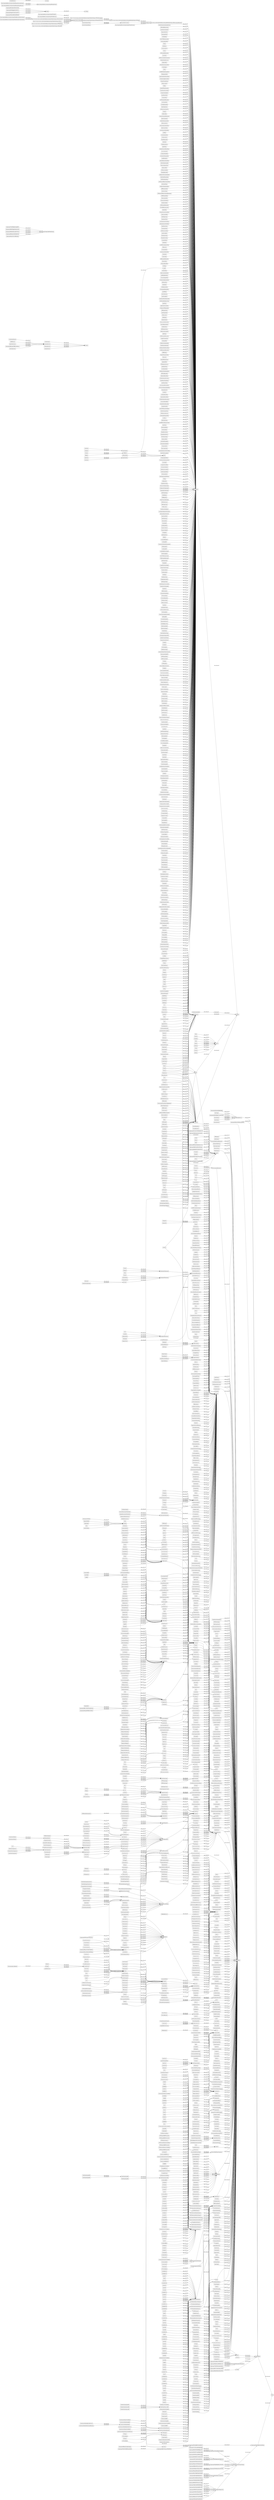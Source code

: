 digraph ar2dtool_diagram { 
rankdir=LR;
size="1000"
node [shape = rectangle, color="black"]; "webprotege:RSdvWyNbgQrUKaZeqC27QZ" ":InterchangeSchedule" ":Tornado" ":ApnodeType" ":Analytic" ":PssSTAB2A" ":PssRQB" ":Switch" ":WindPlantDynamics" ":PhaseTapChangerSymmetrical" ":MarketProductSelfSchedType" ":AccumulationKind" ":ProtectiveActionCollection" ":Sensor" ":TriggerCondition" ":EquivalentInjection" ":Subcritical" ":GovHydro4ModelKind" ":CalculationTechniqueKind" ":SinglePhaseKind" ":WorkBillingInfo" ":GovGAST3" ":RemedialActionSchemeKind" ":IntermittentResourceEligibility" ":Pole" ":Project" ":PanPricing" ":Motion" ":MktGeneratingUnit" ":SelfSchedTypeCleanBid" ":Process" ":EndDeviceInfo" ":PressureUnit" ":ResourceAwardInstruction" ":Craft" ":WindTurbineType4aIEC" ":OverexcLimIEEE" ":GovCT1" ":ResourceCapacityType" ":OilAnalysisMoistureAnalog" ":EventFunction" ":ErpInvoiceKind" ":UnplannedOutage" ":ResourceAwardClearing" ":PropertyOrganisationRole" ":Card" ":OilPreservationKind" ":OilAnalysisPaperAnalog" ":Light" ":WorkTask" ":LevelControlFunction" ":WindTurbineType4bIEC" ":Area" ":GeographicalRegion" ":ExcDC1A" "webprotege:R7AzP49RsBgChL2gjfuR87J" ":Pcontrol" ":Bay" ":TapChangerDynamicData" ":GovHydroIEEE2" ":ReadingReasonKind" ":OilAnalysisMoistureAnalogKind" ":TransmissionPath" ":ActuatingFunction" ":TransmissionReservation" ":FuelRegion" ":SpaceAnalog" ":OnOffFunction" ":ACDCTerminal" ":SolarGeneratingUnit" ":MerchantAgreement" ":CableShieldMaterialKind" ":MPMTestMethodType" ":PhenomenonClassification" ":MktControlArea" ":AnalogControl" ":RiskScore" ":PersonRole" ":CustomerAgreement" ":EnvironmentalAlert" ":OffCommand" ":NonlinearShuntCompensatorPhasePoint" ":UKMinistryofDefenceStandardKind" ":ApparentPower" "webprotege:RBEGuaA52cHppTouAyrwvxg" ":EnergyConsumerAction" ":Person" ":SubstitutionResourceList" ":WorkTimeSchedule" ":JobScheduleType" ":OilAnalysisPaperAnalogKind" ":EnvironmentalDataProvider" ":RegisteredDistributedResource" ":FieldDispatchHistory" ":EndDeviceControl" ":CurrentEmergencyScheduledInterchange" ":DERParameterKind" ":AttributeProperty" ":RemoteUnitType" ":HourlyPreDispatchSchedule" ":CostPerHeatUnit" ":CombinedCycleTransitionState" ":ExcIEEEST4B" ":BidHourlyProductSchedule" ":GovHydro3" ":PSRType" ":UKMinistryOfDefenceStandardEditionKind" ":CustomerBillingInfo" ":MarketActualEvent" ":CnodeDistributionFactor" ":EnergyConnection" ":CIGREStandardKind" ":Structure" ":IncidentHazard" ":ConductancePerLength" ":PanPricingDetail" ":MeasurementKind" ":DCNode" ":PetersenCoilModeKind" ":WindGenUnitKind" ":Profile" ":DINStandardEditionKind" "webprotege:R9681INrrpTEwaZTt2Zlyp6" ":BidPriceCap" ":PhaseTapChangerNonLinear" ":EnergySource" ":WindGenTurbineType2IEC" ":AnalyticScore" ":IrregularTimePoint" ":RatioTapChanger" ":ActivePowerPerCurrentFlow" ":EnergyArea" ":CombustionTurbine" ":SetAbsoluteLevelCommand" ":CalculationMethodHierarchy" ":EmissionAccount" ":ExcST6BOELselectorKind" ":Reactance" ":PFVArControllerType1UserDefined" ":InspectionDiscrete" ":BaseReading" ":ExcAC4A" ":BidSelfSched" ":HeatRecoveryBoiler" ":Sectionaliser" ":ResourceCapacity" ":HydrosphericAnalog" ":GenericDataSetVersion" ":IEC62325CIMVersion" ":ConstraintClearing" ":CsConverter" ":Emission" ":DCGround" ":AnalyticKind" ":ExPostResourceResults" "https://www.auto.tuwien.ac.at/downloads/thinkhome/ontology/gbBuildingOntology.owl#EnvironmentalParameter" ":EquivalentShunt" ":ReserveReqCurve" ":OperatingShare" ":DateInterval" ":LoadUserDefined" ":ProtectiveAction" ":FrancisGovernorControlKind" ":Priority" ":AsynchronousMachineTimeConstantReactance" ":OpenCloseFunction" ":CsPpccControlKind" ":Status" ":CombinedCycleConfiguration" ":WheelingCounterParty" ":ModelOperation" ":OASISReportType" ":Jumper" ":Junction" ":TestStandard" "webprotege:RCyTFptM6Ffpb2hWxkqHKwI" ":PFVArControllerType2Dynamics" ":BushingInsulationPF" ":UnitInitialConditions" ":Shift" ":RotatingMachine" ":ModelOperationArgDescription" ":OrganisationType" "webprotege:RJi25GAQCidJlRgLlIEqK6" "webprotege:R8jXutEVA4lcQc3DenWTjN0" ":CalculationIntervalUnitKind" ":Umode" ":IECStandard" ":MarketScheduledEvent" "webprotege:R7RmVt0SGl9lECEozmKGzFR" ":SubscribePowerCurve" ":RegulatingControlModeKind" ":UsagePointGroup" ":NotificationTimeCurve" ":SvPowerFlow" ":Fire" ":VoltageControlZone" ":MktPowerTransformer" ":ConductingEquipment" ":DiscreteValue" ":GetMeterHistoryCommand" ":BidDistributionFactor" ":AssetUser" ":Document" ":ErpTimeEntry" ":Currency" ":TransformerMeshImpedance" ":TapChangerControl" ":LossSensitivity" ":TradeProductType" ":TransmissionRightChain" ":PhaseTapChangerLinear" ":CommitmentType" ":ISOUpperLayer" ":DiagnosisDataSet" ":WindAeroTwoDimIEC" ":LinearShuntCompensator" ":TownDetail" ":GovGAST1" ":PolePreservativeKind" "http://energy.linkeddata.es/em-kpi/ontology#WindSpeed" ":AssetGroupKind" ":WirePhaseInfo" ":PassIndicatorType" ":AccountMovement" ":SynchronousMachineDynamics" ":RepairItem" ":PowerElectronicsUnit" ":ExcDC3A" ":EnergyProductType" ":SchedulingPoint" ":ErpLedgerEntry" ":OutagePlan" ":Facility" ":CommodityKind" ":Accumulator" ":BidTimeSeries" ":CurveData" ":PssIEEE4B" ":Cut" ":EnvironmentalCodedValue" ":ResourceDispatchResults" ":AsynchronousMachine" ":WireSegment" ":IgnAngleContInverter" ":ControlledAppliance" ":Resistance" ":Reservoir" ":SafetyDocument" ":OilAnalysisPCBDiscrete" ":Season" ":TenderKind" "base:indoorSpaceCooling" ":Currency" ":OperationPersonRole" ":Diagram" ":WindAeroOneDimIEC" ":OperationalLimitType" ":ResourceGroupReq" ":PssPTIST3" "webprotege:R7dFhOXbtQS060HG10LYKMg" ":ModelPartSpecification" ":LoadFollowingCapacityType" ":MktTapChanger" ":TransmissionInterfaceRightEntitlement" ":Vendor" ":EnergyProduct" ":IfdBaseKind" "webprotege:RCB8WT4RJgvKPmInfrvoHoG" ":RightOfWay" ":MitigatedBid" ":PFVArControllerType1Dynamics" ":ErpQuoteLineItem" ":DCTopologicalIsland" ":ErpChartOfAccounts" ":PerLengthPhaseImpedance" ":UncertaintyKind" ":OperationalTag" ":ASRequirements" ":SynchronousMachineKind" ":ResourceCertification" ":GetCommand" ":ExPostMarketRegionResults" ":Register" ":ObjectReverseModification" ":TurbineLoadControllerUserDefined" ":EndDeviceControlType" ":WindGeneratingUnit" ":ExcIEEEAC5A" ":TransferInterfaceSolution" ":Delay" ":ExcSCRX" ":CSCDynamics" ":RationalNumber" ":CrossCompoundTurbineGovernorDynamics" ":UnitSymbol" ":TransformerObservation" ":ContractType" ":TargetLevelSchedule" ":ReportingGroup" ":MeteredSubSystem" ":EPAStandardEditionKind" ":Command" ":LoadReductionPriceCurve" ":RMRStartUpCostCurve" ":CashierShift" ":ReportingSuperGroup" ":EmissionType" "webprotege:R9IgoverIUzHenFY28JLVQG" ":LoadFollowingOperatorInput" ":AccumulatorLimitSet" ":Capability" ":StartCommand" ":SCADAInformation" ":ScheduledEvent" ":AssemblyManifest" ":ReadingType" ":MktSwitch" ":CostPerEnergyUnit" ":Asset" ":InternalControlArea" ":Regulation" "webprotege:RCElJW45EOo4u4EiUWV0oLs" ":MeasuringPeriodKind" ":ToggleCommand" ":UOMType" ":OnOff" ":GovHydro1" ":CoolingPowerRating" ":NetworkModelProject2" ":TimeZoneType" ":Qregulator" ":ErpInvoiceLineItemKind" ":ErpRecDelvLineItem" ":AmiBillingReadyKind" "webprotege:R9ynrxCyB4neGbcBS0RsAxp" ":NonlinearShuntCompensatorPoint" ":CongestionRevenueRight" ":Frequency" ":StructureSupportKind" ":PlannedOutage" ":FlowgatePartner" ":DatasetArg" ":CloudCondition" "webprotege:R8fXDcAVFtOLwmLiVrAx3yp" ":InductancePerLength" ":SynchrocheckRelay" ":Supercritical" ":Date" ":ChargeProfile" ":GeosphericAnalog" ":TransformerRepairItemKind" ":OilAnalysisFluidDiscrete" ":PowerElectronicsWindUnit" ":Hazard" ":TariffProfile" ":SchedulingCoordinatorUser" ":EnvironmentalDataAuthority" ":InstructionClearingDOT" ":BidStatusType" ":DiscontinuousExcitationControlDynamics" "webprotege:RCgYSBb2kwST5PilfSPdF2b" ":Due" ":Tsunami" ":DifferentialModel" ":TapChangerTablePoint" ":PhaseTapChanger" ":CongestionArea" ":SubControlArea" ":MarketRole" ":Cheque" ":FlowDirection" ":ControlAction" ":DemandResponseProgram" ":ExtensionsList" ":FacilityKind" ":ExPostLossResults" ":ExcAC8B" ":CloseState" ":UnitRegulationKind" ":SvShuntCompensatorSections" ":ResourcePerformanceEvaluation" ":MeterWorkTask" ":OperationalLimit" ":GeneratorTypeAsset" ":DroopSignalFeedbackKind" ":ErpLedgerBudget" ":ConstraintTerm" ":TemperatureDependentLimitTable" ":GovHydroDD" ":MSSZone" ":TimeTariffInterval" ":Skill" ":EndDeviceGroup" ":NetworkModelCaseDefinition" ":MechLoad1" ":JointFillKind" ":VoltageAdjusterUserDefined" ":ComplianceEvent" ":InterTieDirection" ":CSCUserDefined" ":AssetStringKind" ":Gas" ":OnCommand" "base:biogas" ":SmokeSensor" ":ExcIEEEAC3A" ":SensitivityPriceCurve" ":TransformerFailureReasonKind" ":Quantity" ":SelfScheduleBreakdownType" "webprotege:R8EFOfQ6VvfWs0fb7ETTCoC" ":AnodeType" ":RampRateCurve" ":LoadResponseCharacteristic" ":ProjectAlternative" ":GovHydroPelton" ":LoadDynamics" ":Transactor" ":ApplicationSecurityKind" ":InterrupterUnitInfo" ":WindPlantUserDefined" ":OilAnalysisPCBAnalogKind" ":WindContQPQULimIEC" ":NetworkModelProjectChangeVersion" ":SteamSupply" ":Displacement" ":MarketDocument" ":TropicalCycloneAustralia" ":Pss5" ":Gate" ":ExcHU" ":StopState" ":BlockDispatchComponent" ":CRRSegmentType" ":StringMeasurement" ":OilAnalysisFluidAnalog" ":LandPropertyKind" ":WindGenType4IEC" ":TradeProduct" ":MPMResourceStatus" ":ExcIEEEST6B" ":ExcIEEEAC1A" ":DiagramObjectPoint" ":PumpingShutDownCostSchedule" ":IPAddressKind" ":ContractorItem" "webprotege:RDz6CRhHqQLvwebz9G2W8eT" "webprotege:RBCub6j3arGRcILfvAUxXOk" ":MeasurementValueQuality" ":JobFlagType" ":RMRStartUpTimeCurve" ":DependencyKind" ":DCConductingEquipment" ":ResourceCertificationKind" ":MitigatedBidSegment" ":NetworkModelProjectCollection" ":JointConfigurationKind" ":Receipt" ":WindPlantReactiveControlIEC" ":Customer" ":TimePeriodUnit" ":BidMitigationStatus" ":EndDeviceFunctionKind" ":ScheduledActivePowerLimitValue" ":CombinedCycleLogicalConfiguration" ":ScheduledCurrentLimitValue" ":WindTurbineType3IEC" ":VSCDynamics" ":EndDeviceEventType" ":PetersenCoil" ":AssetInfo" ":AdderType" ":DefaultBid" ":AreaLoadBid" ":IEEEStandardEditionKind" ":ModelOperationDescription" ":ShuntCompensatorInfo" ":MktSeriesCompensator" ":PssPTIST1" ":UnderexcLimX2" ":SwitchSchedule" ":GovHydroIEEE0" "webprotege:RBQxJveApvTRBFosMsPMEwV" ":Pss1A" ":AnalogLimit" ":VSCUserDefined" ":TransactionBid" ":Zone" ":AlternateModel" ":Vehicle" ":SampleContainerType" ":GateLogicKind" ":MonthDayInterval" ":OilAnalysisGasAnalogKind" "http://energy.linkeddata.es/em-kpi/ontology#EnergyForecast" ":AccumulatorReset" ":MPMTestThreshold" ":ConditionFactor" ":FaultIndicatorResetKind" ":UsagePointLocation" ":OilAnalysisFluidDiscreteKind" ":CIGREStandardEditionKind" "http://energy.linkeddata.es/em-kpi/ontology#GlobalHorizontalSolarIrradiance" ":RemoteConnectDisconnectInfo" ":Observation" "https://www.auto.tuwien.ac.at/downloads/thinkhome/ontology/WeatherOntology.owl#WeatherCondition" ":LoadRatio" ":EnergyTransaction" ":ShortCircuitTest" ":ViolationLimit" ":HydroPump" ":HydrosphericPhenomenon" ":CRRRoleType" ":DispatchTransactionType" ":CurrentLimit" ":ShuntCompensatorControl" ":OpenCommand" ":Reconditioning" ":PnodeResults" ":NetworkModelProjectStage" ":PhaseCode" ":CIGREStandard" ":Version" ":BranchEndFlow" ":PhotoVoltaicUnit" ":ProtectiveActionAdjustment" ":DispatchResponseType" ":SimpleEndDeviceFunction" ":DiagramStyle" ":TemperatureSensor" ":IdcInverterControl" ":UnderexcLimIEEE1" ":HeatInputCurve" ":GenICompensationForGenJ" ":MarketPerson" ":ErpItemMaster" ":IntervalReading" ":AggregateKind" ":StartMainFuelCurve" ":OilTemperatureSource" ":TenMinAuxiliaryData" ":SwitchingOrder" ":NodeConstraintTerm" ":BushingInfo" ":GeneralClearing" ":PerLengthDCLineParameter" ":QualificationRequirement" ":AnalogLimitType" ":VoltageAdjusterDynamics" ":HydroGeneratingUnit" ":NonConformLoadGroup" ":Approver" ":SwitchActionKind" ":ACLineSegment" ":ExcST3A" ":ExcAC2A" ":EnergySourcePhase" ":ErpProjectAccounting" ":PotentialTransformerInfo" ":OilAnalysisMetalsAnalogKind" ":AssetTestLab" ":ERTConfidenceKind" ":InterTieBid" ":Load" ":RegulationBranchKind" ":PowerSystemResource" ":DotInstruction" ":Tender" ":EndDeviceEventDetail" ":PFVArType2IEEEVArController" ":WorkActivityRecord" ":Recloser" ":RecloseSequence" ":GovHydroR" ":OperatingParticipant" ":Transaction" ":Fuse" ":PowerElectronicsConnectionPhase" ":InterTieDispatchResponse" ":MarketRegionResults" ":ErpInventoryCount" ":MechanicalLoadUserDefined" ":DataSet" ":GovSteam2" ":MarketStatementDocStatus" ":AssetFailureClassification" ":ModelOperationSequence" ":VoltageCompensatorUserDefined" ":ContingencyElement" ":IEC61968CIMVersion" ":ErpSalesOrder" ":LinearShuntCompensatorPhase" ":LoadForecastType" "webprotege:RBwFHsGyJHwz5MnZx9gY3sC" ":BusinessPlan" ":EndDeviceTiming" ":Flowgate" ":ConstraintResults" ":Marketer" ":EndDeviceFunction" ":EnvironmentalDiscreteKind" ":EquivalentNetwork" ":MktMeasurement" ":GovSteamFV2" ":PowerTransformerInfo" ":DCConverterOperatingModeKind" ":EnergyTypeCode" ":Instructions" ":OffState" ":Auction" ":EstimatedRestorationTime" ":EnvironmentalPhenomenon" ":ScaleKind" ":StreetAddress" ":RotationSpeed" ":Issuer" ":FrequencyConverter" ":GetSensingDataCommand" ":RMRStartUpEnergyCurve" ":ConditionFactorKind" ":Procedure" ":ReadingInterharmonic" ":Tower" ":ResourceBid" ":ShuntCompensatorAction" ":PFVArType1IEEEVArController" ":ExcAC3A" ":BilateralTransaction" ":FieldDispatchStep" ":RegulatingControl" ":InspectionDiscreteKind" ":LineFault" ":DefaultBidCurve" ":Generator" ":ErpBankAccount" ":PointOfSale" ":MarketStatementDescription" ":OnState" ":UnavailabilityScheduleDependency" ":Occupancy" ":OrgPnodeAllocation" ":EPAStandard" ":DCConverterUnit" ":AggregatedPnode" ":Fault" ":OverheadCost" ":ScheduledLimitDependency" ":WindContQLimIEC" ":StructureMaterialKind" ":MeteringFunction" ":BreakerFailureReasonKind" ":WorkCostDetail" ":TieLine" ":OutageStatusKind" ":FiveMinAuxiliaryData" ":HydroPowerPlant" ":AggregateScore" ":ProjectDependency" ":WindUVRTQcontrolModeKind" ":ACDCConverter" ":WindPlantFreqPcontrolIEC" ":RMRStartUpFuelCurve" ":AltGeneratingUnitMeas" ":ErpLedBudLineItem" ":Analog" ":Curve" ":ShuntCompensatorPhase" ":Participation" ":ACLineSegmentPhase" ":ResultsConstraintType" ":PowerSystemProjectLifecycleToBeDeleted" "webprotege:RLCNYMTcGC2itclf7a2gUm" ":MPMTestResults" "webprotege:R8S6TBfioEZADWNH5HvZcxL" ":TransformerEnd" ":MQSInstructionSource" ":RegularIntervalSchedule" ":VoltageCompensatorDynamics" ":LoadReductionTimeCurve" ":CRRMarket" ":CompatibleUnit" ":NetworkModelProjectDocument" ":OperatingMechanismKind" ":CULaborItem" ":CostBasis" ":WindGenTurbineType1bIEC" ":VerificationAction" ":SwitchPhase" ":MktSubClassType" ":ErpReceivable" ":Seal" ":TurbineGovernorDynamics" ":DocumentOrganisationRole" ":ExcIEEEST1AUELselectorKind" ":RelativeDisplacement" ":ActivePowerLimit" ":ActionType" ":TimeSeries" ":IOPoint" ":RemoteSignalKind" ":DERFunction" ":BasicIntervalSchedule" ":OverexcLimX2" "http://energy.linkeddata.es/em-kpi/ontology#GlobalInclined41SolarIrradiance" ":TransformerTank" ":Pss2ST" ":VCompIEEEType2" ":AnalogMeasurementValueQuality" ":GetCurrentMeterValueCommand" ":PeriodicStatisticalCalculation" ":OrientationKind" ":OneCallRequest" ":RampRateCondition" ":CurrentFlow" ":Reading" ":ProductBid" ":Connector" ":DCBusbar" ":RemoteControl" ":ExcIEEEST3A" ":DispatchAcceptStatus" ":LimitSet" ":FlowDirectionType" ":SynchronousMachineDetailed" ":BusinessRole" ":Price" ":Humidity" ":ErpAccountKind" ":EnergyPriceIndex" ":AssetModelUsageKind" ":AtmosphericAnalogKind" ":WashingMachine" ":PlannedOutageNotification" ":StepUpCommand" ":MktActivityRecord" ":UnderexcLim2Simplified" ":OperationalUpdatedRating" ":ChargeProfileData" ":IEEEStandard" ":LightSwitch" ":RMROperatorInput" ":MktCombinedCyclePlant" ":Price" ":DobleStandard" ":VSCtype1" ":ProtectiveActionRegulation" "webprotege:R9Ss0nlABbeWn3nuA9NaaUI" ":DiscontinuousExcitationControlUserDefined" ":TransactionBidClearing" ":ExcELIN1" ":CapacitancePerLength" ":TransactionKind" ":UnavailabilitySwitchAction" ":DopInstruction" ":ResourceAssnType" ":AuxiliaryEquipment" ":DatasetArgDescription" "webprotege:RDE6cVxTumawuTFWQH5VCIt" ":ExcIEEEAC8B" ":DiscExcContIEEEDEC2A" ":UKMinistryOfDefenceStandard" ":Whirlpool" ":MarketInvoice" ":DispatchablePowerCapability" ":PowerUnit" ":ShuntImpedanceLocalControlKind" ":CompositeSwitchInfo" ":HydroPlantStorageKind" ":CsOperatingModeKind" ":AuxiliaryValues" ":CIMDatatype" ":ExcAVR4" ":TransformerMaintenanceKind" ":ClearanceAction" ":ServiceKind" ":CompositeSwitchKind" ":CalculationModeKind" ":SwitchOnService" ":CableConstructionKind" ":CableOuterJacketKind" ":MarketFactors" ":ExternalNetworkInjection" ":AccumulatorValue" ":ExpectedEnergy" ":ISOStandardKind" ":OpenAccessProduct" ":TieFlow" ":ExcitationSystemUserDefined" ":CUGroup" ":NoLoadTest" ":ConnectDisconnectFunction" ":BushingInsulationPfTestKind" ":TRType" ":PoleBaseKind" ":Agreement" ":DefaultBidCurveData" ":CCAinverter" ":BreakerInfo" ":Function" ":UnavailablitySchedule" ":PFVArType1IEEEPFController" ":MarketProductType" "webprotege:RCTgXsR6c8kfZvUjUW5UTNt" ":PssSH" ":PinGate" ":ExcST4B" ":Pressure" ":MaintenanceWorkTask" ":TransactionBidResults" ":ConnectivityNodeContainer" ":BidSet" ":StepDownCommand" ":StartupModel" ":GovGAST4" ":AssetDeployment" ":Command" ":ResourceCertificationType" ":CoordinateSystem" ":DesignLocation" ":OilAnalysisFluidAnalogKind" ":ExcBBC" ":IdentifiedObject" ":SpinningEventNameType" ":FACTSDevice" ":PssELIN2" ":ExcAC5A" ":OASISMarketType" ":DimensionsInfo" ":ProtectionEquipment" ":LimitScalingLimit" ":WindTurbineType1or2Dynamics" ":SvInjection" ":GovCT2" ":ResponseMethod" ":ElectronicAddress" ":MQSDELType" ":CRRHedgeType" ":Charge" ":MktConductingEquipment" ":Design" ":WindContCurrLimIEC" ":Pressure" ":MaintenanceDataSet" ":ExcST2A" ":GovSteamIEEE1" ":ErpEngChangeOrder" ":NetworkModelProjectState" ":MarketRun" ":PhaseConnectedFaultKind" ":Coal" ":BusinessCase" ":ClearanceDocument" ":MPMTestOutcome" ":CRRCategoryType" ":PSREventKind" ":Meter" ":MeasurementCalculatorInput" ":WindQcontrolModeKind" ":Manufacturer" ":Pss2B" "webprotege:RDYpanpTHLQLnjXDwLHcpCQ" ":ContingencyEquipmentStatusKind" ":CustomerConsumer" ":SynchronousMachineTimeConstantReactance" ":Bearing" ":AccountNotification" ":AllocationEnergyTypeCode" ":GovHydroPID" ":MarketCaseClearing" ":OverexcitationLimiterDynamics" ":DistributionFactorSet" ":BlockDispatchOrder" ":ServiceSupplier" ":BankAccount" ":TroubleOrder" ":GenericAction" ":SwitchInfo" ":AreaControlMode" ":GenericConstraints" ":LocalReliabilityArea" ":StartState" ":GenUnitOpCostCurve" ":PhaseTapChangerAsymmetrical" ":OASISMeasType" ":IPAccessPoint" ":ThermalGeneratingUnit" ":AccountingUnit" ":NonConformLoad" ":ExecutionType" ":WindContPType4bIEC" ":LightingDevice" ":PerLengthLineParameter" ":MeasurementValue" ":SelfScheduleBreakdown" ":LocationKind" ":AssetHazardKind" ":TREntitlement" ":Property" "webprotege:RW4ILUq0GOY2cDjFWJzN5v" ":WeatherCodeKind" ":BillDeterminant" ":IntensityCodeKind" ":PowerCutZone" ":CoolingKind" ":MarketStatementLineItem" "webprotege:RBPMEV5PUKsxchn187zbKdj" ":Integer" ":DAMMarketType" ":MarketInvoiceLineItem" ":MktAnalogLimit" ":FossilFuel" ":Ratio" ":MarketQualificationRequirement" ":BidType" ":LocationGrant" ":ExcAC1A" ":CustomerBillingKind" ":UnitTypeEMS" ":ScheduledVoltageLimitValue" ":BaseWork" ":ObjectModification" ":SynchronousMachineOperatingMode" ":Domain" ":AltTieMeas" ":Ground" ":Usage" ":DCPolarityKind" ":runTypeCAISO" ":SetPoint" ":PendingCalculation" ":ErpBomItemData" ":Market" ":Plant" ":DCBreaker" ":OldCrew" ":GovGAST" ":ProtectiveActionEquipment" ":AceTariffType" ":DINStandard" ":EquivalentEquipment" ":WindTurbineType1or2IEC" ":LookUpTableFunctionKind" ":ExcIEEEST7B" ":BWRSteamSupply" ":GroundDisconnector" ":OldSwitchInfo" "https://www.auto.tuwien.ac.at/downloads/thinkhome/ontology/gbBuildingOntology.owl#Weather" ":Profile" ":VehicleUsageKind" ":OverexcLim2" ":NetworkModelProject" ":ExcST7BUELselectorKind" ":StaticVarCompensatorDynamics" "base:hydrogen" ":WEPStandardEditionKind" ":ExcCZ" ":ModelFrameType" "webprotege:R9Lha7bBAbXWpAXs3LEXiBM" ":OASISStatusType" "webprotege:R8l7HHrAJpJjYL2LbLP2I1a" ":TopologicalNode" ":RatioTapChangerTablePoint" ":WindGenTurbineType1aIEC" ":GovHydro4" ":ChargeKind" ":DefaultConstraintLimit" ":DiscreteMeasurementValueQuality" "http://energy.linkeddata.es/em-kpi/ontology#WindDirection" ":Crew" ":MktContingency" ":ModelAuthoritySet" ":ProcedureDataSet" ":UsagePointConnectedKind" ":EnergyTransactionType" ":WorkCostSummary" ":Author" ":ResourceStartupCost" ":TimeIntervalKind" ":AsynchronousMachineEquivalentCircuit" ":VsConverter" ":MagneticField" ":PssIEEE3B" ":WorkStatusKind" ":SysLoadDistributionFactor" ":StringMeasurementValue" ":Primitive" ":Power" ":AggregateNode" ":AssetFunction" ":DiagramObjectGluePoint" ":CalculationMethodOrder" ":ClassificationCondition" ":WindContPType3IEC" ":PWRSteamSupply" ":SeasonDayTypeSchedule" ":AsynchronousMachineDynamics" ":WindGenType3bIEC" ":Datatype" ":BilateralExchangeActor" ":InstructionClearingDOP" ":EnergyConsumerPhase" ":TradeType" ":OrgResOwnership" ":TradeStatusType" "webprotege:R7wV2NrvqVp9Yo8dgX5OHYP" ":Operation" ":WEPStandard" ":ContingencyConstraintLimit" ":RegisteredControllableLoad" ":ExPostPricing" ":TextDiagramObject" ":CostPerVolume" ":TopologicalIsland" ":OpenTieSchedule" ":GovSteam0" ":Role" ":ContractRight" ":OverexcLimX1" ":Control" ":Temperature" ":Limit" ":FinancialInfo" ":Discrete" ":ConformLoad" ":LaborelecStandard" ":OperationalLimitSet" ":ScheduledEventData" ":LoadArea" ":OrganisationRole" ":ExcIEEEAC4A" ":Actuator" ":TempEquipActionKind" ":DispatchSchedule" ":BidMitigationType" ":MitigatedBidClearing" ":Specimen" ":VsCapabilityCurve" ":WaterLevel" ":EquivalentBranch" ":HydroEnergyConversionKind" ":MarketProductTypeAsReq" ":TimeOfUse" ":StructureSupport" ":EnergyConsumer" ":DERUnitSymbol" ":FossilSteamSupply" ":Measurement" ":WindRefFrameRotIEC" ":CommitmentClearing" ":EnergyProfile" ":CorporateStandardKind" ":Maintainer" ":ExcIEEEAC2A" ":CAESPlant" ":LoadComposite" ":RecloserInfo" ":SVCControlMode" ":ServiceGuarantee" ":BusbarSection" ":FaultIndicator" ":MarketEvaluationPoint" ":ConstraintRampType" ":Qlimiter" ":MktPSRType" ":LFCResourceType" ":IEEEStandardKind" ":TransformerTankInfo" ":ActivePower" ":SetLevelCommand" ":Flood" ":Pss1" ":ErpJournalEntry" ":ZoneType" ":SpinningEventType" ":OperationsSafetySupervisor" ":ExcREXS" ":ISOStandardEditionKind" ":CompleteModelToBeDeleted" ":TestVariantKind" ":RemoteSource" ":ErpReqLineItem" ":ResourcePerformanceRating" ":SeriesEquipmentDependentLimit" ":AuxiliaryCost" ":EnvironmentalEvent" ":WindGenType3aIEC" ":ChangeSet" ":SynchronousMachineEquivalentCircuit" ":PanDisplay" ":Toplevel" ":HostControlArea" ":InspectionAnalog" ":ProtectiveActionAdjustmentKind" ":ExcIEEEDC3A" ":StartStopFunction" ":ReactancePerLength" ":AuxiliaryAccount" ":InUseDate" ":Bushing" "webprotege:RCAbfsvxj9bVB6MiKHXZnHy" ":BidPriceSchedule" ":GroundingImpedance" ":BidTypeRMR" ":TransformerTankEnd" ":StationSupply" ":GovSteamEU" ":SecurityConstraints" ":ControlAreaTypeKind" ":OverexcitationLimiterUserDefined" ":GovHydroWEH" ":EmissionValueSource" ":OASISBidReportType" ":MiscCostItem" ":GenDistributionFactor" ":PrimeMover" ":DobleStandardKind" ":AsynchronousMachineUserDefined" ":BidCalculationBasis" "https://www.auto.tuwien.ac.at/downloads/thinkhome/ontology/WeatherOntology.owl#SolarIrradiance" ":DCBaseTerminal" ":TypeMaterial" ":ApparentPowerLimit" ":ErpInventory" ":CustomerNotification" ":LabTestDataSet" ":FlowgateRelief" ":StartUpFuelCurve" ":RatioTapChangerTable" ":ExcST6B" ":TapChangerInfo" ":StringQuantity" ":ChargeComponent" ":ErpPayment" ":DeploymentDate" ":CheckOutType" ":CurrentRelay" "base:biomass" ":GroundAction" ":CleanTradeProductType" ":MktLine" ":PssSB4" ":StartStopState" ":ParticipationCategoryMPM" "webprotege:Rbdab3Spwb8PlGkBwutw0i" ":AncillaryCommodityType" ":ErpJournal" ":LossProfile" "webprotege:RCWr6DhyJe5vHwsW6w65ef3" ":ISOStandard" ":DateTime" ":WindType3or4UserDefined" ":PhaseImpedanceData" ":DCChopper" ":GeneratorControlSource" ":ZoneKind" ":SwitchingPlanRequest" ":AssetStringMeasurement" "webprotege:R4TThu5olmO7P4xlm5s5zt" ":SynchronousMachineUserDefined" ":CloudKind" "webprotege:RDgAH2IrVVCYgpHHQV6f0Zb" ":MerchantAccount" ":BasePower" ":InUseStateKind" ":GovSteamSGO" ":WindDynamicsLookupTable" ":OilAnalysisParticleAnalog" ":StaticVarCompensator" ":IntervalBlock" ":OASISIntervalType" ":AutomaticDispInstTypeCommitment" ":ProprietaryParameterDynamics" ":SetRelativeLevelCommand" ":TradeError" ":MeasurementTypeEMS" "webprotege:RBi2DSZTXz0RX6hBJpaymFa" ":ExPostMarketRegion" ":CurrentState" ":WindPlantIEC" ":ASTMStandardKind" ":GrossToNetActivePowerCurve" ":NetworkFrame" ":GovHydro2" ":MktHeatRateCurve" ":TAPPIStandardKind" ":OnOffState" ":MktThermalGeneratingUnit" ":ErpIssueInventory" ":OpenState" ":WorkLocation" ":WindContQIEC" ":String" ":ExcAVR2" ":ExcSK" ":BusbarSectionInfo" ":Capacitance" ":UnitType" ":ICCPPointKind" ":ResourceRegistrationStatus" ":ExcIEEEST2A" ":LifecycleDate" ":TASE2BilateralTable" ":RedLine" ":PositionPoint" ":EnvironmentalStringMeasurement" ":CompositeSwitch" ":Enumeration" ":ExcDC3A1" ":StreetDetail" "webprotege:RChvSMcuYUWfGDDdDlN1X78" ":LossClearingResults" ":AssetHealthEvent" ":LaborItem" ":VolumeFlowRate" ":WorkKind" ":InterruptingMediumKind" ":WorkDocument" "https://www.auto.tuwien.ac.at/downloads/thinkhome/ontology/WeatherOntology.owl#Wind" ":IntSchedAgreement" ":TowerConstructionKind" "webprotege:RCslnYTuhLdCeR3f2NsUZfh" ":UnderexcitationLimiterUserDefined" ":MSSAggregation" ":ReserveRequirementType" ":MajorChargeGroup" ":WaveTrap" ":VsPpccControlKind" ":AssemblyDescription" ":OperatingMechanism" ":GeneralClearingResults" ":DateTimeInterval" "webprotege:RDNfhlsTSL1pkSnCkjr6B3s" ":EnergyTypeReference" ":DobleStandardEditionKind" ":PssSK" ":BusbarConfiguration" ":DERCurveData" ":TCPAccessPoint" ":PotentialTransformer" ":NameTypeAuthority" ":Meter" ":ReserveReq" ":PotentialTransformerKind" ":InadvertentAccount" ":NameType" ":ObjectCreation" ":ValueAliasSet" ":OperatonalLimitTypeScaling" ":ExcSEXS" ":ACDCConverterDCTerminal" ":GovGAST2" ":RiskScoreKind" ":SteamSendoutSchedule" ":MetrologyRequirement" ":ICCPInformationMessage" ":Duration" ":ShortCircuitRotorKind" ":AtmosphericAnalog" ":RandomisationKind" ":IntegerQuantity" ":MarketType" ":NetworkModelProjectComponent2" "webprotege:RLWTEPVr8UF9rpTDIbYCvI" ":TurbLCFB1" ":LoadBid" ":Assignment" ":PowerQualityPricing" ":WindContRotorRIEC" ":SwitchStatusType" ":OutageCauseKind" ":ConnectivityNode" ":ShuntCompensatorDynamicData" ":BidPriceCapType" ":Conductor" ":ScheduledApparentPowerLimitValue" ":ControlAreaGeneratingUnit" ":ActivityRecord" ":AssetLocationHazard" ":SwitchStatus" ":MarketStatement" ":MQSCHGType" ":SwitchingStepGroup" ":Cabinet" ":SurgeArrester" ":CostRate" ":BlockingFunction" ":WireAssemblyInfo" ":MarketResults" ":Outage" ":CombinedCycleConfigurationMember" ":Equipment" ":ProvidedBilateralPoint" ":OilAnalysisPCBDiscreteKind" ":TiePoint" ":RUCAwardInstruction" ":MarketRoleKind" ":FACTSDeviceKind" ":GateInputPin" ":OASISDataItems" ":OASISErrCode" ":StandardIndustryCode" ":InfoQuestion" ":MarketLedger" ":MultiLevelState" ":Tool" ":OutageOrder" ":CableInfo" ":Service" ":Deprecated" ":SVC" ":ContingencyEquipment" ":LoadDistributionFactor" ":TimeInterval" ":SwitchingPlan" ":IrregularIntervalSchedule" ":MaintenanceLocation" ":ResourceCertificationCategory" ":FlowgateValue" ":ResourceLimitIndicator" ":VoltagePerReactivePower" ":Organisation" ":ActionRequest" ":AngleDegrees" ":RegulationSchedule" ":ExcRQB" ":PersonOrganisationRole" "webprotege:R9x3pouY4L0SPgdOqzHoS5Q" ":CULaborCode" ":ComDirectionKind" ":VDCOL" ":ExcitationSystemDynamics" ":ReadingQuality" ":GeneratingUnit" ":GovGASTWD" ":CSCtype1" ":TransmissionModeKind" ":OperationalRestriction" ":PssIEEE2B" ":CurrentStatusSC" ":ExcAVR1" "base:geothermal" ":SubGeographicalRegion" ":FailureEvent" ":DCTopologicalNode" ":ResourcePerformanceGlobalFactor" ":Temperature" ":Specification" "webprotege:RDrT9t6VmjmMXFINQ1yJMNJ" ":AssetKind" ":MPMTestIdentifierType" ":WindContPitchAngleIEC" ":Commodity" ":PinMeasurement" ":EquipmentStatusType" ":DisconnectingCircuitBreaker" ":HydroGeneratingEfficiencyCurve" ":Joint" ":WindType1or2UserDefined" ":IECStandardKind" ":LoadAggregationPoint" ":StartUpEnergyCurve" ":PriceTypeKind" ":AuxiliaryAgreement" ":ObjectDeletion" ":AssetPropertyCurve" ":RemotePoint" ":WorkTimeScheduleKind" ":EarthFaultCompensator" "webprotege:R8vqbzoFPiPIiHWci7TKUGO" ":EquipmentUnavailabilitySchedule" ":WindAeroConstIEC" "webprotege:RBFqIdeyoI0Ru908k9aVlOE" ":BankAccountDetail" ":OutageArea" ":ForbiddenRegion" ":TroubleReportingKind" "webprotege:RDr4QPwW1aAnf2H9jnQY9bB" ":StateVariable" ":ServiceMultiplierKind" ":OldPerson" ":CUMaterialItem" ":CrewType" ":ScheduledLimitValue" ":DiscExcContIEEEDEC3A" ":LoadStatic" ":DesignKind" ":StartUpTimeCurve" ":AvailablityPlan" ":ErpBOM" ":Boolean" ":UnderexcLimIEEE2" ":TransmissionCapacity" ":OperatingMechanismInfo" ":AuxiliaryObject" ":CrewMember" ":OilAnalysisGasAnalog" ":MktInvoiceLineItemKind" ":ClearanceActionKind" ":ExternalCustomerAgreement" ":Electricity" ":Volume" ":PinTerminal" ":GovHydroWPID" "webprotege:R93tPRZXPIU10Mv9bNwCJVF" ":ExcIEEEDC2A" ":PSREvent" ":FaultIndicatorInfo" ":FlowDirectionKind" ":PostLineSensor" ":CUContractorItem" ":InflowForecast" ":ExPostLoss" ":PowerTransformerEnd" ":PFVArType2Common1" ":ExcIEEEAC7B" ":DiscExcContIEEEDEC1A" ":ValueToAlias" ":MaterialItem" ":ExcAVR7" ":FaultImpedance" ":WindPitchContPowerIEC" ":RUCZone" ":SwitchAction" ":MechanicalLoadDynamics" ":ICCPVirtualControlCentre" ":EnvironmentalMonitoringStation" ":SystemType" ":AnchorKind" ":HydroPumpOpSchedule" ":ReportingMethodKind" ":BatteryStateKind" ":ErpLedger" ":Breaker" ":MarketRegion" ":Line" ":ComTechnologyKind" ":ResourceDeploymentStatus" ":JumperAction" ":PerLengthSequenceImpedance" ":HeatRateCurve" ":WindPlantQcontrolModeKind" ":ParticulateDensity" ":TestDataSet" ":SpaceAnalogKind" ":ExPostResource" ":VsQpccControlKind" ":AreaReserveSpec" ":OilAnalysisPCBAnalog" ":DesignLocationCU" ":Substation" ":MktTerminal" ":BaseCaseConstraintLimit" ":FormerReference" ":Location" ":EquipmentContainer" ":CommodityDefinition" ":ModelPartVersion" ":MWLimitSchedule" ":DCSeriesDevice" ":Storage" ":ActivePowerPerFrequency" ":AreaKind" ":AtmosphericPhenomenon" ":MeasurementCalculator" ":WindingInsulationKind" ":AssetGroup" ":LoadAggregate" ":CTTempActivePowerCurve" ":VAdjIEEE" ":ReactiveCapabilityCurve" "https://www.auto.tuwien.ac.at/downloads/thinkhome/ontology/WeatherOntology.owl#WeatherPhenomenon" ":PanDemandResponse" ":NetworkModelProjectComponent" ":BreakerRepairItemKind" ":CUWorkEquipmentItem" ":Device" ":MktConnectivityNode" ":GovHydroPID2" ":ProfileData" ":LoadBreakSwitch" ":ErpPurchaseOrder" ":ICCPQualityKind" ":NotifyCommand" ":PFVArControllerType2UserDefined" ":CostType" ":DCTerminal" ":ErpIdentifiedObject" ":EnergyMarket" ":AssetModelCatalogueItem" ":UserAttribute" ":MediumKind" ":RevenueKind" ":OilAnalysisParticleDiscrete" "base:indoorSpaceHeating" ":VolcanicAshCloud" ":BushingInsulationKind" ":PerCent" ":SourceSinkType" ":BidHourlySchedule" ":Damping" ":EnergyUnit" ":ControlArea" ":MarketEventStatusKind" ":DynamicsFunctionBlock" ":SynchronousMachineModelKind" ":InspectionDataSet" ":SealConditionKind" ":OpenCircuitTest" ":TestMethod" ":OilAnalysisParticleAnalogKind" ":UndergroundStructureKind" ":TransmissionRightOfWay" ":EnergyPriceCurve" ":Ownership" ":DrumBoiler" ":UndergroundStructure" ":TransformerConstructionKind" ":FuelAllocationSchedule" ":ReserveDemandCurve" ":WindingInsulation" ":SecurityConstraintSum" ":PersonPropertyRole" ":PauseCommand" ":WireInsulationKind" ":DERGroupDispatch" ":SchedClassType" ":UnderexcitationLimiterDynamics" ":PenstockLossCurve" ":CoverageCodeKind" ":StartRampCurve" ":SegmentCurveType" ":ShiftPattern" ":ResourceLoadFollowingInst" ":CustomerKind" ":Pnode" ":CCArectifierControl" ":MarketAgreement" ":InputSignalKind" ":PowerElectronicsConnection" "https://www.auto.tuwien.ac.at/downloads/thinkhome/ontology/WeatherOntology.owl#Temperature" ":ModelToBeDeleted" ":DCEquipmentContainer" ":InterTieResults" ":Series" ":RampRateType" ":WindLookupTableFunctionKind" ":AssetAnalog" ":IndividualPnode" ":EnergyComponent" ":SteamTurbine" ":HealthScore" ":EnergySchedulingType" ":ControlAreaSolutionData" ":Classification" "webprotege:R7ZX8WQXUGxp9vhiILPtj97" ":ReportingCapability" ":Compound" ":Quality61850" ":DERMonitorableParameter" ":ModelOperationArg" "webprotege:R9wJqHrUV5pUhVzAcYtT0VV" ":HydrosphericAnalogKind" "webprotege:RipK16q5JKeGXpfyolLehV" ":DCvoltageControl" ":OASISMasterType" ":NotificationTriggerKind" ":ConformLoadGroup" ":Time" ":HVDCDynamics" ":TroubleCallKind" ":MarketObjectStatus" ":Impedance" ":WirePosition" ":ErpInvoiceLineItem" ":DeploymentStateKind" ":Speed" ":Hours" ":SvVoltage" ":IOPointSource" ":ShuntImpedanceControlKind" ":SelfScheduleTypeMB" ":ShuntCompensator" ":PhaseTapChangerTable" ":ExcNI" ":AirCompressor" ":SwitchingEvent" ":ParentOrganization" ":ExcST7B" ":GovSteamBB" ":OpenCloseState" ":Reason" ":RegulatingCondEq" ":ExcIEEEDC4B" ":ExPostPricingResults" ":EndDeviceEvent" ":Appointment" ":TapSchedule" ":ContractDistributionFactor" "webprotege:RCMblur6XtHTxskTRQ56906" ":Incident" ":DynamicSchedule" ":LoadMotor" ":EnergyTypeKind" ":Seconds" ":PumpingCostSchedule" ":OilSampleLocation" ":DuctBank" ":NetworkBoundary" "webprotege:RB2YUUSy6fvmFIpoLSZRUAj" ":Voltage" ":ExcELIN2" ":SvStatus" ":ServicePointOutageSummary" ":RegisteredInterTie" ":PnodeDistributionFactor" ":ErpCompetency" ":NetworkModelProjectChange" ":PowerTransformer" ":ErpPersonnel" ":ErpSiteLevelData" ":Minutes" ":ModelAuthority" ":PumpingLevelSchedule" ":WheelingReferenceSchedule" ":ExcAVR5" ":BidPriceCurve" ":AssetTemperaturePressureAnalogKind" ":WireMaterialKind" ":ReliabilityInfo" ":ComModule" ":PinBranchGroupKind" ":PassThroughBill" ":ProtectedSwitch" ":AnnotatedProjectDependency" ":TimePoint" ":DayType" ":CoolantType" ":ExcAC6A" ":ProductAssetModel" ":OrganisationCode" ":ProjectStatusKind" ":CloseCommand" ":MktBillMediaKind" ":PurposeFlagType" "webprotege:R8Yxqfpz1aR7JplouuPITGh" ":TimeSchedule" ":WEPStandardKind" ":PFVArType2IEEEPFController" ":Bank" ":Landslide" ":CurrentTransformer" ":Bid" ":Circuit" ":CurrentTransformerInfo" ":TemperatureDependentLimitPoint" ":Length" ":SwitchingAction" "webprotege:RC0mNOzlSTIhtOnF7jQPPUb" ":ExtensionItem" ":ProtectionEquipmentInfo" ":CustomerAccount" ":WireInfo" ":UsagePoint" ":ConstraintDuration" ":ExcIEEEST1A" ":HVDCLookUpTable" ":LossClearing" ":Switch" ":TransmissionProduct" "webprotege:RCUXiAiW1f8PVPPnDTQ1hFg" ":SvSwitch" ":WorkIdentifiedObject" ":PowerSystemStabilizerDynamics" ":DiagramObjectStyle" ":EnergySourceAction" ":BranchGroup" ":WindMechIEC" ":TradingHubValues" ":LoadModelPartVersion" "webprotege:RKLytvXl3vvLXT6E5CxJ0a" ":HydroTurbine" ":LightningStrike" ":ServiceLocation" ":CombinedCyclePlant" ":AdjacentCASet" "webprotege:RC86IYupDxnQStzTutZS6Wa" ":GenericNonLinearLoadModelKind" ":FuelType" ":AccessPermit" ":BreakerApplicationKind" ":EnergyRelated" ":TransformerCoreKind" ":StopCommand" ":RampCurveType" ":ExcOEX3T" ":RaiseLowerCommand" ":OASISErrDescription" ":ChequeKind" ":ICCPAccessPrivilegeKind" ":CalculationKind" ":GovSteamFV4" ":InterrupterUnit" ":RenewableEnergyResource" ":BreakerConfiguration" ":EnvironmentalDependentLimit" ":Route" ":PriceSetFlag" ":CommodityPrice" ":FloatQuantity" ":Admittance" ":ErpInvoice" ":PoleTreatmentKind" ":ExcDC2A" ":SwitchingStep" ":AccumulatorLimit" ":LaborelecStandardKind" ":SelfScheduleType" ":MeterReading" ":AreaLoadCurve" ":LoadFollowingInst" ":TACArea" ":SecurityConstraintsClearing" ":Smoke" ":OldTransformerEndInfo" ":UnderexcLimX1" ":Point" ":BusNameMarker" ":Feeder" ":MarketStatementDocType" ":ErpQuote" ":BillMediaKind" ":PhaseTapChangerTabular" ":ErpPayable" ":BaseVoltage" ":IEC61970CIMVersion" ":EmissionCurve" ":OilAnalysisParticleDiscreteKind" ":WorkAsset" ":StaticLoadModelKind" ":State" ":LoadGroup" ":LimitDependency" ":CommunicationLink" ":CUAllowableAction" ":WindGenType3IEC" ":ICCPScopeKind" ":SelfSchedTypeRawBid" "webprotege:R9Zy43nV4NbIka1mpm2Pf9N" ":RegisteredResource" ":MeterMultiplier" ":PinTerminalKind" ":ExcST1A" ":TagAction" ":StartUpCostCurve" ":Medium" ":DCShunt" ":GeneratorControlMode" "webprotege:RRbQ4pSzZcIq9icXuZpJeq" ":Period" ":EndDeviceCapability" ":WindContPType4aIEC" ":BilateralExchangeAgreement" ":SVCUserDefined" "http://energy.linkeddata.es/em-kpi/ontology#EnergyProductionForecast" ":MeterMultiplierKind" ":RepairWorkTask" ":StageTrigger" ":Unit" ":EnergyGroup" ":RelativeDisplacementKind" ":VoltageLevel" ":FaultCauseType" ":PssWECC" ":TurbineGovernorUserDefined" ":SupplierKind" ":GeosphericPhenomenon" ":AssetModelCatalogue" ":TAPPIStandardEditionKind" ":Cyclone" ":PackageDependenciesCIMVersion" ":Money" ":Forecast" ":MktShuntCompensator" ":FuelSource" ":AllocationResultValues" ":MarketSkill" ":RegulatingLimit" ":ActivePowerChangeRate" ":MarketPlan" ":Float" ":PhaseTapChangerTablePoint" ":SpacePhenomenon" ":TAPPIStandard" ":ErpTimeSheet" ":ControlAreaDesignation" ":WireUsageKind" ":DecimalQuantity" ":Contingency" ":NuclearGeneratingUnit" ":CogenerationPlant" ":UnitsMeasuremet" ":SurgeArresterInfo" ":FlagTypeRMR" ":TailbayLossCurve" ":SourceSinkFlag" ":ErpPOLineItem" ":ResourceOperationMaintenanceCost" ":EnergyMeter" ":DoorSwitch" ":LineDetail" ":JobStartEndType" ":IncrementalDatasetArg" "base:indoorEnvironment" ":DINStandardKind" ":AutomaticDispatchMode" ":EquipmentLimitSeriesComponent" ":TemperatureUnit" ":DCLineSegment" ":TransformerControlMode" ":PerLengthImpedance" ":ResourceVerifiableCosts" ":BidError" ":MarketStatementLineItemAliasName" ":SelfSchedReferenceType" ":ResistancePerLength" ":AssetLifecycleStateKind" ":DispatchInstReply" ":WeatherStation" ":GovSteam1" ":ExcANS" ":NonlinearShuntCompensatorPhase" ":GovHydroFrancis" ":WindProtectionIEC" ":RTO" ":Tariff" ":ServiceMultiplier" ":RequestorRmrTest" ":Channel" ":DemographicKind" ":AngleRadians" ":ConcentricNeutralCableInfo" ":ExcIEEEDC1A" ":FTR" ":ConsumptionTariffInterval" ":MarketParticipant" ":RMRHeatRateCurve" "https://www.auto.tuwien.ac.at/downloads/thinkhome/ontology/WeatherOntology.owl#Humidity" ":MktUserAttribute" ":WorkTaskKind" ":PublicX509Certificate" ":Cashier" ":TypeAssetCatalogue" ":WireSpacingInfo" ":ExcST7BOELselectorKind" ":SynchronousMachine" ":OldTransformerTankInfo" ":Hurricane" ":BatteryUnit" ":Trade" ":PlannedMarketEvent" ":ReactivePower" ":GeneratingUnitDynamicValues" ":BranchGroupTerminal" ":EnvironmentalAnalog" ":DocumentPersonRole" ":Susceptance" ":ServicePoint" ":FuelCostCurve" ":Clamp" ":InspectionAnalogKind" ":FScale" ":AncillaryServiceClearing" ":WindTurbineType3or4Dynamics" ":TransformerCoreAdmittance" ":TestReason" ":ErpRecLineItem" ":GenerationProvider" ":MacroPeriodKind" "webprotege:RYiN7LIy9SL6vbdRr4iTEq" ":RealEnergy" ":MeasurementAction" ":RegisteredGenerator" ":IncrementalDatasetArgDescription" ":MktAnalogLimitSet" ":StatisticalCalculation" ":Building" ":ChargeType" ":TapeShieldCableInfo" ":Stage" "http://energy.linkeddata.es/em-kpi/ontology#EnergyDemandForecast" ":Settlement" ":DiagramObject" ":PU" ":CatalogAssetType" ":Source" ":WireSegmentPhase" ":EndDevice" ":IECStandardEditionKind" ":ReadingQualityType" "webprotege:R9zZnEzh8zvn7is0mE0LthT" ":TurbineLoadControllerDynamics" ":AssetTemperaturePressureAnalog" ":DistributedResourceActualEvent" ":Decimal" ":CRRSegment" ":IncrementalHeatRateCurve" ":VoltageLimit" ":TransformerEndInfo" ":AlertTypeList" ":ConformLoadSchedule" ":CurveStyle" ":Name" ":ExcIEEEST5B" ":ADSInstructionTypeCommitment" "http://energy.linkeddata.es/em-kpi/ontology#WeatherForecast" ":DateAndOrTime" ":EndDeviceAction" ":MarketScheduleServices" ":PropertyUnit" ":ResourceClearing" ":TagActionKind" ":PhaseShuntConnectionKind" ":EnvironmentalDiscrete" ":Qmode" ":AssetOrganisationRole" ":FieldSafetySupervisor" ":ChangeSetMember" ":SchedulingCoordinator" ":MktACLineSegment" ":MonthDay" ":AssetContainer" ":RemedialActionScheme" ":Inductance" ":UnitMultiplier" ":NetworkModelProjectRelationship" ":AlternateModelGroup" ":YesNo" ":ExcREXSFeedbackSignalKind" ":PinEquipmentKind" ":OverheadWireInfo" ":InterTieClearing" ":AttributeInstanceComponent" ":OperationalLimitDirectionKind" ":MagneticStorm" ":NonStandardItem" ":OrgOrgRole" ":AssetDiscrete" ":CRROrgRole" ":InstructionClearing" ":TransformerApplicationKind" ":ComFunction" ":EnergyPriceIndexType" ":Commitments" ":ResourcePerformanceTimeSeriesFactor" ":WorkFlowStep" ":PinBranchGroup" ":MktAccountKind" ":GenUnitOpSchedule" ":RemoteInputSignal" ":AssetOwner" ":Validity" ":ResourceGroup" ":PinEquipment" ":ConfigurationEvent" ":BaseFrequency" ":Earthquake" ":ProportionalDistributionComponent" ":RemoteUnit" ":FrameworkPart" ":PssIEEE1A" "webprotege:R8kHaci0mWrV4uPbW4ZgXRs" ":EnvironmentalInformation" ":AnalogToDigitalLogicKind" ":ExpectedEnergyValues" ":TransformerFunctionKind" ":GeosphericAnalogKind" ":Editor" ":Conductance" ":TapChanger" ":TerminalConstraintTerm" "webprotege:RB6s1uCXcK2VqWn0IGDvQxJ" ":PowerSystemStabilizerUserDefined" ":SvTapStep" ":AssetFailureMode" ":LevelVsVolumeCurve" ":ProcedureKind" ":CutAction" ":ASTMStandardEditionKind" ":CrewStatusKind" ":TradingHubPrice" ":StreetlightLampKind" ":RegisteredLoad" ":MaxStartUpCostCurve" ":LandProperty" ":TemperaturePolynomialLimit" ":AlarmDisplayType" ":DCDisconnector" ":Time" ":ADSInstructionTypeOOS" ":LoadGenericNonLinear" ":ComMedia" ":Sensor" ":TransmissionCorridor" ":Work" ":ControlAreaOperator" ":OilAnalysisMetalsAnalog" ":TroubleTicket" ":KiloActivePower" ":WindTurbineType4IEC" ":VCompIEEEType1" ":MarketProduct" ":SwitchOperationSummary" ":BlockDispatchInstruction" ":PnodeClearing" ":TestKind" ":AllocationResult" ":GovSteamFV3" ":OldWorkTask" ":AcceptanceTest" ":VisibilityLayer" ":CurrentScheduledInterchange" "webprotege:R8C4U2kKYLWac4OTSJQAuV2" ":HeatRate" ":VendorShift" ":ExcIEEEAC6A" ":OilPrice" ":Task" ":DCSwitch" ":ShutdownCurve" ":StartIgnFuelCurve" ":WindTurbineType3or4IEC" ":AnalogLimitSet" ":InternalLocation" ":Terminal" ":RegularTimePoint" ":TransferInterface" ":OilSpecimen" ":SkillLevelKind" ":ErpPayableLineItem" ":MPMClearing" ":PriceDescriptor" ":LaborelecStandardEditionKind" ":HydroTurbineKind" ":TransformerStarImpedance" ":BreakerMaintenanceKind" ":EPAStandardKind" ":ASTMStandard" ":Mass" ":NonConformLoadSchedule" ":TransmissionProvider" ":Water" ":SensingFunction" ":GetMeterDataCommand" ":FailureIsolationMethodKind" ":SusceptancePerLength" ":BoilerControlMode" ":NonlinearShuntCompensator" ":RMRDetermination" ":MPMTestCategory" ":TelephoneNumber" ":AsynchronousMachineKind" ":DERGroupForecast" ":SealKind" ":Disconnector" ":ExcAVR3" ":MeasurementValueSource" ":ICCPProvidedPoint" ":PFmode" ":TransformerTest" ":EnvironmentalLocationType" ":SynchronousMachineSimplified" ":ErpReceiveDelivery" ":RotatingMachineDynamics" ":SeriesCompensator" ":ConstraintLimitType" "webprotege:RemnWOvTuSTwanC91L6ogd" ":WorkActionKind" ":InterchangeETCData" ":AssetTestSampleTaker" "webprotege:RBrF1fTldAyrjWYssavQ5VQ" ":RetiredReasonKind" ":ErpDocument" ":Streetlight" ":ErpRequisition" ":PricingStructure" ":MarketLedgerEntry" ":PlannedMarket" ":ChargeGroup" ":AnalogValue" ":RotorKind" ":CurtailmentProfile" ":WindingConnection" ":GeneratingBid" ":ExcPIC" ":ICCPVCC" ":GasPrice" ":SubLoadArea" ":Operator" "webprotege:RCdkl1t8AbjY4mSCQeIN2kq" ":EquipmentFault" ":ClampAction" ":MutualCoupling" ":GovSteamCC" ":ServiceCategory" ":InstanceSet" ":DCLine" ; /*classes style*/
	":CurveStyle" -> ":Enumeration" [ label = "rdfs:subClassOf" ];
	":Reconditioning" -> ":IdentifiedObject" [ label = "rdfs:subClassOf" ];
	":Cyclone" -> ":AtmosphericPhenomenon" [ label = "rdfs:subClassOf" ];
	":BillMediaKind" -> ":Enumeration" [ label = "rdfs:subClassOf" ];
	":ErpTimeEntry" -> ":ErpIdentifiedObject" [ label = "rdfs:subClassOf" ];
	"webprotege:R7AzP49RsBgChL2gjfuR87J" -> "webprotege:RCUXiAiW1f8PVPPnDTQ1hFg" [ label = "rdfs:subClassOf" ];
	":ErpLedgerEntry" -> ":ErpIdentifiedObject" [ label = "rdfs:subClassOf" ];
	":WireInfo" -> ":AssetInfo" [ label = "rdfs:subClassOf" ];
	":MeterMultiplier" -> ":IdentifiedObject" [ label = "rdfs:subClassOf" ];
	":MktControlArea" -> ":ControlArea" [ label = "rdfs:subClassOf" ];
	":Fault" -> ":IdentifiedObject" [ label = "rdfs:subClassOf" ];
	":AsynchronousMachine" -> ":RotatingMachine" [ label = "rdfs:subClassOf" ];
	":PendingCalculation" -> ":Toplevel" [ label = "rdfs:subClassOf" ];
	":OilTemperatureSource" -> ":Enumeration" [ label = "rdfs:subClassOf" ];
	":WireSegmentPhase" -> ":PowerSystemResource" [ label = "rdfs:subClassOf" ];
	":DiscreteMeasurementValueQuality" -> ":MeasurementValueQuality" [ label = "rdfs:subClassOf" ];
	":FrameworkPart" -> ":ModelAuthoritySet" [ label = "rdfs:subClassOf" ];
	":ServiceKind" -> ":Enumeration" [ label = "rdfs:subClassOf" ];
	":ShuntCompensatorInfo" -> ":AssetInfo" [ label = "rdfs:subClassOf" ];
	":ACDCTerminal" -> ":IdentifiedObject" [ label = "rdfs:subClassOf" ];
	":StructureMaterialKind" -> ":Enumeration" [ label = "rdfs:subClassOf" ];
	":GovGAST1" -> ":TurbineGovernorDynamics" [ label = "rdfs:subClassOf" ];
	":BranchGroup" -> ":IdentifiedObject" [ label = "rdfs:subClassOf" ];
	":GovHydroIEEE2" -> ":TurbineGovernorDynamics" [ label = "rdfs:subClassOf" ];
	":FuelRegion" -> ":IdentifiedObject" [ label = "rdfs:subClassOf" ];
	":SubLoadArea" -> ":EnergyArea" [ label = "rdfs:subClassOf" ];
	":ASRequirements" -> ":Toplevel" [ label = "rdfs:subClassOf" ];
	":TAPPIStandardKind" -> ":Enumeration" [ label = "rdfs:subClassOf" ];
	":UnavailablitySchedule" -> ":IdentifiedObject" [ label = "rdfs:subClassOf" ];
	":VendorShift" -> ":Shift" [ label = "rdfs:subClassOf" ];
	":PackageDependenciesCIMVersion" -> ":Toplevel" [ label = "rdfs:subClassOf" ];
	":WindTurbineType4bIEC" -> ":WindTurbineType4IEC" [ label = "rdfs:subClassOf" ];
	"webprotege:R7dFhOXbtQS060HG10LYKMg" -> "webprotege:R9zZnEzh8zvn7is0mE0LthT" [ label = "rdfs:subClassOf" ];
	":ErpInventory" -> ":ErpIdentifiedObject" [ label = "rdfs:subClassOf" ];
	":SeasonDayTypeSchedule" -> ":RegularIntervalSchedule" [ label = "rdfs:subClassOf" ];
	":ErpDocument" -> ":Document" [ label = "rdfs:subClassOf" ];
	":ExcOEX3T" -> ":ExcitationSystemDynamics" [ label = "rdfs:subClassOf" ];
	":Specification" -> ":Document" [ label = "rdfs:subClassOf" ];
	":StructureSupport" -> ":Asset" [ label = "rdfs:subClassOf" ];
	":SwitchPhase" -> ":PowerSystemResource" [ label = "rdfs:subClassOf" ];
	":PFVArType2IEEEPFController" -> ":PFVArControllerType2Dynamics" [ label = "rdfs:subClassOf" ];
	":ModelAuthority" -> ":IdentifiedObject" [ label = "rdfs:subClassOf" ];
	":GovSteamSGO" -> ":TurbineGovernorDynamics" [ label = "rdfs:subClassOf" ];
	":Reading" -> ":BaseReading" [ label = "rdfs:subClassOf" ];
	":Pole" -> ":Structure" [ label = "rdfs:subClassOf" ];
	":PressureUnit" -> ":UnitsMeasuremet" [ label = "rdfs:subClassOf" ];
	":UsagePointGroup" -> ":IdentifiedObject" [ label = "rdfs:subClassOf" ];
	":PhaseTapChanger" -> ":TapChanger" [ label = "rdfs:subClassOf" ];
	":GovHydroDD" -> ":TurbineGovernorDynamics" [ label = "rdfs:subClassOf" ];
	":WorkTimeScheduleKind" -> ":Deprecated" [ label = "rdfs:subClassOf" ];
	":TemperatureSensor" -> ":Sensor" [ label = "rdfs:subClassOf" ];
	":BusbarSectionInfo" -> ":AssetInfo" [ label = "rdfs:subClassOf" ];
	":Time" -> ":Property" [ label = "rdfs:subClassOf" ];
	":LoadStatic" -> ":Load" [ label = "rdfs:subClassOf" ];
	":LoadStatic" -> ":IdentifiedObject" [ label = "rdfs:subClassOf" ];
	":Cut" -> ":Switch" [ label = "rdfs:subClassOf" ];
	":SpaceAnalogKind" -> ":Enumeration" [ label = "rdfs:subClassOf" ];
	":Discrete" -> ":Measurement" [ label = "rdfs:subClassOf" ];
	":CurveData" -> ":Toplevel" [ label = "rdfs:subClassOf" ];
	":MarketFactors" -> ":Document" [ label = "rdfs:subClassOf" ];
	":DiscreteValue" -> ":MeasurementValue" [ label = "rdfs:subClassOf" ];
	":ConductingEquipment" -> ":Equipment" [ label = "rdfs:subClassOf" ];
	":PoleBaseKind" -> ":Enumeration" [ label = "rdfs:subClassOf" ];
	":ReadingQuality" -> ":Toplevel" [ label = "rdfs:subClassOf" ];
	":ICCPQualityKind" -> ":Enumeration" [ label = "rdfs:subClassOf" ];
	":MWLimitSchedule" -> ":Toplevel" [ label = "rdfs:subClassOf" ];
	":VsQpccControlKind" -> ":Enumeration" [ label = "rdfs:subClassOf" ];
	":MarketResults" -> ":Toplevel" [ label = "rdfs:subClassOf" ];
	"webprotege:R9Zy43nV4NbIka1mpm2Pf9N" -> ":EnergyRelated" [ label = "rdfs:subClassOf" ];
	":LaborItem" -> ":WorkIdentifiedObject" [ label = "rdfs:subClassOf" ];
	"webprotege:R8Yxqfpz1aR7JplouuPITGh" -> "webprotege:RCWr6DhyJe5vHwsW6w65ef3" [ label = "rdfs:subClassOf" ];
	":CurrentEmergencyScheduledInterchange" -> ":IdentifiedObject" [ label = "rdfs:subClassOf" ];
	":FlowDirection" -> ":Toplevel" [ label = "rdfs:subClassOf" ];
	":ScheduledVoltageLimitValue" -> ":ScheduledLimitValue" [ label = "rdfs:subClassOf" ];
	":ObjectModification" -> ":ChangeSetMember" [ label = "rdfs:subClassOf" ];
	":DCConverterOperatingModeKind" -> ":Enumeration" [ label = "rdfs:subClassOf" ];
	"webprotege:R9IgoverIUzHenFY28JLVQG" -> ":Sensor" [ label = "rdfs:subClassOf" ];
	":BidSet" -> ":IdentifiedObject" [ label = "rdfs:subClassOf" ];
	":DesignLocationCU" -> ":WorkIdentifiedObject" [ label = "rdfs:subClassOf" ];
	":ExPostLossResults" -> ":Toplevel" [ label = "rdfs:subClassOf" ];
	":EndDeviceFunction" -> ":AssetFunction" [ label = "rdfs:subClassOf" ];
	":AsynchronousMachineKind" -> ":Enumeration" [ label = "rdfs:subClassOf" ];
	":ActivePowerPerFrequency" -> ":CIMDatatype" [ label = "rdfs:subClassOf" ];
	":PublicX509Certificate" -> ":Toplevel" [ label = "rdfs:subClassOf" ];
	":MerchantAccount" -> ":Document" [ label = "rdfs:subClassOf" ];
	":RatioTapChanger" -> ":TapChanger" [ label = "rdfs:subClassOf" ];
	":GeneralClearingResults" -> ":Toplevel" [ label = "rdfs:subClassOf" ];
	":GeneratingUnitDynamicValues" -> ":Toplevel" [ label = "rdfs:subClassOf" ];
	":SpaceAnalog" -> ":EnvironmentalAnalog" [ label = "rdfs:subClassOf" ];
	":PassIndicatorType" -> ":Enumeration" [ label = "rdfs:subClassOf" ];
	":PhaseTapChangerNonLinear" -> ":PhaseTapChanger" [ label = "rdfs:subClassOf" ];
	":ProfileData" -> ":Profile" [ label = "rdfs:subClassOf" ];
	":ProfileData" -> ":Toplevel" [ label = "rdfs:subClassOf" ];
	":CIGREStandard" -> ":Compound" [ label = "rdfs:subClassOf" ];
	":AcceptanceTest" -> ":Compound" [ label = "rdfs:subClassOf" ];
	":ModelFrameType" -> ":IdentifiedObject" [ label = "rdfs:subClassOf" ];
	":InterrupterUnit" -> ":Asset" [ label = "rdfs:subClassOf" ];
	":Enumeration" -> ":Datatype" [ label = "rdfs:subClassOf" ];
	":ApnodeType" -> ":Enumeration" [ label = "rdfs:subClassOf" ];
	":GenerationProvider" -> ":Organisation" [ label = "rdfs:subClassOf" ];
	":PersonPropertyRole" -> ":Role" [ label = "rdfs:subClassOf" ];
	":GovCT1" -> ":TurbineGovernorDynamics" [ label = "rdfs:subClassOf" ];
	":FaultIndicatorInfo" -> ":AssetInfo" [ label = "rdfs:subClassOf" ];
	":EnergyPriceCurve" -> ":Toplevel" [ label = "rdfs:subClassOf" ];
	"webprotege:RBwFHsGyJHwz5MnZx9gY3sC" -> ":EnergyRelated" [ label = "rdfs:subClassOf" ];
	"base:hydrogen" -> ":RenewableEnergyResource" [ label = "rdfs:subClassOf" ];
	":TypeAssetCatalogue" -> ":IdentifiedObject" [ label = "rdfs:subClassOf" ];
	":IEC61968CIMVersion" -> ":Toplevel" [ label = "rdfs:subClassOf" ];
	":WireAssemblyInfo" -> ":AssetInfo" [ label = "rdfs:subClassOf" ];
	":EnergyUnit" -> ":UnitsMeasuremet" [ label = "rdfs:subClassOf" ];
	":SteamSupply" -> ":PowerSystemResource" [ label = "rdfs:subClassOf" ];
	":MPMTestResults" -> ":Toplevel" [ label = "rdfs:subClassOf" ];
	":UnderexcLimX2" -> ":UnderexcitationLimiterDynamics" [ label = "rdfs:subClassOf" ];
	":CostPerVolume" -> ":CIMDatatype" [ label = "rdfs:subClassOf" ];
	":AuxiliaryValues" -> ":AuxiliaryObject" [ label = "rdfs:subClassOf" ];
	":TransformerCoreAdmittance" -> ":IdentifiedObject" [ label = "rdfs:subClassOf" ];
	":FrequencyConverter" -> ":RegulatingCondEq" [ label = "rdfs:subClassOf" ];
	":Bank" -> ":OrganisationRole" [ label = "rdfs:subClassOf" ];
	":WEPStandardKind" -> ":Enumeration" [ label = "rdfs:subClassOf" ];
	":BushingInfo" -> ":AssetInfo" [ label = "rdfs:subClassOf" ];
	":ModelOperationArgDescription" -> ":IdentifiedObject" [ label = "rdfs:subClassOf" ];
	":IntSchedAgreement" -> ":Agreement" [ label = "rdfs:subClassOf" ];
	":ErpIdentifiedObject" -> ":IdentifiedObject" [ label = "rdfs:subClassOf" ];
	":RelativeDisplacement" -> ":Compound" [ label = "rdfs:subClassOf" ];
	":CurrentScheduledInterchange" -> ":Toplevel" [ label = "rdfs:subClassOf" ];
	":ScheduledApparentPowerLimitValue" -> ":ScheduledLimitValue" [ label = "rdfs:subClassOf" ];
	":SelfScheduleBreakdown" -> ":Toplevel" [ label = "rdfs:subClassOf" ];
	":RemoteConnectDisconnectInfo" -> ":Compound" [ label = "rdfs:subClassOf" ];
	":MitigatedBidClearing" -> ":MarketFactors" [ label = "rdfs:subClassOf" ];
	":CrewType" -> ":IdentifiedObject" [ label = "rdfs:subClassOf" ];
	":WindPlantReactiveControlIEC" -> ":IdentifiedObject" [ label = "rdfs:subClassOf" ];
	":AnalyticScore" -> ":IdentifiedObject" [ label = "rdfs:subClassOf" ];
	"webprotege:RKLytvXl3vvLXT6E5CxJ0a" -> "webprotege:RCUXiAiW1f8PVPPnDTQ1hFg" [ label = "rdfs:subClassOf" ];
	":FloatQuantity" -> ":Compound" [ label = "rdfs:subClassOf" ];
	":BranchGroupTerminal" -> ":Toplevel" [ label = "rdfs:subClassOf" ];
	":Line" -> ":EquipmentContainer" [ label = "rdfs:subClassOf" ];
	":BidTypeRMR" -> ":Enumeration" [ label = "rdfs:subClassOf" ];
	":MonthDay" -> ":Primitive" [ label = "rdfs:subClassOf" ];
	":TurbineLoadControllerDynamics" -> ":DynamicsFunctionBlock" [ label = "rdfs:subClassOf" ];
	":AccountingUnit" -> ":Compound" [ label = "rdfs:subClassOf" ];
	":ResourceBid" -> ":Bid" [ label = "rdfs:subClassOf" ];
	":PriceDescriptor" -> ":Toplevel" [ label = "rdfs:subClassOf" ];
	":BaseCaseConstraintLimit" -> ":Curve" [ label = "rdfs:subClassOf" ];
	":ContingencyEquipmentStatusKind" -> ":Enumeration" [ label = "rdfs:subClassOf" ];
	":StartupModel" -> ":IdentifiedObject" [ label = "rdfs:subClassOf" ];
	":OrganisationRole" -> ":IdentifiedObject" [ label = "rdfs:subClassOf" ];
	":WindContPType4bIEC" -> ":IdentifiedObject" [ label = "rdfs:subClassOf" ];
	":HeatRecoveryBoiler" -> ":FossilSteamSupply" [ label = "rdfs:subClassOf" ];
	"webprotege:RCWr6DhyJe5vHwsW6w65ef3" -> "webprotege:RemnWOvTuSTwanC91L6ogd" [ label = "rdfs:subClassOf" ];
	":EndDevice" -> ":AssetContainer" [ label = "rdfs:subClassOf" ];
	":PU" -> ":CIMDatatype" [ label = "rdfs:subClassOf" ];
	":ExcDC1A" -> ":ExcitationSystemDynamics" [ label = "rdfs:subClassOf" ];
	":AnalogToDigitalLogicKind" -> ":Enumeration" [ label = "rdfs:subClassOf" ];
	":StopState" -> ":StartStopState" [ label = "rdfs:subClassOf" ];
	":DistributionFactorSet" -> ":Toplevel" [ label = "rdfs:subClassOf" ];
	":Susceptance" -> ":CIMDatatype" [ label = "rdfs:subClassOf" ];
	":EnergyProduct" -> ":Agreement" [ label = "rdfs:subClassOf" ];
	":OilAnalysisPCBAnalog" -> ":AssetAnalog" [ label = "rdfs:subClassOf" ];
	":GenUnitOpSchedule" -> ":RegularIntervalSchedule" [ label = "rdfs:subClassOf" ];
	":ResourceCapacity" -> ":Toplevel" [ label = "rdfs:subClassOf" ];
	":Source" -> ":Enumeration" [ label = "rdfs:subClassOf" ];
	":MarketSkill" -> ":Document" [ label = "rdfs:subClassOf" ];
	":ModelPartSpecification" -> ":IdentifiedObject" [ label = "rdfs:subClassOf" ];
	":ProtectiveActionCollection" -> ":IdentifiedObject" [ label = "rdfs:subClassOf" ];
	":Vendor" -> ":IdentifiedObject" [ label = "rdfs:subClassOf" ];
	":ForbiddenRegion" -> ":IdentifiedObject" [ label = "rdfs:subClassOf" ];
	":Customer" -> ":OrganisationRole" [ label = "rdfs:subClassOf" ];
	":InterTieBid" -> ":ResourceBid" [ label = "rdfs:subClassOf" ];
	":Reservoir" -> ":PowerSystemResource" [ label = "rdfs:subClassOf" ];
	":ExcHU" -> ":ExcitationSystemDynamics" [ label = "rdfs:subClassOf" ];
	":ContingencyEquipment" -> ":ContingencyElement" [ label = "rdfs:subClassOf" ];
	":ExcIEEEAC2A" -> ":ExcitationSystemDynamics" [ label = "rdfs:subClassOf" ];
	":TransactionBidClearing" -> ":MarketFactors" [ label = "rdfs:subClassOf" ];
	":PinEquipmentKind" -> ":Enumeration" [ label = "rdfs:subClassOf" ];
	":CAESPlant" -> ":PowerSystemResource" [ label = "rdfs:subClassOf" ];
	":AreaLoadBid" -> ":Bid" [ label = "rdfs:subClassOf" ];
	":Power" -> ":Property" [ label = "rdfs:subClassOf" ];
	":Editor" -> ":DocumentPersonRole" [ label = "rdfs:subClassOf" ];
	":Pss1" -> ":PowerSystemStabilizerDynamics" [ label = "rdfs:subClassOf" ];
	":ErpRecLineItem" -> ":ErpIdentifiedObject" [ label = "rdfs:subClassOf" ];
	"http://energy.linkeddata.es/em-kpi/ontology#WindDirection" -> "https://www.auto.tuwien.ac.at/downloads/thinkhome/ontology/WeatherOntology.owl#WeatherPhenomenon" [ label = "rdfs:subClassOf" ];
	":Capability" -> ":WorkIdentifiedObject" [ label = "rdfs:subClassOf" ];
	":OrientationKind" -> ":Enumeration" [ label = "rdfs:subClassOf" ];
	":PerLengthSequenceImpedance" -> ":PerLengthImpedance" [ label = "rdfs:subClassOf" ];
	":DCTerminal" -> ":DCBaseTerminal" [ label = "rdfs:subClassOf" ];
	":RemotePoint" -> ":IdentifiedObject" [ label = "rdfs:subClassOf" ];
	":Hazard" -> ":IdentifiedObject" [ label = "rdfs:subClassOf" ];
	":ModelOperationSequence" -> ":IdentifiedObject" [ label = "rdfs:subClassOf" ];
	":OutageStatusKind" -> ":Enumeration" [ label = "rdfs:subClassOf" ];
	":DefaultBid" -> ":Bid" [ label = "rdfs:subClassOf" ];
	":InfoQuestion" -> ":WorkDocument" [ label = "rdfs:subClassOf" ];
	":MktAnalogLimitSet" -> ":AnalogLimitSet" [ label = "rdfs:subClassOf" ];
	":ThermalGeneratingUnit" -> ":GeneratingUnit" [ label = "rdfs:subClassOf" ];
	":Streetlight" -> ":Asset" [ label = "rdfs:subClassOf" ];
	":MagneticStorm" -> ":SpacePhenomenon" [ label = "rdfs:subClassOf" ];
	":WindTurbineType4aIEC" -> ":WindTurbineType4IEC" [ label = "rdfs:subClassOf" ];
	":CombinedCycleTransitionState" -> ":Toplevel" [ label = "rdfs:subClassOf" ];
	":GeosphericAnalog" -> ":EnvironmentalAnalog" [ label = "rdfs:subClassOf" ];
	":TurbLCFB1" -> ":TurbineLoadControllerDynamics" [ label = "rdfs:subClassOf" ];
	":HostControlArea" -> ":PowerSystemResource" [ label = "rdfs:subClassOf" ];
	":GeosphericAnalogKind" -> ":Enumeration" [ label = "rdfs:subClassOf" ];
	":EnergyTypeCode" -> ":Enumeration" [ label = "rdfs:subClassOf" ];
	":AssetModelCatalogue" -> ":IdentifiedObject" [ label = "rdfs:subClassOf" ];
	":OperationalUpdatedRating" -> ":OperationalRestriction" [ label = "rdfs:subClassOf" ];
	":Cabinet" -> ":AssetContainer" [ label = "rdfs:subClassOf" ];
	":BaseReading" -> ":MeasurementValue" [ label = "rdfs:subClassOf" ];
	":OpenAccessProduct" -> ":Agreement" [ label = "rdfs:subClassOf" ];
	":CurrentRelay" -> ":ProtectionEquipment" [ label = "rdfs:subClassOf" ];
	":AssetOwner" -> ":AssetOrganisationRole" [ label = "rdfs:subClassOf" ];
	":Speed" -> ":CIMDatatype" [ label = "rdfs:subClassOf" ];
	":WindRefFrameRotIEC" -> ":IdentifiedObject" [ label = "rdfs:subClassOf" ];
	":TradeStatusType" -> ":Enumeration" [ label = "rdfs:subClassOf" ];
	":Generator" -> ":EnergyRelated" [ label = "rdfs:subClassOf" ];
	":GetSensingDataCommand" -> ":GetCommand" [ label = "rdfs:subClassOf" ];
	":LinearShuntCompensator" -> ":ShuntCompensator" [ label = "rdfs:subClassOf" ];
	":NonlinearShuntCompensatorPoint" -> ":Toplevel" [ label = "rdfs:subClassOf" ];
	":OASISReportType" -> ":Enumeration" [ label = "rdfs:subClassOf" ];
	":CTTempActivePowerCurve" -> ":Curve" [ label = "rdfs:subClassOf" ];
	":ExcANS" -> ":ExcitationSystemDynamics" [ label = "rdfs:subClassOf" ];
	":Tool" -> ":WorkAsset" [ label = "rdfs:subClassOf" ];
	":TurbineGovernorDynamics" -> ":DynamicsFunctionBlock" [ label = "rdfs:subClassOf" ];
	":ShuntCompensatorPhase" -> ":PowerSystemResource" [ label = "rdfs:subClassOf" ];
	":OASISIntervalType" -> ":Enumeration" [ label = "rdfs:subClassOf" ];
	":UsagePointConnectedKind" -> ":Enumeration" [ label = "rdfs:subClassOf" ];
	":CustomerConsumer" -> ":Organisation" [ label = "rdfs:subClassOf" ];
	":MaxStartUpCostCurve" -> ":Curve" [ label = "rdfs:subClassOf" ];
	":Circuit" -> ":Line" [ label = "rdfs:subClassOf" ];
	":ExcIEEEST3A" -> ":ExcitationSystemDynamics" [ label = "rdfs:subClassOf" ];
	":ICCPVirtualControlCentre" -> ":BilateralExchangeActor" [ label = "rdfs:subClassOf" ];
	":Shift" -> ":IdentifiedObject" [ label = "rdfs:subClassOf" ];
	":SvSwitch" -> ":StateVariable" [ label = "rdfs:subClassOf" ];
	":SCADAInformation" -> ":Toplevel" [ label = "rdfs:subClassOf" ];
	":OilAnalysisFluidAnalog" -> ":AssetAnalog" [ label = "rdfs:subClassOf" ];
	":PricingStructure" -> ":Document" [ label = "rdfs:subClassOf" ];
	":ReliabilityInfo" -> ":IdentifiedObject" [ label = "rdfs:subClassOf" ];
	":ExPostMarketRegionResults" -> ":Toplevel" [ label = "rdfs:subClassOf" ];
	":MarketScheduledEvent" -> ":IdentifiedObject" [ label = "rdfs:subClassOf" ];
	":SwitchingPlanRequest" -> ":Document" [ label = "rdfs:subClassOf" ];
	":MktBillMediaKind" -> ":Enumeration" [ label = "rdfs:subClassOf" ];
	":PFVArControllerType1UserDefined" -> ":PFVArControllerType1Dynamics" [ label = "rdfs:subClassOf" ];
	"webprotege:RCAbfsvxj9bVB6MiKHXZnHy" -> "webprotege:RSdvWyNbgQrUKaZeqC27QZ" [ label = "rdfs:subClassOf" ];
	":DimensionsInfo" -> ":IdentifiedObject" [ label = "rdfs:subClassOf" ];
	":PssRQB" -> ":PowerSystemStabilizerDynamics" [ label = "rdfs:subClassOf" ];
	":SVCUserDefined" -> ":StaticVarCompensatorDynamics" [ label = "rdfs:subClassOf" ];
	":RealEnergy" -> ":CIMDatatype" [ label = "rdfs:subClassOf" ];
	":ExcPIC" -> ":ExcitationSystemDynamics" [ label = "rdfs:subClassOf" ];
	":WorkTaskKind" -> ":Enumeration" [ label = "rdfs:subClassOf" ];
	":EnvironmentalLocationType" -> ":Toplevel" [ label = "rdfs:subClassOf" ];
	":TransformerTest" -> ":IdentifiedObject" [ label = "rdfs:subClassOf" ];
	":DCSwitch" -> ":DCConductingEquipment" [ label = "rdfs:subClassOf" ];
	":LoadGroup" -> ":Load" [ label = "rdfs:subClassOf" ];
	":LoadGroup" -> ":IdentifiedObject" [ label = "rdfs:subClassOf" ];
	"webprotege:RemnWOvTuSTwanC91L6ogd" -> "webprotege:RCdkl1t8AbjY4mSCQeIN2kq" [ label = "rdfs:subClassOf" ];
	":ActionRequest" -> ":Toplevel" [ label = "rdfs:subClassOf" ];
	":CIMDatatype" -> ":Datatype" [ label = "rdfs:subClassOf" ];
	":OldPerson" -> ":Person" [ label = "rdfs:subClassOf" ];
	":MktThermalGeneratingUnit" -> ":ThermalGeneratingUnit" [ label = "rdfs:subClassOf" ];
	":EquipmentStatusType" -> ":Enumeration" [ label = "rdfs:subClassOf" ];
	":LifecycleDate" -> ":Compound" [ label = "rdfs:subClassOf" ];
	":LoadDynamics" -> ":Load" [ label = "rdfs:subClassOf" ];
	":LoadDynamics" -> ":IdentifiedObject" [ label = "rdfs:subClassOf" ];
	":CommodityPrice" -> ":Commodity" [ label = "rdfs:subClassOf" ];
	":CommodityPrice" -> ":Toplevel" [ label = "rdfs:subClassOf" ];
	":FlowgateValue" -> ":Toplevel" [ label = "rdfs:subClassOf" ];
	":AssetTemperaturePressureAnalog" -> ":AssetAnalog" [ label = "rdfs:subClassOf" ];
	":ScheduledCurrentLimitValue" -> ":ScheduledLimitValue" [ label = "rdfs:subClassOf" ];
	":Author" -> ":DocumentPersonRole" [ label = "rdfs:subClassOf" ];
	":MktInvoiceLineItemKind" -> ":Enumeration" [ label = "rdfs:subClassOf" ];
	"https://www.auto.tuwien.ac.at/downloads/thinkhome/ontology/WeatherOntology.owl#SolarIrradiance" -> "https://www.auto.tuwien.ac.at/downloads/thinkhome/ontology/WeatherOntology.owl#WeatherPhenomenon" [ label = "rdfs:subClassOf" ];
	":ShortCircuitRotorKind" -> ":Enumeration" [ label = "rdfs:subClassOf" ];
	":ExcAVR5" -> ":ExcitationSystemDynamics" [ label = "rdfs:subClassOf" ];
	":ACDCConverterDCTerminal" -> ":DCBaseTerminal" [ label = "rdfs:subClassOf" ];
	":LocationKind" -> ":Enumeration" [ label = "rdfs:subClassOf" ];
	":ObjectDeletion" -> ":ChangeSetMember" [ label = "rdfs:subClassOf" ];
	":SelfScheduleTypeMB" -> ":Enumeration" [ label = "rdfs:subClassOf" ];
	":TopologicalIsland" -> ":IdentifiedObject" [ label = "rdfs:subClassOf" ];
	":EquivalentBranch" -> ":EquivalentEquipment" [ label = "rdfs:subClassOf" ];
	":GovHydroPID" -> ":TurbineGovernorDynamics" [ label = "rdfs:subClassOf" ];
	":PssIEEE1A" -> ":PowerSystemStabilizerDynamics" [ label = "rdfs:subClassOf" ];
	":Humidity" -> ":Property" [ label = "rdfs:subClassOf" ];
	":Ground" -> ":ConductingEquipment" [ label = "rdfs:subClassOf" ];
	":Procedure" -> ":Document" [ label = "rdfs:subClassOf" ];
	":Cheque" -> ":Toplevel" [ label = "rdfs:subClassOf" ];
	":SchedClassType" -> ":Enumeration" [ label = "rdfs:subClassOf" ];
	":GovSteam0" -> ":TurbineGovernorDynamics" [ label = "rdfs:subClassOf" ];
	":FiveMinAuxiliaryData" -> ":Toplevel" [ label = "rdfs:subClassOf" ];
	":Smoke" -> ":Property" [ label = "rdfs:subClassOf" ];
	":GetMeterDataCommand" -> ":GetCommand" [ label = "rdfs:subClassOf" ];
	":TestReason" -> ":Enumeration" [ label = "rdfs:subClassOf" ];
	":WindContPType4aIEC" -> ":IdentifiedObject" [ label = "rdfs:subClassOf" ];
	":GetMeterHistoryCommand" -> ":GetCommand" [ label = "rdfs:subClassOf" ];
	":DifferentialModel" -> ":Toplevel" [ label = "rdfs:subClassOf" ];
	":EnergyPriceIndexType" -> ":Enumeration" [ label = "rdfs:subClassOf" ];
	":ExcSCRX" -> ":ExcitationSystemDynamics" [ label = "rdfs:subClassOf" ];
	":HourlyPreDispatchSchedule" -> ":BidHourlySchedule" [ label = "rdfs:subClassOf" ];
	":ExcIEEEST5B" -> ":ExcitationSystemDynamics" [ label = "rdfs:subClassOf" ];
	":AssetStringKind" -> ":Enumeration" [ label = "rdfs:subClassOf" ];
	":AsynchronousMachineEquivalentCircuit" -> ":AsynchronousMachineDynamics" [ label = "rdfs:subClassOf" ];
	":GeneratorControlMode" -> ":Enumeration" [ label = "rdfs:subClassOf" ];
	":ElectronicAddress" -> ":Compound" [ label = "rdfs:subClassOf" ];
	":PlannedOutage" -> ":Outage" [ label = "rdfs:subClassOf" ];
	":AssetPropertyCurve" -> ":Curve" [ label = "rdfs:subClassOf" ];
	":LocalReliabilityArea" -> ":IdentifiedObject" [ label = "rdfs:subClassOf" ];
	":CCArectifierControl" -> ":Toplevel" [ label = "rdfs:subClassOf" ];
	"webprotege:R7wV2NrvqVp9Yo8dgX5OHYP" -> "webprotege:RCyTFptM6Ffpb2hWxkqHKwI" [ label = "rdfs:subClassOf" ];
	":OperatingMechanismKind" -> ":Enumeration" [ label = "rdfs:subClassOf" ];
	":SetPoint" -> ":AnalogControl" [ label = "rdfs:subClassOf" ];
	":Mass" -> ":CIMDatatype" [ label = "rdfs:subClassOf" ];
	":ERTConfidenceKind" -> ":Enumeration" [ label = "rdfs:subClassOf" ];
	":OASISDataItems" -> ":Enumeration" [ label = "rdfs:subClassOf" ];
	":EmissionAccount" -> ":Curve" [ label = "rdfs:subClassOf" ];
	":LFCResourceType" -> ":Enumeration" [ label = "rdfs:subClassOf" ];
	":CoverageCodeKind" -> ":Enumeration" [ label = "rdfs:subClassOf" ];
	":ContractDistributionFactor" -> ":Toplevel" [ label = "rdfs:subClassOf" ];
	":HeatRateCurve" -> ":Curve" [ label = "rdfs:subClassOf" ];
	":TimeInterval" -> ":Time" [ label = "rdfs:subClassOf" ];
	":TimeInterval" -> ":Compound" [ label = "rdfs:subClassOf" ];
	":WireInsulationKind" -> ":Enumeration" [ label = "rdfs:subClassOf" ];
	":CustomerBillingKind" -> ":Enumeration" [ label = "rdfs:subClassOf" ];
	":ExPostLoss" -> ":MarketFactors" [ label = "rdfs:subClassOf" ];
	":OneCallRequest" -> ":WorkDocument" [ label = "rdfs:subClassOf" ];
	":Transaction" -> ":IdentifiedObject" [ label = "rdfs:subClassOf" ];
	":ControlAreaDesignation" -> ":Toplevel" [ label = "rdfs:subClassOf" ];
	":StationSupply" -> ":EnergyConsumer" [ label = "rdfs:subClassOf" ];
	"http://energy.linkeddata.es/em-kpi/ontology#EnergyDemandForecast" -> "http://energy.linkeddata.es/em-kpi/ontology#EnergyForecast" [ label = "rdfs:subClassOf" ];
	":Occupancy" -> ":Property" [ label = "rdfs:subClassOf" ];
	":MarketStatementDocStatus" -> ":Enumeration" [ label = "rdfs:subClassOf" ];
	":TradingHubPrice" -> ":Toplevel" [ label = "rdfs:subClassOf" ];
	":CurrentFlow" -> ":CIMDatatype" [ label = "rdfs:subClassOf" ];
	":ChargeProfileData" -> ":Toplevel" [ label = "rdfs:subClassOf" ];
	":InstanceSet" -> ":DataSet" [ label = "rdfs:subClassOf" ];
	":NetworkModelProjectCollection" -> ":Toplevel" [ label = "rdfs:subClassOf" ];
	":Transactor" -> ":IdentifiedObject" [ label = "rdfs:subClassOf" ];
	":TransmissionReservation" -> ":Toplevel" [ label = "rdfs:subClassOf" ];
	":EndDeviceEventDetail" -> ":Toplevel" [ label = "rdfs:subClassOf" ];
	":WireUsageKind" -> ":Enumeration" [ label = "rdfs:subClassOf" ];
	":VisibilityLayer" -> ":IdentifiedObject" [ label = "rdfs:subClassOf" ];
	":StreetDetail" -> ":Compound" [ label = "rdfs:subClassOf" ];
	":IntensityCodeKind" -> ":Enumeration" [ label = "rdfs:subClassOf" ];
	":Fuse" -> ":Switch" [ label = "rdfs:subClassOf" ];
	"webprotege:RLCNYMTcGC2itclf7a2gUm" -> "webprotege:R8S6TBfioEZADWNH5HvZcxL" [ label = "rdfs:subClassOf" ];
	":ChargeProfile" -> ":Profile" [ label = "rdfs:subClassOf" ];
	":GovSteamIEEE1" -> ":TurbineGovernorDynamics" [ label = "rdfs:subClassOf" ];
	":OutageOrder" -> ":Document" [ label = "rdfs:subClassOf" ];
	":OpenState" -> ":OpenCloseState" [ label = "rdfs:subClassOf" ];
	":OverexcitationLimiterDynamics" -> ":DynamicsFunctionBlock" [ label = "rdfs:subClassOf" ];
	":Feeder" -> ":EquipmentContainer" [ label = "rdfs:subClassOf" ];
	":ResourceCertification" -> ":Toplevel" [ label = "rdfs:subClassOf" ];
	":WeatherStation" -> ":PowerSystemResource" [ label = "rdfs:subClassOf" ];
	":AirCompressor" -> ":PowerSystemResource" [ label = "rdfs:subClassOf" ];
	":MaintenanceLocation" -> ":WorkLocation" [ label = "rdfs:subClassOf" ];
	":UKMinistryofDefenceStandardKind" -> ":Enumeration" [ label = "rdfs:subClassOf" ];
	":ServiceMultiplier" -> ":IdentifiedObject" [ label = "rdfs:subClassOf" ];
	":BusinessPlan" -> ":Document" [ label = "rdfs:subClassOf" ];
	":EndDeviceGroup" -> ":IdentifiedObject" [ label = "rdfs:subClassOf" ];
	":InadvertentAccount" -> ":Toplevel" [ label = "rdfs:subClassOf" ];
	":WireSegment" -> ":Conductor" [ label = "rdfs:subClassOf" ];
	":EnergyConsumerAction" -> ":SwitchingAction" [ label = "rdfs:subClassOf" ];
	":TransmissionInterfaceRightEntitlement" -> ":Toplevel" [ label = "rdfs:subClassOf" ];
	":VoltageCompensatorUserDefined" -> ":VoltageCompensatorDynamics" [ label = "rdfs:subClassOf" ];
	":IEC62325CIMVersion" -> ":Toplevel" [ label = "rdfs:subClassOf" ];
	":OverexcLimX1" -> ":OverexcitationLimiterDynamics" [ label = "rdfs:subClassOf" ];
	":EnergySource" -> ":EnergyConnection" [ label = "rdfs:subClassOf" ];
	":UnavailabilitySwitchAction" -> ":IdentifiedObject" [ label = "rdfs:subClassOf" ];
	":OrgResOwnership" -> ":IdentifiedObject" [ label = "rdfs:subClassOf" ];
	":ISOStandardEditionKind" -> ":Enumeration" [ label = "rdfs:subClassOf" ];
	":PssIEEE3B" -> ":PowerSystemStabilizerDynamics" [ label = "rdfs:subClassOf" ];
	":Limit" -> ":IdentifiedObject" [ label = "rdfs:subClassOf" ];
	":MSSZone" -> ":AggregateNode" [ label = "rdfs:subClassOf" ];
	":MarketStatementLineItemAliasName" -> ":Enumeration" [ label = "rdfs:subClassOf" ];
	":PanDemandResponse" -> ":EndDeviceAction" [ label = "rdfs:subClassOf" ];
	":SubControlArea" -> ":PowerSystemResource" [ label = "rdfs:subClassOf" ];
	":GovHydroR" -> ":TurbineGovernorDynamics" [ label = "rdfs:subClassOf" ];
	":ExcAC4A" -> ":ExcitationSystemDynamics" [ label = "rdfs:subClassOf" ];
	":MarketLedgerEntry" -> ":Toplevel" [ label = "rdfs:subClassOf" ];
	":TurbineGovernorUserDefined" -> ":TurbineGovernorDynamics" [ label = "rdfs:subClassOf" ];
	":Status" -> ":Compound" [ label = "rdfs:subClassOf" ];
	":ResourceGroupReq" -> ":IdentifiedObject" [ label = "rdfs:subClassOf" ];
	":OverexcLim2" -> ":OverexcitationLimiterDynamics" [ label = "rdfs:subClassOf" ];
	":DemographicKind" -> ":Enumeration" [ label = "rdfs:subClassOf" ];
	":UnderexcLimIEEE2" -> ":UnderexcitationLimiterDynamics" [ label = "rdfs:subClassOf" ];
	":EnergyTransaction" -> ":Document" [ label = "rdfs:subClassOf" ];
	":CUWorkEquipmentItem" -> ":WorkIdentifiedObject" [ label = "rdfs:subClassOf" ];
	":LoadAggregationPoint" -> ":AggregateNode" [ label = "rdfs:subClassOf" ];
	":InspectionAnalog" -> ":AssetAnalog" [ label = "rdfs:subClassOf" ];
	":PWRSteamSupply" -> ":SteamSupply" [ label = "rdfs:subClassOf" ];
	":ResourceClearing" -> ":MarketFactors" [ label = "rdfs:subClassOf" ];
	":MQSCHGType" -> ":Enumeration" [ label = "rdfs:subClassOf" ];
	":WindType3or4UserDefined" -> ":WindTurbineType3or4Dynamics" [ label = "rdfs:subClassOf" ];
	":Earthquake" -> ":GeosphericPhenomenon" [ label = "rdfs:subClassOf" ];
	":AccumulationKind" -> ":Enumeration" [ label = "rdfs:subClassOf" ];
	":KiloActivePower" -> ":CIMDatatype" [ label = "rdfs:subClassOf" ];
	":DiscontinuousExcitationControlDynamics" -> ":DynamicsFunctionBlock" [ label = "rdfs:subClassOf" ];
	":SurgeArrester" -> ":AuxiliaryEquipment" [ label = "rdfs:subClassOf" ];
	":CompositeSwitchKind" -> ":Enumeration" [ label = "rdfs:subClassOf" ];
	":CUGroup" -> ":WorkIdentifiedObject" [ label = "rdfs:subClassOf" ];
	":Marketer" -> ":Organisation" [ label = "rdfs:subClassOf" ];
	":MktTerminal" -> ":Terminal" [ label = "rdfs:subClassOf" ];
	":EquivalentNetwork" -> ":ConnectivityNodeContainer" [ label = "rdfs:subClassOf" ];
	":OASISMarketType" -> ":Enumeration" [ label = "rdfs:subClassOf" ];
	"webprotege:R9zZnEzh8zvn7is0mE0LthT" -> "webprotege:RemnWOvTuSTwanC91L6ogd" [ label = "rdfs:subClassOf" ];
	":TradeType" -> ":Enumeration" [ label = "rdfs:subClassOf" ];
	":LoadArea" -> ":EnergyArea" [ label = "rdfs:subClassOf" ];
	":ProtectiveActionAdjustmentKind" -> ":Enumeration" [ label = "rdfs:subClassOf" ];
	":RotatingMachine" -> ":RegulatingCondEq" [ label = "rdfs:subClassOf" ];
	":DateAndOrTime" -> ":Toplevel" [ label = "rdfs:subClassOf" ];
	":OldTransformerTankInfo" -> ":TransformerTankInfo" [ label = "rdfs:subClassOf" ];
	":Deprecated" -> ":Datatype" [ label = "rdfs:subClassOf" ];
	":TestVariantKind" -> ":Enumeration" [ label = "rdfs:subClassOf" ];
	":Season" -> ":IdentifiedObject" [ label = "rdfs:subClassOf" ];
	":MaintenanceDataSet" -> ":ProcedureDataSet" [ label = "rdfs:subClassOf" ];
	":TransmissionPath" -> ":IdentifiedObject" [ label = "rdfs:subClassOf" ];
	":RemoteUnitType" -> ":Enumeration" [ label = "rdfs:subClassOf" ];
	":GenericAction" -> ":SwitchingAction" [ label = "rdfs:subClassOf" ];
	":OilAnalysisParticleDiscrete" -> ":AssetDiscrete" [ label = "rdfs:subClassOf" ];
	"webprotege:RDNfhlsTSL1pkSnCkjr6B3s" -> "webprotege:RSdvWyNbgQrUKaZeqC27QZ" [ label = "rdfs:subClassOf" ];
	":MaintenanceWorkTask" -> ":WorkTask" [ label = "rdfs:subClassOf" ];
	":ProprietaryParameterDynamics" -> ":Toplevel" [ label = "rdfs:subClassOf" ];
	":TradeProduct" -> ":Toplevel" [ label = "rdfs:subClassOf" ];
	":DeploymentDate" -> ":Compound" [ label = "rdfs:subClassOf" ];
	":Agreement" -> ":Document" [ label = "rdfs:subClassOf" ];
	":Register" -> ":IdentifiedObject" [ label = "rdfs:subClassOf" ];
	":ResourceAwardInstruction" -> ":Toplevel" [ label = "rdfs:subClassOf" ];
	":RelativeDisplacementKind" -> ":Enumeration" [ label = "rdfs:subClassOf" ];
	":NameType" -> ":Toplevel" [ label = "rdfs:subClassOf" ];
	":PssPTIST3" -> ":PowerSystemStabilizerDynamics" [ label = "rdfs:subClassOf" ];
	":DispatchablePowerCapability" -> ":Toplevel" [ label = "rdfs:subClassOf" ];
	":ExcBBC" -> ":ExcitationSystemDynamics" [ label = "rdfs:subClassOf" ];
	":ExPostPricing" -> ":MarketFactors" [ label = "rdfs:subClassOf" ];
	":BidStatusType" -> ":Enumeration" [ label = "rdfs:subClassOf" ];
	":TimeSeries" -> ":IdentifiedObject" [ label = "rdfs:subClassOf" ];
	":TransmissionProvider" -> ":Organisation" [ label = "rdfs:subClassOf" ];
	":SubstitutionResourceList" -> ":Toplevel" [ label = "rdfs:subClassOf" ];
	":WorkActionKind" -> ":Enumeration" [ label = "rdfs:subClassOf" ];
	":MarketStatementDescription" -> ":Enumeration" [ label = "rdfs:subClassOf" ];
	":Junction" -> ":Connector" [ label = "rdfs:subClassOf" ];
	":ErpInvoiceLineItemKind" -> ":Enumeration" [ label = "rdfs:subClassOf" ];
	":UKMinistryOfDefenceStandardEditionKind" -> ":Enumeration" [ label = "rdfs:subClassOf" ];
	":IgnAngleContInverter" -> ":Toplevel" [ label = "rdfs:subClassOf" ];
	":ExPostResource" -> ":MarketFactors" [ label = "rdfs:subClassOf" ];
	":AssetLocationHazard" -> ":Hazard" [ label = "rdfs:subClassOf" ];
	":OilSpecimen" -> ":Specimen" [ label = "rdfs:subClassOf" ];
	":PinBranchGroup" -> ":GateInputPin" [ label = "rdfs:subClassOf" ];
	":DobleStandard" -> ":Compound" [ label = "rdfs:subClassOf" ];
	":AttributeProperty" -> ":Toplevel" [ label = "rdfs:subClassOf" ];
	":WindDynamicsLookupTable" -> ":IdentifiedObject" [ label = "rdfs:subClassOf" ];
	":FacilityKind" -> ":Enumeration" [ label = "rdfs:subClassOf" ];
	":Displacement" -> ":CIMDatatype" [ label = "rdfs:subClassOf" ];
	":GroundDisconnector" -> ":Switch" [ label = "rdfs:subClassOf" ];
	":IrregularTimePoint" -> ":Toplevel" [ label = "rdfs:subClassOf" ];
	":GovHydroPelton" -> ":TurbineGovernorDynamics" [ label = "rdfs:subClassOf" ];
	":TransmissionCorridor" -> ":PowerSystemResource" [ label = "rdfs:subClassOf" ];
	":ExcIEEEDC1A" -> ":ExcitationSystemDynamics" [ label = "rdfs:subClassOf" ];
	"http://energy.linkeddata.es/em-kpi/ontology#WeatherForecast" -> "https://www.auto.tuwien.ac.at/downloads/thinkhome/ontology/gbBuildingOntology.owl#EnvironmentalParameter" [ label = "rdfs:subClassOf" ];
	":OnOff" -> ":Enumeration" [ label = "rdfs:subClassOf" ];
	":WindGenUnitKind" -> ":Enumeration" [ label = "rdfs:subClassOf" ];
	":EnvironmentalAnalog" -> ":Analog" [ label = "rdfs:subClassOf" ];
	":TailbayLossCurve" -> ":Curve" [ label = "rdfs:subClassOf" ];
	":Meter" -> ":EndDevice" [ label = "rdfs:subClassOf" ];
	":ComTechnologyKind" -> ":Enumeration" [ label = "rdfs:subClassOf" ];
	":RepairItem" -> ":Toplevel" [ label = "rdfs:subClassOf" ];
	":NotificationTriggerKind" -> ":Enumeration" [ label = "rdfs:subClassOf" ];
	":MarketEvaluationPoint" -> ":UsagePoint" [ label = "rdfs:subClassOf" ];
	":DoorSwitch" -> ":Switch" [ label = "rdfs:subClassOf" ];
	":LandProperty" -> ":IdentifiedObject" [ label = "rdfs:subClassOf" ];
	":ResourceOperationMaintenanceCost" -> ":Curve" [ label = "rdfs:subClassOf" ];
	":Craft" -> ":IdentifiedObject" [ label = "rdfs:subClassOf" ];
	":TemperatureDependentLimitPoint" -> ":Toplevel" [ label = "rdfs:subClassOf" ];
	":SealKind" -> ":Enumeration" [ label = "rdfs:subClassOf" ];
	":PerLengthDCLineParameter" -> ":PerLengthLineParameter" [ label = "rdfs:subClassOf" ];
	":Joint" -> ":Asset" [ label = "rdfs:subClassOf" ];
	":MarketStatement" -> ":Document" [ label = "rdfs:subClassOf" ];
	":PeriodicStatisticalCalculation" -> ":StatisticalCalculation" [ label = "rdfs:subClassOf" ];
	":EnvironmentalAlert" -> ":ActivityRecord" [ label = "rdfs:subClassOf" ];
	":StartUpTimeCurve" -> ":Curve" [ label = "rdfs:subClassOf" ];
	":BushingInsulationPfTestKind" -> ":Enumeration" [ label = "rdfs:subClassOf" ];
	":TimePoint" -> ":IdentifiedObject" [ label = "rdfs:subClassOf" ];
	":MarketCaseClearing" -> ":MarketFactors" [ label = "rdfs:subClassOf" ];
	":EnergySourcePhase" -> ":PowerSystemResource" [ label = "rdfs:subClassOf" ];
	":CurtailmentProfile" -> ":Profile" [ label = "rdfs:subClassOf" ];
	":CIGREStandardEditionKind" -> ":Enumeration" [ label = "rdfs:subClassOf" ];
	":Impedance" -> ":CIMDatatype" [ label = "rdfs:subClassOf" ];
	":IECStandardEditionKind" -> ":Enumeration" [ label = "rdfs:subClassOf" ];
	":WindGeneratingUnit" -> ":GeneratingUnit" [ label = "rdfs:subClassOf" ];
	":ScheduledEvent" -> ":IdentifiedObject" [ label = "rdfs:subClassOf" ];
	":ACLineSegment" -> ":Conductor" [ label = "rdfs:subClassOf" ];
	":PSREventKind" -> ":Enumeration" [ label = "rdfs:subClassOf" ];
	":Name" -> ":Toplevel" [ label = "rdfs:subClassOf" ];
	":ContractRight" -> ":IdentifiedObject" [ label = "rdfs:subClassOf" ];
	":YesNo" -> ":Enumeration" [ label = "rdfs:subClassOf" ];
	":WorkAsset" -> ":Asset" [ label = "rdfs:subClassOf" ];
	":AllocationResultValues" -> ":Toplevel" [ label = "rdfs:subClassOf" ];
	":OilAnalysisMetalsAnalogKind" -> ":Enumeration" [ label = "rdfs:subClassOf" ];
	":AccumulatorLimitSet" -> ":LimitSet" [ label = "rdfs:subClassOf" ];
	":MPMTestOutcome" -> ":Enumeration" [ label = "rdfs:subClassOf" ];
	":AtmosphericPhenomenon" -> ":EnvironmentalPhenomenon" [ label = "rdfs:subClassOf" ];
	":Length" -> ":CIMDatatype" [ label = "rdfs:subClassOf" ];
	":TransmissionRightOfWay" -> ":PowerSystemResource" [ label = "rdfs:subClassOf" ];
	":SelfScheduleBreakdownType" -> ":Enumeration" [ label = "rdfs:subClassOf" ];
	":Equipment" -> ":PowerSystemResource" [ label = "rdfs:subClassOf" ];
	":FaultIndicatorResetKind" -> ":Enumeration" [ label = "rdfs:subClassOf" ];
	":Supercritical" -> ":FossilSteamSupply" [ label = "rdfs:subClassOf" ];
	":CoordinateSystem" -> ":IdentifiedObject" [ label = "rdfs:subClassOf" ];
	":DiscExcContIEEEDEC1A" -> ":DiscontinuousExcitationControlDynamics" [ label = "rdfs:subClassOf" ];
	":PointOfSale" -> ":IdentifiedObject" [ label = "rdfs:subClassOf" ];
	":PowerQualityPricing" -> ":Document" [ label = "rdfs:subClassOf" ];
	":UnitTypeEMS" -> ":Enumeration" [ label = "rdfs:subClassOf" ];
	":FlowgatePartner" -> ":IdentifiedObject" [ label = "rdfs:subClassOf" ];
	":CIGREStandardKind" -> ":Enumeration" [ label = "rdfs:subClassOf" ];
	":ValueAliasSet" -> ":IdentifiedObject" [ label = "rdfs:subClassOf" ];
	":ModelOperationDescription" -> ":IdentifiedObject" [ label = "rdfs:subClassOf" ];
	":StreetlightLampKind" -> ":Enumeration" [ label = "rdfs:subClassOf" ];
	":Pss1A" -> ":PowerSystemStabilizerDynamics" [ label = "rdfs:subClassOf" ];
	":MktUserAttribute" -> ":UserAttribute" [ label = "rdfs:subClassOf" ];
	":RatioTapChangerTablePoint" -> ":TapChangerTablePoint" [ label = "rdfs:subClassOf" ];
	":TimeTariffInterval" -> ":Toplevel" [ label = "rdfs:subClassOf" ];
	":GeneratorTypeAsset" -> ":CatalogAssetType" [ label = "rdfs:subClassOf" ];
	":DCLineSegment" -> ":DCConductingEquipment" [ label = "rdfs:subClassOf" ];
	":Skill" -> ":Document" [ label = "rdfs:subClassOf" ];
	":DispatchInstReply" -> ":IdentifiedObject" [ label = "rdfs:subClassOf" ];
	":ExcDC3A1" -> ":ExcitationSystemDynamics" [ label = "rdfs:subClassOf" ];
	"webprotege:RJi25GAQCidJlRgLlIEqK6" -> ":RenewableEnergyResource" [ label = "rdfs:subClassOf" ];
	"webprotege:R8kHaci0mWrV4uPbW4ZgXRs" -> "webprotege:RSdvWyNbgQrUKaZeqC27QZ" [ label = "rdfs:subClassOf" ];
	":ErpPayment" -> ":ErpDocument" [ label = "rdfs:subClassOf" ];
	":MktContingency" -> ":Contingency" [ label = "rdfs:subClassOf" ];
	":ICCPScopeKind" -> ":Enumeration" [ label = "rdfs:subClassOf" ];
	":ConstraintTerm" -> ":IdentifiedObject" [ label = "rdfs:subClassOf" ];
	":WindPlantIEC" -> ":WindPlantDynamics" [ label = "rdfs:subClassOf" ];
	":LoadFollowingOperatorInput" -> ":Toplevel" [ label = "rdfs:subClassOf" ];
	":TestKind" -> ":Enumeration" [ label = "rdfs:subClassOf" ];
	":EnergyMeter" -> ":Meter" [ label = "rdfs:subClassOf" ];
	":MarketActualEvent" -> ":IdentifiedObject" [ label = "rdfs:subClassOf" ];
	":ConductancePerLength" -> ":CIMDatatype" [ label = "rdfs:subClassOf" ];
	":ExcST7B" -> ":ExcitationSystemDynamics" [ label = "rdfs:subClassOf" ];
	":ErpSiteLevelData" -> ":ErpIdentifiedObject" [ label = "rdfs:subClassOf" ];
	":CleanTradeProductType" -> ":Enumeration" [ label = "rdfs:subClassOf" ];
	":PriceSetFlag" -> ":Enumeration" [ label = "rdfs:subClassOf" ];
	":MacroPeriodKind" -> ":Enumeration" [ label = "rdfs:subClassOf" ];
	":RegulatingCondEq" -> ":EnergyConnection" [ label = "rdfs:subClassOf" ];
	":Crew" -> ":IdentifiedObject" [ label = "rdfs:subClassOf" ];
	":SwitchStatus" -> ":Toplevel" [ label = "rdfs:subClassOf" ];
	":TransmissionProduct" -> ":IdentifiedObject" [ label = "rdfs:subClassOf" ];
	":PolePreservativeKind" -> ":Enumeration" [ label = "rdfs:subClassOf" ];
	":BlockDispatchInstruction" -> ":IdentifiedObject" [ label = "rdfs:subClassOf" ];
	":WindTurbineType3or4Dynamics" -> ":DynamicsFunctionBlock" [ label = "rdfs:subClassOf" ];
	"webprotege:RBQxJveApvTRBFosMsPMEwV" -> ":ActuatingFunction" [ label = "rdfs:subClassOf" ];
	":TenderKind" -> ":Enumeration" [ label = "rdfs:subClassOf" ];
	":UnderexcLimX1" -> ":UnderexcitationLimiterDynamics" [ label = "rdfs:subClassOf" ];
	"webprotege:RBPMEV5PUKsxchn187zbKdj" -> "webprotege:RSdvWyNbgQrUKaZeqC27QZ" [ label = "rdfs:subClassOf" ];
	":CsPpccControlKind" -> ":Enumeration" [ label = "rdfs:subClassOf" ];
	":OperatingParticipant" -> ":IdentifiedObject" [ label = "rdfs:subClassOf" ];
	":SwitchingStep" -> ":Toplevel" [ label = "rdfs:subClassOf" ];
	":SynchronousMachineSimplified" -> ":SynchronousMachineDynamics" [ label = "rdfs:subClassOf" ];
	":InterTieResults" -> ":Toplevel" [ label = "rdfs:subClassOf" ];
	":CRRCategoryType" -> ":Enumeration" [ label = "rdfs:subClassOf" ];
	":CoolingKind" -> ":Enumeration" [ label = "rdfs:subClassOf" ];
	":Tariff" -> ":Document" [ label = "rdfs:subClassOf" ];
	":DateTimeInterval" -> ":Compound" [ label = "rdfs:subClassOf" ];
	":Recloser" -> ":ProtectedSwitch" [ label = "rdfs:subClassOf" ];
	":ReactivePower" -> ":CIMDatatype" [ label = "rdfs:subClassOf" ];
	":GenericDataSetVersion" -> ":Toplevel" [ label = "rdfs:subClassOf" ];
	":ErpLedBudLineItem" -> ":ErpIdentifiedObject" [ label = "rdfs:subClassOf" ];
	":DataSet" -> ":Toplevel" [ label = "rdfs:subClassOf" ];
	":OrgPnodeAllocation" -> ":IdentifiedObject" [ label = "rdfs:subClassOf" ];
	":MeasurementValueQuality" -> ":Quality61850" [ label = "rdfs:subClassOf" ];
	":CalculationIntervalUnitKind" -> ":Enumeration" [ label = "rdfs:subClassOf" ];
	":MktShuntCompensator" -> ":ShuntCompensator" [ label = "rdfs:subClassOf" ];
	":Pss5" -> ":PowerSystemStabilizerDynamics" [ label = "rdfs:subClassOf" ];
	":SwitchInfo" -> ":AssetInfo" [ label = "rdfs:subClassOf" ];
	":WorkFlowStep" -> ":WorkIdentifiedObject" [ label = "rdfs:subClassOf" ];
	":EndDeviceAction" -> ":Toplevel" [ label = "rdfs:subClassOf" ];
	":TieLine" -> ":IdentifiedObject" [ label = "rdfs:subClassOf" ];
	":Jumper" -> ":Switch" [ label = "rdfs:subClassOf" ];
	":ProjectAlternative" -> ":NetworkModelProjectRelationship" [ label = "rdfs:subClassOf" ];
	":DINStandardKind" -> ":Enumeration" [ label = "rdfs:subClassOf" ];
	":BaseVoltage" -> ":IdentifiedObject" [ label = "rdfs:subClassOf" ];
	":LookUpTableFunctionKind" -> ":Enumeration" [ label = "rdfs:subClassOf" ];
	":Document" -> ":IdentifiedObject" [ label = "rdfs:subClassOf" ];
	":StartCommand" -> ":Command" [ label = "rdfs:subClassOf" ];
	":EmissionCurve" -> ":Curve" [ label = "rdfs:subClassOf" ];
	":OutageArea" -> ":Toplevel" [ label = "rdfs:subClassOf" ];
	":OffState" -> ":OnOffState" [ label = "rdfs:subClassOf" ];
	":Flood" -> ":HydrosphericPhenomenon" [ label = "rdfs:subClassOf" ];
	":DERGroupDispatch" -> ":IdentifiedObject" [ label = "rdfs:subClassOf" ];
	":ADSInstructionTypeOOS" -> ":Enumeration" [ label = "rdfs:subClassOf" ];
	":OASISMeasType" -> ":Enumeration" [ label = "rdfs:subClassOf" ];
	":TransformerApplicationKind" -> ":Enumeration" [ label = "rdfs:subClassOf" ];
	":TransformerMaintenanceKind" -> ":Enumeration" [ label = "rdfs:subClassOf" ];
	":StatisticalCalculation" -> ":IdentifiedObject" [ label = "rdfs:subClassOf" ];
	":CableConstructionKind" -> ":Enumeration" [ label = "rdfs:subClassOf" ];
	":StaticVarCompensator" -> ":RegulatingCondEq" [ label = "rdfs:subClassOf" ];
	":FACTSDeviceKind" -> ":Enumeration" [ label = "rdfs:subClassOf" ];
	":RMRStartUpTimeCurve" -> ":Curve" [ label = "rdfs:subClassOf" ];
	":IntermittentResourceEligibility" -> ":MarketFactors" [ label = "rdfs:subClassOf" ];
	":Qlimiter" -> ":Toplevel" [ label = "rdfs:subClassOf" ];
	":ExcNI" -> ":ExcitationSystemDynamics" [ label = "rdfs:subClassOf" ];
	":NonlinearShuntCompensatorPhase" -> ":ShuntCompensatorPhase" [ label = "rdfs:subClassOf" ];
	":AssetUser" -> ":AssetOrganisationRole" [ label = "rdfs:subClassOf" ];
	":SpacePhenomenon" -> ":EnvironmentalPhenomenon" [ label = "rdfs:subClassOf" ];
	":AggregateNode" -> ":IdentifiedObject" [ label = "rdfs:subClassOf" ];
	":PowerSystemResource" -> ":IdentifiedObject" [ label = "rdfs:subClassOf" ];
	"webprotege:R8EFOfQ6VvfWs0fb7ETTCoC" -> ":Property" [ label = "rdfs:subClassOf" ];
	":DecimalQuantity" -> ":Compound" [ label = "rdfs:subClassOf" ];
	":Float" -> ":Primitive" [ label = "rdfs:subClassOf" ];
	":BaseFrequency" -> ":IdentifiedObject" [ label = "rdfs:subClassOf" ];
	":MktHeatRateCurve" -> ":HeatRateCurve" [ label = "rdfs:subClassOf" ];
	":WEPStandardEditionKind" -> ":Enumeration" [ label = "rdfs:subClassOf" ];
	":ServicePointOutageSummary" -> ":Compound" [ label = "rdfs:subClassOf" ];
	":ScheduledEventData" -> ":Toplevel" [ label = "rdfs:subClassOf" ];
	":BoilerControlMode" -> ":Enumeration" [ label = "rdfs:subClassOf" ];
	"webprotege:R9Ss0nlABbeWn3nuA9NaaUI" -> "webprotege:RCdkl1t8AbjY4mSCQeIN2kq" [ label = "rdfs:subClassOf" ];
	":FormerReference" -> ":IdentifiedObject" [ label = "rdfs:subClassOf" ];
	":AlarmDisplayType" -> ":Enumeration" [ label = "rdfs:subClassOf" ];
	":FTR" -> ":Agreement" [ label = "rdfs:subClassOf" ];
	":WorkCostSummary" -> ":WorkDocument" [ label = "rdfs:subClassOf" ];
	":SeriesCompensator" -> ":ConductingEquipment" [ label = "rdfs:subClassOf" ];
	":CogenerationPlant" -> ":PowerSystemResource" [ label = "rdfs:subClassOf" ];
	":DERCurveData" -> ":Toplevel" [ label = "rdfs:subClassOf" ];
	":BreakerApplicationKind" -> ":Enumeration" [ label = "rdfs:subClassOf" ];
	":BreakerMaintenanceKind" -> ":Enumeration" [ label = "rdfs:subClassOf" ];
	":TransformerConstructionKind" -> ":Enumeration" [ label = "rdfs:subClassOf" ];
	":Boolean" -> ":Primitive" [ label = "rdfs:subClassOf" ];
	":Person" -> ":IdentifiedObject" [ label = "rdfs:subClassOf" ];
	"webprotege:R9Lha7bBAbXWpAXs3LEXiBM" -> "webprotege:R9zZnEzh8zvn7is0mE0LthT" [ label = "rdfs:subClassOf" ];
	":HydrosphericAnalogKind" -> ":Enumeration" [ label = "rdfs:subClassOf" ];
	"webprotege:RW4ILUq0GOY2cDjFWJzN5v" -> "webprotege:RSdvWyNbgQrUKaZeqC27QZ" [ label = "rdfs:subClassOf" ];
	":BidPriceSchedule" -> ":RegularIntervalSchedule" [ label = "rdfs:subClassOf" ];
	":StepUpCommand" -> ":Command" [ label = "rdfs:subClassOf" ];
	":Structure" -> ":AssetContainer" [ label = "rdfs:subClassOf" ];
	":VoltageAdjusterUserDefined" -> ":VoltageAdjusterDynamics" [ label = "rdfs:subClassOf" ];
	":Emission" -> ":CIMDatatype" [ label = "rdfs:subClassOf" ];
	":WaveTrap" -> ":AuxiliaryEquipment" [ label = "rdfs:subClassOf" ];
	":SourceSinkType" -> ":Enumeration" [ label = "rdfs:subClassOf" ];
	"webprotege:RRbQ4pSzZcIq9icXuZpJeq" -> ":Actuator" [ label = "rdfs:subClassOf" ];
	":PhaseTapChangerLinear" -> ":PhaseTapChanger" [ label = "rdfs:subClassOf" ];
	":AnchorKind" -> ":Enumeration" [ label = "rdfs:subClassOf" ];
	":PssSK" -> ":PowerSystemStabilizerDynamics" [ label = "rdfs:subClassOf" ];
	":BankAccount" -> ":Document" [ label = "rdfs:subClassOf" ];
	":UnderexcitationLimiterDynamics" -> ":DynamicsFunctionBlock" [ label = "rdfs:subClassOf" ];
	":LightingDevice" -> ":Load" [ label = "rdfs:subClassOf" ];
	":ControlAreaTypeKind" -> ":Enumeration" [ label = "rdfs:subClassOf" ];
	":LoadResponseCharacteristic" -> ":IdentifiedObject" [ label = "rdfs:subClassOf" ];
	":ErpInvoice" -> ":ErpDocument" [ label = "rdfs:subClassOf" ];
	":FossilFuel" -> ":IdentifiedObject" [ label = "rdfs:subClassOf" ];
	":OilPrice" -> ":Toplevel" [ label = "rdfs:subClassOf" ];
	":PlannedMarketEvent" -> ":IdentifiedObject" [ label = "rdfs:subClassOf" ];
	":EquipmentFault" -> ":Fault" [ label = "rdfs:subClassOf" ];
	":LabTestDataSet" -> ":ProcedureDataSet" [ label = "rdfs:subClassOf" ];
	":TerminalConstraintTerm" -> ":ConstraintTerm" [ label = "rdfs:subClassOf" ];
	"webprotege:RBi2DSZTXz0RX6hBJpaymFa" -> "webprotege:RCyTFptM6Ffpb2hWxkqHKwI" [ label = "rdfs:subClassOf" ];
	":MarketStatementLineItem" -> ":IdentifiedObject" [ label = "rdfs:subClassOf" ];
	":ConsumptionTariffInterval" -> ":Toplevel" [ label = "rdfs:subClassOf" ];
	":InductancePerLength" -> ":CIMDatatype" [ label = "rdfs:subClassOf" ];
	":SvPowerFlow" -> ":StateVariable" [ label = "rdfs:subClassOf" ];
	":ControlAreaSolutionData" -> ":Toplevel" [ label = "rdfs:subClassOf" ];
	":InterchangeSchedule" -> ":Curve" [ label = "rdfs:subClassOf" ];
	":CorporateStandardKind" -> ":Enumeration" [ label = "rdfs:subClassOf" ];
	":PauseCommand" -> ":Command" [ label = "rdfs:subClassOf" ];
	":DERUnitSymbol" -> ":Enumeration" [ label = "rdfs:subClassOf" ];
	":PowerElectronicsConnection" -> ":RegulatingCondEq" [ label = "rdfs:subClassOf" ];
	":ProjectStatusKind" -> ":Enumeration" [ label = "rdfs:subClassOf" ];
	":ExcDC3A" -> ":ExcitationSystemDynamics" [ label = "rdfs:subClassOf" ];
	":Tender" -> ":IdentifiedObject" [ label = "rdfs:subClassOf" ];
	":PrimeMover" -> ":PowerSystemResource" [ label = "rdfs:subClassOf" ];
	":CombustionTurbine" -> ":PrimeMover" [ label = "rdfs:subClassOf" ];
	":VDCOL" -> ":Toplevel" [ label = "rdfs:subClassOf" ];
	":LoadDistributionFactor" -> ":Toplevel" [ label = "rdfs:subClassOf" ];
	":Pressure" -> ":CIMDatatype" [ label = "rdfs:subClassOf" ];
	":MktPowerTransformer" -> ":PowerTransformer" [ label = "rdfs:subClassOf" ];
	":Bay" -> ":EquipmentContainer" [ label = "rdfs:subClassOf" ];
	":EnergyProductType" -> ":Enumeration" [ label = "rdfs:subClassOf" ];
	":ExcAC1A" -> ":ExcitationSystemDynamics" [ label = "rdfs:subClassOf" ];
	":StringMeasurement" -> ":Measurement" [ label = "rdfs:subClassOf" ];
	":StartUpFuelCurve" -> ":Curve" [ label = "rdfs:subClassOf" ];
	":PlannedMarket" -> ":Toplevel" [ label = "rdfs:subClassOf" ];
	":ContingencyConstraintLimit" -> ":Curve" [ label = "rdfs:subClassOf" ];
	"webprotege:RChvSMcuYUWfGDDdDlN1X78" -> ":Property" [ label = "rdfs:subClassOf" ];
	":Connector" -> ":ConductingEquipment" [ label = "rdfs:subClassOf" ];
	":FieldSafetySupervisor" -> ":CrewMember" [ label = "rdfs:subClassOf" ];
	":LightningStrike" -> ":GeosphericPhenomenon" [ label = "rdfs:subClassOf" ];
	":ErpItemMaster" -> ":ErpIdentifiedObject" [ label = "rdfs:subClassOf" ];
	":AccountMovement" -> ":Compound" [ label = "rdfs:subClassOf" ];
	":ConfigurationEvent" -> ":ActivityRecord" [ label = "rdfs:subClassOf" ];
	"webprotege:R9681INrrpTEwaZTt2Zlyp6" -> ":Property" [ label = "rdfs:subClassOf" ];
	"webprotege:R7ZX8WQXUGxp9vhiILPtj97" -> "webprotege:RBwFHsGyJHwz5MnZx9gY3sC" [ label = "rdfs:subClassOf" ];
	":WheelingReferenceSchedule" -> ":BidHourlySchedule" [ label = "rdfs:subClassOf" ];
	":Compound" -> ":Datatype" [ label = "rdfs:subClassOf" ];
	":ErpCompetency" -> ":ErpIdentifiedObject" [ label = "rdfs:subClassOf" ];
	":AnodeType" -> ":Enumeration" [ label = "rdfs:subClassOf" ];
	":ExcIEEEAC4A" -> ":ExcitationSystemDynamics" [ label = "rdfs:subClassOf" ];
	":MarketAgreement" -> ":MarketDocument" [ label = "rdfs:subClassOf" ];
	":LimitScalingLimit" -> ":LimitDependency" [ label = "rdfs:subClassOf" ];
	":NonStandardItem" -> ":WorkDocument" [ label = "rdfs:subClassOf" ];
	":StreetAddress" -> ":Compound" [ label = "rdfs:subClassOf" ];
	":GateInputPin" -> ":IdentifiedObject" [ label = "rdfs:subClassOf" ];
	":Domain" -> ":IdentifiedObject" [ label = "rdfs:subClassOf" ];
	":TCPAccessPoint" -> ":IPAccessPoint" [ label = "rdfs:subClassOf" ];
	":AuxiliaryAccount" -> ":Document" [ label = "rdfs:subClassOf" ];
	":WindQcontrolModeKind" -> ":Enumeration" [ label = "rdfs:subClassOf" ];
	":CostRate" -> ":CIMDatatype" [ label = "rdfs:subClassOf" ];
	":VsPpccControlKind" -> ":Enumeration" [ label = "rdfs:subClassOf" ];
	":DispatchTransactionType" -> ":Enumeration" [ label = "rdfs:subClassOf" ];
	":CurrentTransformer" -> ":Sensor" [ label = "rdfs:subClassOf" ];
	":MarketInvoiceLineItem" -> ":Toplevel" [ label = "rdfs:subClassOf" ];
	":ErpReceiveDelivery" -> ":ErpDocument" [ label = "rdfs:subClassOf" ];
	":WindProtectionIEC" -> ":IdentifiedObject" [ label = "rdfs:subClassOf" ];
	":DroopSignalFeedbackKind" -> ":Enumeration" [ label = "rdfs:subClassOf" ];
	":AltTieMeas" -> ":IdentifiedObject" [ label = "rdfs:subClassOf" ];
	":SwitchingAction" -> ":IdentifiedObject" [ label = "rdfs:subClassOf" ];
	":CommunicationLink" -> ":PowerSystemResource" [ label = "rdfs:subClassOf" ];
	":DCTopologicalIsland" -> ":IdentifiedObject" [ label = "rdfs:subClassOf" ];
	":Curve" -> ":IdentifiedObject" [ label = "rdfs:subClassOf" ];
	":Disconnector" -> ":Switch" [ label = "rdfs:subClassOf" ];
	":IndividualPnode" -> ":Pnode" [ label = "rdfs:subClassOf" ];
	":OnCommand" -> ":Command" [ label = "rdfs:subClassOf" ];
	":AnalogLimitSet" -> ":LimitSet" [ label = "rdfs:subClassOf" ];
	":AnnotatedProjectDependency" -> ":IdentifiedObject" [ label = "rdfs:subClassOf" ];
	":ExcAVR4" -> ":ExcitationSystemDynamics" [ label = "rdfs:subClassOf" ];
	":OilAnalysisGasAnalogKind" -> ":Enumeration" [ label = "rdfs:subClassOf" ];
	":TroubleReportingKind" -> ":Enumeration" [ label = "rdfs:subClassOf" ];
	":CapacitancePerLength" -> ":CIMDatatype" [ label = "rdfs:subClassOf" ];
	":Location" -> ":IdentifiedObject" [ label = "rdfs:subClassOf" ];
	":WindContQPQULimIEC" -> ":IdentifiedObject" [ label = "rdfs:subClassOf" ];
	":TapSchedule" -> ":SeasonDayTypeSchedule" [ label = "rdfs:subClassOf" ];
	":ErpPurchaseOrder" -> ":ErpDocument" [ label = "rdfs:subClassOf" ];
	":ModelAuthoritySet" -> ":IdentifiedObject" [ label = "rdfs:subClassOf" ];
	":BankAccountDetail" -> ":Compound" [ label = "rdfs:subClassOf" ];
	":ShuntCompensator" -> ":RegulatingCondEq" [ label = "rdfs:subClassOf" ];
	":StringMeasurementValue" -> ":MeasurementValue" [ label = "rdfs:subClassOf" ];
	":ExcST2A" -> ":ExcitationSystemDynamics" [ label = "rdfs:subClassOf" ];
	":OperationalLimitType" -> ":IdentifiedObject" [ label = "rdfs:subClassOf" ];
	":EndDeviceEventType" -> ":IdentifiedObject" [ label = "rdfs:subClassOf" ];
	":TREntitlement" -> ":Toplevel" [ label = "rdfs:subClassOf" ];
	":MktACLineSegment" -> ":ACLineSegment" [ label = "rdfs:subClassOf" ];
	":PhaseConnectedFaultKind" -> ":Enumeration" [ label = "rdfs:subClassOf" ];
	":GeosphericPhenomenon" -> ":EnvironmentalPhenomenon" [ label = "rdfs:subClassOf" ];
	":GovHydro4" -> ":TurbineGovernorDynamics" [ label = "rdfs:subClassOf" ];
	":DefaultConstraintLimit" -> ":Curve" [ label = "rdfs:subClassOf" ];
	":BatteryUnit" -> ":PowerElectronicsUnit" [ label = "rdfs:subClassOf" ];
	":IntervalReading" -> ":BaseReading" [ label = "rdfs:subClassOf" ];
	":UnitsMeasuremet" -> ":Measurement" [ label = "rdfs:subClassOf" ];
	":Design" -> ":WorkDocument" [ label = "rdfs:subClassOf" ];
	":RegulatingControl" -> ":PowerSystemResource" [ label = "rdfs:subClassOf" ];
	":SubscribePowerCurve" -> ":Curve" [ label = "rdfs:subClassOf" ];
	":ExcST7BOELselectorKind" -> ":Enumeration" [ label = "rdfs:subClassOf" ];
	":DCBreaker" -> ":DCSwitch" [ label = "rdfs:subClassOf" ];
	":IncrementalHeatRateCurve" -> ":Curve" [ label = "rdfs:subClassOf" ];
	":AsynchronousMachineDynamics" -> ":RotatingMachineDynamics" [ label = "rdfs:subClassOf" ];
	":MarketPerson" -> ":IdentifiedObject" [ label = "rdfs:subClassOf" ];
	":RegisteredInterTie" -> ":RegisteredResource" [ label = "rdfs:subClassOf" ];
	":OrgOrgRole" -> ":OrganisationRole" [ label = "rdfs:subClassOf" ];
	":TriggerCondition" -> ":IdentifiedObject" [ label = "rdfs:subClassOf" ];
	":EPAStandard" -> ":Compound" [ label = "rdfs:subClassOf" ];
	":Resistance" -> ":CIMDatatype" [ label = "rdfs:subClassOf" ];
	":EquivalentInjection" -> ":EquivalentEquipment" [ label = "rdfs:subClassOf" ];
	":LoadGenericNonLinear" -> ":LoadDynamics" [ label = "rdfs:subClassOf" ];
	"base:indoorEnvironment" -> "https://www.auto.tuwien.ac.at/downloads/thinkhome/ontology/gbBuildingOntology.owl#EnvironmentalParameter" [ label = "rdfs:subClassOf" ];
	":RegisteredDistributedResource" -> ":RegisteredResource" [ label = "rdfs:subClassOf" ];
	":CSCDynamics" -> ":HVDCDynamics" [ label = "rdfs:subClassOf" ];
	":MPMTestThreshold" -> ":Toplevel" [ label = "rdfs:subClassOf" ];
	":CustomerAccount" -> ":Document" [ label = "rdfs:subClassOf" ];
	":OilAnalysisFluidDiscreteKind" -> ":Enumeration" [ label = "rdfs:subClassOf" ];
	":DCSeriesDevice" -> ":DCConductingEquipment" [ label = "rdfs:subClassOf" ];
	":EquipmentContainer" -> ":ConnectivityNodeContainer" [ label = "rdfs:subClassOf" ];
	":PropertyOrganisationRole" -> ":OrganisationRole" [ label = "rdfs:subClassOf" ];
	":ValueToAlias" -> ":IdentifiedObject" [ label = "rdfs:subClassOf" ];
	":Due" -> ":Compound" [ label = "rdfs:subClassOf" ];
	":InternalLocation" -> ":WorkLocation" [ label = "rdfs:subClassOf" ];
	":LossSensitivity" -> ":MarketFactors" [ label = "rdfs:subClassOf" ];
	":OperatingMechanismInfo" -> ":AssetInfo" [ label = "rdfs:subClassOf" ];
	":DERFunction" -> ":Toplevel" [ label = "rdfs:subClassOf" ];
	":CustomerBillingInfo" -> ":Document" [ label = "rdfs:subClassOf" ];
	":OpenCircuitTest" -> ":TransformerTest" [ label = "rdfs:subClassOf" ];
	":RMRStartUpFuelCurve" -> ":Curve" [ label = "rdfs:subClassOf" ];
	":OilAnalysisParticleAnalogKind" -> ":Enumeration" [ label = "rdfs:subClassOf" ];
	":MeasurementAction" -> ":SwitchingAction" [ label = "rdfs:subClassOf" ];
	":SafetyDocument" -> ":Document" [ label = "rdfs:subClassOf" ];
	":MktSubClassType" -> ":Enumeration" [ label = "rdfs:subClassOf" ];
	":Process" -> ":IdentifiedObject" [ label = "rdfs:subClassOf" ];
	":WorkTask" -> ":BaseWork" [ label = "rdfs:subClassOf" ];
	":WorkLocation" -> ":Location" [ label = "rdfs:subClassOf" ];
	":QualificationRequirement" -> ":WorkIdentifiedObject" [ label = "rdfs:subClassOf" ];
	":ComModule" -> ":Asset" [ label = "rdfs:subClassOf" ];
	":CombinedCycleConfiguration" -> ":RegisteredGenerator" [ label = "rdfs:subClassOf" ];
	":AccountNotification" -> ":Toplevel" [ label = "rdfs:subClassOf" ];
	":ErpChartOfAccounts" -> ":ErpDocument" [ label = "rdfs:subClassOf" ];
	":InterruptingMediumKind" -> ":Enumeration" [ label = "rdfs:subClassOf" ];
	":TransformerControlMode" -> ":Enumeration" [ label = "rdfs:subClassOf" ];
	":ExtensionItem" -> ":Compound" [ label = "rdfs:subClassOf" ];
	":OASISMasterType" -> ":Enumeration" [ label = "rdfs:subClassOf" ];
	":ExPostMarketRegion" -> ":MarketFactors" [ label = "rdfs:subClassOf" ];
	":Outage" -> ":Document" [ label = "rdfs:subClassOf" ];
	":WindPlantDynamics" -> ":DynamicsFunctionBlock" [ label = "rdfs:subClassOf" ];
	":LoadForecastType" -> ":Enumeration" [ label = "rdfs:subClassOf" ];
	":ResourceLimitIndicator" -> ":Enumeration" [ label = "rdfs:subClassOf" ];
	":AlternateModelGroup" -> ":IdentifiedObject" [ label = "rdfs:subClassOf" ];
	":MktPSRType" -> ":PSRType" [ label = "rdfs:subClassOf" ];
	"webprotege:R9ynrxCyB4neGbcBS0RsAxp" -> ":Sensor" [ label = "rdfs:subClassOf" ];
	":UnitMultiplier" -> ":Enumeration" [ label = "rdfs:subClassOf" ];
	":FlagTypeRMR" -> ":Enumeration" [ label = "rdfs:subClassOf" ];
	":OldCrew" -> ":Crew" [ label = "rdfs:subClassOf" ];
	":ExcST4B" -> ":ExcitationSystemDynamics" [ label = "rdfs:subClassOf" ];
	"webprotege:RDr4QPwW1aAnf2H9jnQY9bB" -> "webprotege:RCyTFptM6Ffpb2hWxkqHKwI" [ label = "rdfs:subClassOf" ];
	":LoadBid" -> ":ResourceBid" [ label = "rdfs:subClassOf" ];
	":FaultCauseType" -> ":IdentifiedObject" [ label = "rdfs:subClassOf" ];
	":ApparentPower" -> ":CIMDatatype" [ label = "rdfs:subClassOf" ];
	":OperationalTag" -> ":Document" [ label = "rdfs:subClassOf" ];
	":AssetTestLab" -> ":AssetOrganisationRole" [ label = "rdfs:subClassOf" ];
	":DiagramObjectStyle" -> ":IdentifiedObject" [ label = "rdfs:subClassOf" ];
	":CommodityKind" -> ":Enumeration" [ label = "rdfs:subClassOf" ];
	":Organisation" -> ":IdentifiedObject" [ label = "rdfs:subClassOf" ];
	":SwitchingPlan" -> ":Document" [ label = "rdfs:subClassOf" ];
	":CalculationTechniqueKind" -> ":Enumeration" [ label = "rdfs:subClassOf" ];
	":GovGAST4" -> ":TurbineGovernorDynamics" [ label = "rdfs:subClassOf" ];
	":EmissionType" -> ":Enumeration" [ label = "rdfs:subClassOf" ];
	":MPMTestIdentifierType" -> ":Enumeration" [ label = "rdfs:subClassOf" ];
	":UnderexcLimIEEE1" -> ":UnderexcitationLimiterDynamics" [ label = "rdfs:subClassOf" ];
	":TransformerFunctionKind" -> ":Enumeration" [ label = "rdfs:subClassOf" ];
	":OASISStatusType" -> ":Enumeration" [ label = "rdfs:subClassOf" ];
	":ReserveReq" -> ":ResourceGroupReq" [ label = "rdfs:subClassOf" ];
	":DesignKind" -> ":Enumeration" [ label = "rdfs:subClassOf" ];
	"https://www.auto.tuwien.ac.at/downloads/thinkhome/ontology/WeatherOntology.owl#Wind" -> "https://www.auto.tuwien.ac.at/downloads/thinkhome/ontology/WeatherOntology.owl#WeatherPhenomenon" [ label = "rdfs:subClassOf" ];
	":ExcIEEEST7B" -> ":ExcitationSystemDynamics" [ label = "rdfs:subClassOf" ];
	":ResourceStartupCost" -> ":Toplevel" [ label = "rdfs:subClassOf" ];
	":CloseCommand" -> ":Command" [ label = "rdfs:subClassOf" ];
	":AnalyticKind" -> ":Enumeration" [ label = "rdfs:subClassOf" ];
	":Temperature" -> ":CIMDatatype" [ label = "rdfs:subClassOf" ];
	":OpenCloseFunction" -> ":ActuatingFunction" [ label = "rdfs:subClassOf" ];
	":TransmissionCapacity" -> ":Toplevel" [ label = "rdfs:subClassOf" ];
	":HydroGeneratingUnit" -> ":GeneratingUnit" [ label = "rdfs:subClassOf" ];
	":ErpQuoteLineItem" -> ":ErpIdentifiedObject" [ label = "rdfs:subClassOf" ];
	":LoadRatio" -> ":Toplevel" [ label = "rdfs:subClassOf" ];
	":LaborelecStandardEditionKind" -> ":Enumeration" [ label = "rdfs:subClassOf" ];
	":CostBasis" -> ":Enumeration" [ label = "rdfs:subClassOf" ];
	":LossClearingResults" -> ":Toplevel" [ label = "rdfs:subClassOf" ];
	":Version" -> ":Compound" [ label = "rdfs:subClassOf" ];
	":ServiceGuarantee" -> ":Document" [ label = "rdfs:subClassOf" ];
	":SampleContainerType" -> ":Enumeration" [ label = "rdfs:subClassOf" ];
	":SynchronousMachineDetailed" -> ":SynchronousMachineDynamics" [ label = "rdfs:subClassOf" ];
	":HydroEnergyConversionKind" -> ":Enumeration" [ label = "rdfs:subClassOf" ];
	":CompositeSwitchInfo" -> ":AssetInfo" [ label = "rdfs:subClassOf" ];
	":PowerTransformer" -> ":ConductingEquipment" [ label = "rdfs:subClassOf" ];
	":InterTieDispatchResponse" -> ":Toplevel" [ label = "rdfs:subClassOf" ];
	":PssWECC" -> ":PowerSystemStabilizerDynamics" [ label = "rdfs:subClassOf" ];
	":Unit" -> ":Toplevel" [ label = "rdfs:subClassOf" ];
	":PSRType" -> ":IdentifiedObject" [ label = "rdfs:subClassOf" ];
	":DAMMarketType" -> ":Enumeration" [ label = "rdfs:subClassOf" ];
	":CRRMarket" -> ":Market" [ label = "rdfs:subClassOf" ];
	":SealConditionKind" -> ":Enumeration" [ label = "rdfs:subClassOf" ];
	":OnOffFunction" -> ":ActuatingFunction" [ label = "rdfs:subClassOf" ];
	":WindUVRTQcontrolModeKind" -> ":Enumeration" [ label = "rdfs:subClassOf" ];
	":LandPropertyKind" -> ":Enumeration" [ label = "rdfs:subClassOf" ];
	":WEPStandard" -> ":Compound" [ label = "rdfs:subClassOf" ];
	":GenericNonLinearLoadModelKind" -> ":Enumeration" [ label = "rdfs:subClassOf" ];
	":PlannedOutageNotification" -> ":Document" [ label = "rdfs:subClassOf" ];
	":FieldDispatchStep" -> ":Toplevel" [ label = "rdfs:subClassOf" ];
	":MktAccountKind" -> ":Enumeration" [ label = "rdfs:subClassOf" ];
	":DiagramObject" -> ":IdentifiedObject" [ label = "rdfs:subClassOf" ];
	":MeasurementTypeEMS" -> ":Enumeration" [ label = "rdfs:subClassOf" ];
	":ConstraintClearing" -> ":MarketFactors" [ label = "rdfs:subClassOf" ];
	":GasPrice" -> ":Gas" [ label = "rdfs:subClassOf" ];
	":GasPrice" -> ":Toplevel" [ label = "rdfs:subClassOf" ];
	":ExcIEEEST1AUELselectorKind" -> ":Enumeration" [ label = "rdfs:subClassOf" ];
	":ProtectionEquipmentInfo" -> ":AssetInfo" [ label = "rdfs:subClassOf" ];
	":ClampAction" -> ":SwitchingAction" [ label = "rdfs:subClassOf" ];
	":LightSwitch" -> ":Switch" [ label = "rdfs:subClassOf" ];
	"webprotege:R7RmVt0SGl9lECEozmKGzFR" -> "webprotege:RDE6cVxTumawuTFWQH5VCIt" [ label = "rdfs:subClassOf" ];
	":NetworkBoundary" -> ":FrameworkPart" [ label = "rdfs:subClassOf" ];
	":ReserveRequirementType" -> ":Enumeration" [ label = "rdfs:subClassOf" ];
	":ServiceSupplier" -> ":OrganisationRole" [ label = "rdfs:subClassOf" ];
	":SwitchingOrder" -> ":Document" [ label = "rdfs:subClassOf" ];
	":ExternalCustomerAgreement" -> ":Agreement" [ label = "rdfs:subClassOf" ];
	":OverheadCost" -> ":WorkIdentifiedObject" [ label = "rdfs:subClassOf" ];
	":DiagramObjectGluePoint" -> ":Toplevel" [ label = "rdfs:subClassOf" ];
	":WirePhaseInfo" -> ":Toplevel" [ label = "rdfs:subClassOf" ];
	":CSCtype1" -> ":CSCDynamics" [ label = "rdfs:subClassOf" ];
	":ReadingReasonKind" -> ":Enumeration" [ label = "rdfs:subClassOf" ];
	":Point" -> ":Toplevel" [ label = "rdfs:subClassOf" ];
	":ConformLoad" -> ":EnergyConsumer" [ label = "rdfs:subClassOf" ];
	":InputSignalKind" -> ":Enumeration" [ label = "rdfs:subClassOf" ];
	":VehicleUsageKind" -> ":Enumeration" [ label = "rdfs:subClassOf" ];
	":AggregateKind" -> ":Enumeration" [ label = "rdfs:subClassOf" ];
	":PerLengthLineParameter" -> ":IdentifiedObject" [ label = "rdfs:subClassOf" ];
	":TransactionKind" -> ":Enumeration" [ label = "rdfs:subClassOf" ];
	":TestStandard" -> ":IdentifiedObject" [ label = "rdfs:subClassOf" ];
	":CRRSegmentType" -> ":Enumeration" [ label = "rdfs:subClassOf" ];
	":LevelControlFunction" -> ":ActuatingFunction" [ label = "rdfs:subClassOf" ];
	":StartStopState" -> ":State" [ label = "rdfs:subClassOf" ];
	":Capacitance" -> ":CIMDatatype" [ label = "rdfs:subClassOf" ];
	":ExcSEXS" -> ":ExcitationSystemDynamics" [ label = "rdfs:subClassOf" ];
	":ChargeComponent" -> ":IdentifiedObject" [ label = "rdfs:subClassOf" ];
	":GeographicalRegion" -> ":IdentifiedObject" [ label = "rdfs:subClassOf" ];
	":CUContractorItem" -> ":WorkIdentifiedObject" [ label = "rdfs:subClassOf" ];
	":Price" -> ":Toplevel" [ label = "rdfs:subClassOf" ];
	"http://energy.linkeddata.es/em-kpi/ontology#GlobalHorizontalSolarIrradiance" -> "https://www.auto.tuwien.ac.at/downloads/thinkhome/ontology/WeatherOntology.owl#SolarIrradiance" [ label = "rdfs:subClassOf" ];
	":BidDistributionFactor" -> ":Toplevel" [ label = "rdfs:subClassOf" ];
	":ResourcePerformanceEvaluation" -> ":IdentifiedObject" [ label = "rdfs:subClassOf" ];
	":GovHydroIEEE0" -> ":TurbineGovernorDynamics" [ label = "rdfs:subClassOf" ];
	":OilAnalysisPCBDiscrete" -> ":AssetDiscrete" [ label = "rdfs:subClassOf" ];
	":RepairWorkTask" -> ":WorkTask" [ label = "rdfs:subClassOf" ];
	":OldTransformerEndInfo" -> ":TransformerEndInfo" [ label = "rdfs:subClassOf" ];
	":MiscCostItem" -> ":WorkIdentifiedObject" [ label = "rdfs:subClassOf" ];
	":ResourceAssnType" -> ":Enumeration" [ label = "rdfs:subClassOf" ];
	"http://energy.linkeddata.es/em-kpi/ontology#EnergyProductionForecast" -> "http://energy.linkeddata.es/em-kpi/ontology#EnergyForecast" [ label = "rdfs:subClassOf" ];
	":ExcAC6A" -> ":ExcitationSystemDynamics" [ label = "rdfs:subClassOf" ];
	":BilateralTransaction" -> ":Toplevel" [ label = "rdfs:subClassOf" ];
	":NonlinearShuntCompensatorPhasePoint" -> ":Toplevel" [ label = "rdfs:subClassOf" ];
	":ConstraintResults" -> ":IdentifiedObject" [ label = "rdfs:subClassOf" ];
	":ShuntCompensatorControl" -> ":RegulatingControl" [ label = "rdfs:subClassOf" ];
	":OperatingMechanism" -> ":Asset" [ label = "rdfs:subClassOf" ];
	":CRRHedgeType" -> ":Enumeration" [ label = "rdfs:subClassOf" ];
	":CsOperatingModeKind" -> ":Enumeration" [ label = "rdfs:subClassOf" ];
	"webprotege:RBFqIdeyoI0Ru908k9aVlOE" -> "webprotege:RCUXiAiW1f8PVPPnDTQ1hFg" [ label = "rdfs:subClassOf" ];
	":CombinedCycleLogicalConfiguration" -> ":IdentifiedObject" [ label = "rdfs:subClassOf" ];
	":ShiftPattern" -> ":WorkIdentifiedObject" [ label = "rdfs:subClassOf" ];
	":Qregulator" -> ":Toplevel" [ label = "rdfs:subClassOf" ];
	":OilAnalysisPaperAnalogKind" -> ":Enumeration" [ label = "rdfs:subClassOf" ];
	":OilAnalysisParticleDiscreteKind" -> ":Enumeration" [ label = "rdfs:subClassOf" ];
	":DefaultBidCurve" -> ":Curve" [ label = "rdfs:subClassOf" ];
	":SynchronousMachineTimeConstantReactance" -> ":SynchronousMachineDetailed" [ label = "rdfs:subClassOf" ];
	":WindTurbineType3or4IEC" -> ":WindTurbineType3or4Dynamics" [ label = "rdfs:subClassOf" ];
	":CurrentTransformerInfo" -> ":AssetInfo" [ label = "rdfs:subClassOf" ];
	":CloudKind" -> ":Enumeration" [ label = "rdfs:subClassOf" ];
	":ErpPayableLineItem" -> ":ErpIdentifiedObject" [ label = "rdfs:subClassOf" ];
	":AccumulatorReset" -> ":Control" [ label = "rdfs:subClassOf" ];
	":CustomerKind" -> ":Enumeration" [ label = "rdfs:subClassOf" ];
	":AreaKind" -> ":Enumeration" [ label = "rdfs:subClassOf" ];
	":Hours" -> ":Time" [ label = "rdfs:subClassOf" ];
	":Hours" -> ":CIMDatatype" [ label = "rdfs:subClassOf" ];
	":TransformerRepairItemKind" -> ":Enumeration" [ label = "rdfs:subClassOf" ];
	":MitigatedBid" -> ":IdentifiedObject" [ label = "rdfs:subClassOf" ];
	":LossClearing" -> ":MarketFactors" [ label = "rdfs:subClassOf" ];
	":SelfSchedTypeRawBid" -> ":Enumeration" [ label = "rdfs:subClassOf" ];
	":ServiceMultiplierKind" -> ":Enumeration" [ label = "rdfs:subClassOf" ];
	":PhaseTapChangerTabular" -> ":PhaseTapChanger" [ label = "rdfs:subClassOf" ];
	":RightOfWay" -> ":Agreement" [ label = "rdfs:subClassOf" ];
	":GovHydroWPID" -> ":TurbineGovernorDynamics" [ label = "rdfs:subClassOf" ];
	":AltGeneratingUnitMeas" -> ":IdentifiedObject" [ label = "rdfs:subClassOf" ];
	":FuelSource" -> ":Enumeration" [ label = "rdfs:subClassOf" ];
	":IdcInverterControl" -> ":Toplevel" [ label = "rdfs:subClassOf" ];
	":RMRDetermination" -> ":Toplevel" [ label = "rdfs:subClassOf" ];
	":HydroTurbine" -> ":PrimeMover" [ label = "rdfs:subClassOf" ];
	":PowerSystemStabilizerUserDefined" -> ":PowerSystemStabilizerDynamics" [ label = "rdfs:subClassOf" ];
	":MarketRun" -> ":IdentifiedObject" [ label = "rdfs:subClassOf" ];
	":TestDataSet" -> ":ProcedureDataSet" [ label = "rdfs:subClassOf" ];
	":PhaseTapChangerSymmetrical" -> ":PhaseTapChangerNonLinear" [ label = "rdfs:subClassOf" ];
	":LoadReductionTimeCurve" -> ":Curve" [ label = "rdfs:subClassOf" ];
	":HydroPump" -> ":Equipment" [ label = "rdfs:subClassOf" ];
	":RemoteSignalKind" -> ":Enumeration" [ label = "rdfs:subClassOf" ];
	":EarthFaultCompensator" -> ":ConductingEquipment" [ label = "rdfs:subClassOf" ];
	":WindContQLimIEC" -> ":IdentifiedObject" [ label = "rdfs:subClassOf" ];
	":FlowgateRelief" -> ":Toplevel" [ label = "rdfs:subClassOf" ];
	":SecurityConstraintSum" -> ":MarketFactors" [ label = "rdfs:subClassOf" ];
	":Issuer" -> ":DocumentPersonRole" [ label = "rdfs:subClassOf" ];
	":PostLineSensor" -> ":Sensor" [ label = "rdfs:subClassOf" ];
	":InUseStateKind" -> ":Enumeration" [ label = "rdfs:subClassOf" ];
	":WindGenTurbineType2IEC" -> ":WindTurbineType1or2IEC" [ label = "rdfs:subClassOf" ];
	":AssetModelCatalogueItem" -> ":Document" [ label = "rdfs:subClassOf" ];
	":JobStartEndType" -> ":Enumeration" [ label = "rdfs:subClassOf" ];
	":OilAnalysisFluidAnalogKind" -> ":Enumeration" [ label = "rdfs:subClassOf" ];
	":TACArea" -> ":IdentifiedObject" [ label = "rdfs:subClassOf" ];
	":RegisteredLoad" -> ":RegisteredResource" [ label = "rdfs:subClassOf" ];
	":WaterLevel" -> ":Water" [ label = "rdfs:subClassOf" ];
	":WaterLevel" -> ":CIMDatatype" [ label = "rdfs:subClassOf" ];
	":Tower" -> ":Structure" [ label = "rdfs:subClassOf" ];
	":Forecast" -> ":EnvironmentalInformation" [ label = "rdfs:subClassOf" ];
	":MktConnectivityNode" -> ":ConnectivityNode" [ label = "rdfs:subClassOf" ];
	":AnalogMeasurementValueQuality" -> ":MeasurementValueQuality" [ label = "rdfs:subClassOf" ];
	":VSCDynamics" -> ":HVDCDynamics" [ label = "rdfs:subClassOf" ];
	":ExcIEEEDC3A" -> ":ExcitationSystemDynamics" [ label = "rdfs:subClassOf" ];
	":AnalogLimitType" -> ":Enumeration" [ label = "rdfs:subClassOf" ];
	":BusinessRole" -> ":OrganisationRole" [ label = "rdfs:subClassOf" ];
	"webprotege:RCdkl1t8AbjY4mSCQeIN2kq" -> ":Device" [ label = "rdfs:subClassOf" ];
	":Admittance" -> ":CIMDatatype" [ label = "rdfs:subClassOf" ];
	":SchedulingCoordinatorUser" -> ":Toplevel" [ label = "rdfs:subClassOf" ];
	":ExcAC8B" -> ":ExcitationSystemDynamics" [ label = "rdfs:subClassOf" ];
	":SubGeographicalRegion" -> ":IdentifiedObject" [ label = "rdfs:subClassOf" ];
	":SchedulingCoordinator" -> ":MarketParticipant" [ label = "rdfs:subClassOf" ];
	":FScale" -> ":Enumeration" [ label = "rdfs:subClassOf" ];
	":ASTMStandardEditionKind" -> ":Enumeration" [ label = "rdfs:subClassOf" ];
	":SpinningEventType" -> ":Enumeration" [ label = "rdfs:subClassOf" ];
	":CheckOutType" -> ":Enumeration" [ label = "rdfs:subClassOf" ];
	":ResourceAwardClearing" -> ":MarketFactors" [ label = "rdfs:subClassOf" ];
	":MktGeneratingUnit" -> ":GeneratingUnit" [ label = "rdfs:subClassOf" ];
	":ExcIEEEAC1A" -> ":ExcitationSystemDynamics" [ label = "rdfs:subClassOf" ];
	":TextDiagramObject" -> ":DiagramObject" [ label = "rdfs:subClassOf" ];
	":ResourcePerformanceRating" -> ":IdentifiedObject" [ label = "rdfs:subClassOf" ];
	":SkillLevelKind" -> ":Enumeration" [ label = "rdfs:subClassOf" ];
	":InstructionClearing" -> ":MarketFactors" [ label = "rdfs:subClassOf" ];
	":AuxiliaryAgreement" -> ":Agreement" [ label = "rdfs:subClassOf" ];
	":PhaseImpedanceData" -> ":Toplevel" [ label = "rdfs:subClassOf" ];
	":ErpReceivable" -> ":ErpDocument" [ label = "rdfs:subClassOf" ];
	":NoLoadTest" -> ":TransformerTest" [ label = "rdfs:subClassOf" ];
	":OASISBidReportType" -> ":Enumeration" [ label = "rdfs:subClassOf" ];
	":StaticVarCompensatorDynamics" -> ":DynamicsFunctionBlock" [ label = "rdfs:subClassOf" ];
	":BasicIntervalSchedule" -> ":IdentifiedObject" [ label = "rdfs:subClassOf" ];
	":TemperaturePolynomialLimit" -> ":EnvironmentalDependentLimit" [ label = "rdfs:subClassOf" ];
	":AssetKind" -> ":Enumeration" [ label = "rdfs:subClassOf" ];
	":SolarGeneratingUnit" -> ":GeneratingUnit" [ label = "rdfs:subClassOf" ];
	":OilAnalysisMetalsAnalog" -> ":AssetAnalog" [ label = "rdfs:subClassOf" ];
	":PositionPoint" -> ":Toplevel" [ label = "rdfs:subClassOf" ];
	":OilAnalysisPCBDiscreteKind" -> ":Enumeration" [ label = "rdfs:subClassOf" ];
	":ConcentricNeutralCableInfo" -> ":CableInfo" [ label = "rdfs:subClassOf" ];
	":DCConverterUnit" -> ":DCEquipmentContainer" [ label = "rdfs:subClassOf" ];
	"webprotege:RC0mNOzlSTIhtOnF7jQPPUb" -> "webprotege:RSdvWyNbgQrUKaZeqC27QZ" [ label = "rdfs:subClassOf" ];
	":ChargeKind" -> ":Enumeration" [ label = "rdfs:subClassOf" ];
	"webprotege:RBCub6j3arGRcILfvAUxXOk" -> ":Building" [ label = "rdfs:subClassOf" ];
	":ExcitationSystemDynamics" -> ":DynamicsFunctionBlock" [ label = "rdfs:subClassOf" ];
	":Task" -> ":WorkTask" [ label = "rdfs:subClassOf" ];
	":ReadingQualityType" -> ":IdentifiedObject" [ label = "rdfs:subClassOf" ];
	":Bushing" -> ":Asset" [ label = "rdfs:subClassOf" ];
	":MediumKind" -> ":Enumeration" [ label = "rdfs:subClassOf" ];
	":RiskScore" -> ":AggregateScore" [ label = "rdfs:subClassOf" ];
	":TransmissionRightChain" -> ":IdentifiedObject" [ label = "rdfs:subClassOf" ];
	":ControlAction" -> ":SwitchingAction" [ label = "rdfs:subClassOf" ];
	":TroubleOrder" -> ":Document" [ label = "rdfs:subClassOf" ];
	":ChequeKind" -> ":Enumeration" [ label = "rdfs:subClassOf" ];
	":GovGASTWD" -> ":TurbineGovernorDynamics" [ label = "rdfs:subClassOf" ];
	":TapChanger" -> ":PowerSystemResource" [ label = "rdfs:subClassOf" ];
	":DiscExcContIEEEDEC3A" -> ":DiscontinuousExcitationControlDynamics" [ label = "rdfs:subClassOf" ];
	":EndDeviceFunctionKind" -> ":Enumeration" [ label = "rdfs:subClassOf" ];
	":ErpSalesOrder" -> ":ErpDocument" [ label = "rdfs:subClassOf" ];
	":CommitmentClearing" -> ":MarketFactors" [ label = "rdfs:subClassOf" ];
	":OldSwitchInfo" -> ":SwitchInfo" [ label = "rdfs:subClassOf" ];
	":Charge" -> ":IdentifiedObject" [ label = "rdfs:subClassOf" ];
	":ActivePowerLimit" -> ":OperationalLimit" [ label = "rdfs:subClassOf" ];
	":Facility" -> ":AssetContainer" [ label = "rdfs:subClassOf" ];
	":NetworkModelProjectRelationship" -> ":IdentifiedObject" [ label = "rdfs:subClassOf" ];
	":UsagePointLocation" -> ":Location" [ label = "rdfs:subClassOf" ];
	":SwitchStatusType" -> ":Enumeration" [ label = "rdfs:subClassOf" ];
	":SecurityConstraintsClearing" -> ":MarketFactors" [ label = "rdfs:subClassOf" ];
	":BreakerRepairItemKind" -> ":Enumeration" [ label = "rdfs:subClassOf" ];
	":EndDeviceControlType" -> ":IdentifiedObject" [ label = "rdfs:subClassOf" ];
	":HeatInputCurve" -> ":Curve" [ label = "rdfs:subClassOf" ];
	":HealthScore" -> ":AggregateScore" [ label = "rdfs:subClassOf" ];
	":Fire" -> ":GeosphericPhenomenon" [ label = "rdfs:subClassOf" ];
	":UsagePoint" -> ":IdentifiedObject" [ label = "rdfs:subClassOf" ];
	":AssetOrganisationRole" -> ":OrganisationRole" [ label = "rdfs:subClassOf" ];
	":ErpBomItemData" -> ":ErpIdentifiedObject" [ label = "rdfs:subClassOf" ];
	":InspectionAnalogKind" -> ":Enumeration" [ label = "rdfs:subClassOf" ];
	":PFVArType1IEEEPFController" -> ":PFVArControllerType1Dynamics" [ label = "rdfs:subClassOf" ];
	":RiskScoreKind" -> ":Enumeration" [ label = "rdfs:subClassOf" ];
	":HVDCDynamics" -> ":DynamicsFunctionBlock" [ label = "rdfs:subClassOf" ];
	":Actuator" -> "webprotege:R9Ss0nlABbeWn3nuA9NaaUI" [ label = "rdfs:subClassOf" ];
	":ExcREXSFeedbackSignalKind" -> ":Enumeration" [ label = "rdfs:subClassOf" ];
	":SynchronousMachineModelKind" -> ":Enumeration" [ label = "rdfs:subClassOf" ];
	":IrregularIntervalSchedule" -> ":BasicIntervalSchedule" [ label = "rdfs:subClassOf" ];
	":WindingConnection" -> ":Enumeration" [ label = "rdfs:subClassOf" ];
	":HydroPowerPlant" -> ":PowerSystemResource" [ label = "rdfs:subClassOf" ];
	":Pss2ST" -> ":PowerSystemStabilizerDynamics" [ label = "rdfs:subClassOf" ];
	":RMRStartUpEnergyCurve" -> ":Curve" [ label = "rdfs:subClassOf" ];
	":ResourceDispatchResults" -> ":Toplevel" [ label = "rdfs:subClassOf" ];
	":ExcIEEEST2A" -> ":ExcitationSystemDynamics" [ label = "rdfs:subClassOf" ];
	":InUseDate" -> ":Compound" [ label = "rdfs:subClassOf" ];
	":Meter" -> ":EnergyRelated" [ label = "rdfs:subClassOf" ];
	":DateTime" -> ":Primitive" [ label = "rdfs:subClassOf" ];
	":Decimal" -> ":Primitive" [ label = "rdfs:subClassOf" ];
	":BilateralExchangeActor" -> ":IdentifiedObject" [ label = "rdfs:subClassOf" ];
	":EnergyArea" -> ":IdentifiedObject" [ label = "rdfs:subClassOf" ];
	":DERMonitorableParameter" -> ":Toplevel" [ label = "rdfs:subClassOf" ];
	":AllocationResult" -> ":Toplevel" [ label = "rdfs:subClassOf" ];
	":AssetHealthEvent" -> ":ActivityRecord" [ label = "rdfs:subClassOf" ];
	":ActivePower" -> ":CIMDatatype" [ label = "rdfs:subClassOf" ];
	":AuxiliaryEquipment" -> ":Equipment" [ label = "rdfs:subClassOf" ];
	":OperationsSafetySupervisor" -> ":Operator" [ label = "rdfs:subClassOf" ];
	":HydrosphericAnalog" -> ":EnvironmentalAnalog" [ label = "rdfs:subClassOf" ];
	":TariffProfile" -> ":Document" [ label = "rdfs:subClassOf" ];
	":FossilSteamSupply" -> ":SteamSupply" [ label = "rdfs:subClassOf" ];
	":ExcREXS" -> ":ExcitationSystemDynamics" [ label = "rdfs:subClassOf" ];
	":ResourceCapacityType" -> ":Enumeration" [ label = "rdfs:subClassOf" ];
	":IncidentHazard" -> ":Hazard" [ label = "rdfs:subClassOf" ];
	":ErpJournalEntry" -> ":ErpIdentifiedObject" [ label = "rdfs:subClassOf" ];
	":OASISErrDescription" -> ":Enumeration" [ label = "rdfs:subClassOf" ];
	":EstimatedRestorationTime" -> ":Toplevel" [ label = "rdfs:subClassOf" ];
	":RotorKind" -> ":Enumeration" [ label = "rdfs:subClassOf" ];
	":SteamTurbine" -> ":PrimeMover" [ label = "rdfs:subClassOf" ];
	":TimeOfUse" -> ":Enumeration" [ label = "rdfs:subClassOf" ];
	":ResourceCertificationKind" -> ":Enumeration" [ label = "rdfs:subClassOf" ];
	"webprotege:R8S6TBfioEZADWNH5HvZcxL" -> "webprotege:RemnWOvTuSTwanC91L6ogd" [ label = "rdfs:subClassOf" ];
	":FailureEvent" -> ":ActivityRecord" [ label = "rdfs:subClassOf" ];
	":PssELIN2" -> ":PowerSystemStabilizerDynamics" [ label = "rdfs:subClassOf" ];
	":ICCPInformationMessage" -> ":IdentifiedObject" [ label = "rdfs:subClassOf" ];
	":Channel" -> ":IdentifiedObject" [ label = "rdfs:subClassOf" ];
	":MetrologyRequirement" -> ":IdentifiedObject" [ label = "rdfs:subClassOf" ];
	":InstructionClearingDOP" -> ":MarketFactors" [ label = "rdfs:subClassOf" ];
	":AuxiliaryObject" -> ":Toplevel" [ label = "rdfs:subClassOf" ];
	":ACDCConverter" -> ":ConductingEquipment" [ label = "rdfs:subClassOf" ];
	":MechanicalLoadDynamics" -> ":DynamicsFunctionBlock" [ label = "rdfs:subClassOf" ];
	":TransformerTankInfo" -> ":AssetInfo" [ label = "rdfs:subClassOf" ];
	":VolcanicAshCloud" -> ":AtmosphericPhenomenon" [ label = "rdfs:subClassOf" ];
	":OperatonalLimitTypeScaling" -> ":Toplevel" [ label = "rdfs:subClassOf" ];
	":AngleRadians" -> ":CIMDatatype" [ label = "rdfs:subClassOf" ];
	":Reactance" -> ":CIMDatatype" [ label = "rdfs:subClassOf" ];
	":Coal" -> ":Commodity" [ label = "rdfs:subClassOf" ];
	":ControlAreaGeneratingUnit" -> ":IdentifiedObject" [ label = "rdfs:subClassOf" ];
	":WindContRotorRIEC" -> ":IdentifiedObject" [ label = "rdfs:subClassOf" ];
	":DrumBoiler" -> ":FossilSteamSupply" [ label = "rdfs:subClassOf" ];
	":MktLine" -> ":Line" [ label = "rdfs:subClassOf" ];
	":FaultImpedance" -> ":Compound" [ label = "rdfs:subClassOf" ];
	":CongestionArea" -> ":AggregatedPnode" [ label = "rdfs:subClassOf" ];
	":BranchEndFlow" -> ":Toplevel" [ label = "rdfs:subClassOf" ];
	":SimpleEndDeviceFunction" -> ":EndDeviceFunction" [ label = "rdfs:subClassOf" ];
	":Operator" -> ":OperationPersonRole" [ label = "rdfs:subClassOf" ];
	":ReadingType" -> ":IdentifiedObject" [ label = "rdfs:subClassOf" ];
	":MktActivityRecord" -> ":ActivityRecord" [ label = "rdfs:subClassOf" ];
	":GovSteamEU" -> ":TurbineGovernorDynamics" [ label = "rdfs:subClassOf" ];
	":CostPerEnergyUnit" -> ":CIMDatatype" [ label = "rdfs:subClassOf" ];
	":MSSAggregation" -> ":IdentifiedObject" [ label = "rdfs:subClassOf" ];
	":DCLine" -> ":DCEquipmentContainer" [ label = "rdfs:subClassOf" ];
	":OverexcitationLimiterUserDefined" -> ":OverexcitationLimiterDynamics" [ label = "rdfs:subClassOf" ];
	":RotatingMachineDynamics" -> ":DynamicsFunctionBlock" [ label = "rdfs:subClassOf" ];
	":ISOUpperLayer" -> ":TCPAccessPoint" [ label = "rdfs:subClassOf" ];
	":WorkBillingInfo" -> ":Document" [ label = "rdfs:subClassOf" ];
	":ShortCircuitTest" -> ":TransformerTest" [ label = "rdfs:subClassOf" ];
	"webprotege:RDz6CRhHqQLvwebz9G2W8eT" -> ":RenewableEnergyResource" [ label = "rdfs:subClassOf" ];
	":EnergyProfile" -> ":Profile" [ label = "rdfs:subClassOf" ];
	":ModelOperation" -> ":IdentifiedObject" [ label = "rdfs:subClassOf" ];
	":SwitchActionKind" -> ":Enumeration" [ label = "rdfs:subClassOf" ];
	":VSCtype1" -> ":VSCDynamics" [ label = "rdfs:subClassOf" ];
	":CurrentState" -> ":IdentifiedObject" [ label = "rdfs:subClassOf" ];
	":SusceptancePerLength" -> ":CIMDatatype" [ label = "rdfs:subClassOf" ];
	":DocumentPersonRole" -> ":PersonRole" [ label = "rdfs:subClassOf" ];
	":AdjacentCASet" -> ":IdentifiedObject" [ label = "rdfs:subClassOf" ];
	":TemperatureDependentLimitTable" -> ":EnvironmentalDependentLimit" [ label = "rdfs:subClassOf" ];
	":VSCUserDefined" -> ":VSCDynamics" [ label = "rdfs:subClassOf" ];
	":GetCommand" -> ":Command" [ label = "rdfs:subClassOf" ];
	":CompleteModelToBeDeleted" -> ":ModelToBeDeleted" [ label = "rdfs:subClassOf" ];
	":AggregatedPnode" -> ":Pnode" [ label = "rdfs:subClassOf" ];
	":DINStandard" -> ":Compound" [ label = "rdfs:subClassOf" ];
	":ICCPPointKind" -> ":Enumeration" [ label = "rdfs:subClassOf" ];
	":ActivePowerChangeRate" -> ":CIMDatatype" [ label = "rdfs:subClassOf" ];
	":ErpIssueInventory" -> ":ErpIdentifiedObject" [ label = "rdfs:subClassOf" ];
	":WindingInsulation" -> ":IdentifiedObject" [ label = "rdfs:subClassOf" ];
	":ExcIEEEST4B" -> ":ExcitationSystemDynamics" [ label = "rdfs:subClassOf" ];
	":SelfSchedReferenceType" -> ":Enumeration" [ label = "rdfs:subClassOf" ];
	":LoadFollowingCapacityType" -> ":Enumeration" [ label = "rdfs:subClassOf" ];
	":CalculationMethodHierarchy" -> ":IdentifiedObject" [ label = "rdfs:subClassOf" ];
	":OilAnalysisMoistureAnalog" -> ":AssetAnalog" [ label = "rdfs:subClassOf" ];
	":TransformerMeshImpedance" -> ":IdentifiedObject" [ label = "rdfs:subClassOf" ];
	":DERParameterKind" -> ":Enumeration" [ label = "rdfs:subClassOf" ];
	":Operation" -> ":Toplevel" [ label = "rdfs:subClassOf" ];
	":Qmode" -> ":Toplevel" [ label = "rdfs:subClassOf" ];
	":MarketRegionResults" -> ":Toplevel" [ label = "rdfs:subClassOf" ];
	":ExcELIN2" -> ":ExcitationSystemDynamics" [ label = "rdfs:subClassOf" ];
	":EnergyConsumer" -> ":EnergyConnection" [ label = "rdfs:subClassOf" ];
	":BlockDispatchComponent" -> ":EnergyComponent" [ label = "rdfs:subClassOf" ];
	":TapeShieldCableInfo" -> ":CableInfo" [ label = "rdfs:subClassOf" ];
	":CnodeDistributionFactor" -> ":IdentifiedObject" [ label = "rdfs:subClassOf" ];
	":ConnectivityNode" -> ":IdentifiedObject" [ label = "rdfs:subClassOf" ];
	":RegulationBranchKind" -> ":Enumeration" [ label = "rdfs:subClassOf" ];
	":OpenCloseState" -> ":State" [ label = "rdfs:subClassOf" ];
	":ErpTimeSheet" -> ":ErpDocument" [ label = "rdfs:subClassOf" ];
	":SvInjection" -> ":StateVariable" [ label = "rdfs:subClassOf" ];
	":ProductAssetModel" -> ":IdentifiedObject" [ label = "rdfs:subClassOf" ];
	":RotationSpeed" -> ":CIMDatatype" [ label = "rdfs:subClassOf" ];
	":WindPlantQcontrolModeKind" -> ":Enumeration" [ label = "rdfs:subClassOf" ];
	":AmiBillingReadyKind" -> ":Enumeration" [ label = "rdfs:subClassOf" ];
	":ErpPOLineItem" -> ":ErpDocument" [ label = "rdfs:subClassOf" ];
	":BidPriceCapType" -> ":Enumeration" [ label = "rdfs:subClassOf" ];
	":ConstraintLimitType" -> ":Enumeration" [ label = "rdfs:subClassOf" ];
	":Market" -> ":IdentifiedObject" [ label = "rdfs:subClassOf" ];
	":ExcAVR3" -> ":ExcitationSystemDynamics" [ label = "rdfs:subClassOf" ];
	":DCConductingEquipment" -> ":Equipment" [ label = "rdfs:subClassOf" ];
	"webprotege:RipK16q5JKeGXpfyolLehV" -> "webprotege:R9zZnEzh8zvn7is0mE0LthT" [ label = "rdfs:subClassOf" ];
	":TagActionKind" -> ":Enumeration" [ label = "rdfs:subClassOf" ];
	":SensingFunction" -> ":Function" [ label = "rdfs:subClassOf" ];
	":HydrosphericPhenomenon" -> ":EnvironmentalPhenomenon" [ label = "rdfs:subClassOf" ];
	":CurrentStatusSC" -> ":Enumeration" [ label = "rdfs:subClassOf" ];
	"base:geothermal" -> ":RenewableEnergyResource" [ label = "rdfs:subClassOf" ];
	":FailureIsolationMethodKind" -> ":Enumeration" [ label = "rdfs:subClassOf" ];
	":Series" -> ":TimeSeries" [ label = "rdfs:subClassOf" ];
	":PnodeClearing" -> ":MarketFactors" [ label = "rdfs:subClassOf" ];
	":DobleStandardEditionKind" -> ":Enumeration" [ label = "rdfs:subClassOf" ];
	":PersonOrganisationRole" -> ":OrganisationRole" [ label = "rdfs:subClassOf" ];
	":IEEEStandardEditionKind" -> ":Enumeration" [ label = "rdfs:subClassOf" ];
	":PssIEEE2B" -> ":PowerSystemStabilizerDynamics" [ label = "rdfs:subClassOf" ];
	":EnvironmentalEvent" -> ":ActivityRecord" [ label = "rdfs:subClassOf" ];
	"https://www.auto.tuwien.ac.at/downloads/thinkhome/ontology/WeatherOntology.owl#Temperature" -> "https://www.auto.tuwien.ac.at/downloads/thinkhome/ontology/WeatherOntology.owl#WeatherPhenomenon" [ label = "rdfs:subClassOf" ];
	":TowerConstructionKind" -> ":Enumeration" [ label = "rdfs:subClassOf" ];
	":SynchronousMachine" -> ":RotatingMachine" [ label = "rdfs:subClassOf" ];
	":NetworkModelCaseDefinition" -> ":Toplevel" [ label = "rdfs:subClassOf" ];
	":OnState" -> ":OnOffState" [ label = "rdfs:subClassOf" ];
	":RemoteUnit" -> ":PowerSystemResource" [ label = "rdfs:subClassOf" ];
	":GovHydro3" -> ":TurbineGovernorDynamics" [ label = "rdfs:subClassOf" ];
	":UserAttribute" -> ":Toplevel" [ label = "rdfs:subClassOf" ];
	":ExcAC3A" -> ":ExcitationSystemDynamics" [ label = "rdfs:subClassOf" ];
	":EnergySourceAction" -> ":SwitchingAction" [ label = "rdfs:subClassOf" ];
	":TransformerEndInfo" -> ":AssetInfo" [ label = "rdfs:subClassOf" ];
	":IncrementalDatasetArg" -> ":ModelOperationArg" [ label = "rdfs:subClassOf" ];
	"base:indoorSpaceHeating" -> "base:indoorEnvironment" [ label = "rdfs:subClassOf" ];
	":PowerUnit" -> ":UnitsMeasuremet" [ label = "rdfs:subClassOf" ];
	":GovSteamBB" -> ":TurbineGovernorDynamics" [ label = "rdfs:subClassOf" ];
	":ResistancePerLength" -> ":CIMDatatype" [ label = "rdfs:subClassOf" ];
	":MPMClearing" -> ":MarketFactors" [ label = "rdfs:subClassOf" ];
	":PersonRole" -> ":IdentifiedObject" [ label = "rdfs:subClassOf" ];
	":WorkCostDetail" -> ":WorkDocument" [ label = "rdfs:subClassOf" ];
	":Ownership" -> ":IdentifiedObject" [ label = "rdfs:subClassOf" ];
	":BreakerConfiguration" -> ":Enumeration" [ label = "rdfs:subClassOf" ];
	":MechanicalLoadUserDefined" -> ":MechanicalLoadDynamics" [ label = "rdfs:subClassOf" ];
	"webprotege:RBEGuaA52cHppTouAyrwvxg" -> ":Property" [ label = "rdfs:subClassOf" ];
	":ControlAreaOperator" -> ":Organisation" [ label = "rdfs:subClassOf" ];
	":ExtensionsList" -> ":Compound" [ label = "rdfs:subClassOf" ];
	":LoadFollowingInst" -> ":Toplevel" [ label = "rdfs:subClassOf" ];
	":SwitchingStepGroup" -> ":Toplevel" [ label = "rdfs:subClassOf" ];
	":ExcIEEEAC6A" -> ":ExcitationSystemDynamics" [ label = "rdfs:subClassOf" ];
	":IntervalBlock" -> ":Toplevel" [ label = "rdfs:subClassOf" ];
	":MeasurementCalculatorInput" -> ":IdentifiedObject" [ label = "rdfs:subClassOf" ];
	":GovSteamFV4" -> ":TurbineGovernorDynamics" [ label = "rdfs:subClassOf" ];
	":Conductor" -> ":ConductingEquipment" [ label = "rdfs:subClassOf" ];
	":Asset" -> ":IdentifiedObject" [ label = "rdfs:subClassOf" ];
	":ResourcePerformanceGlobalFactor" -> ":IdentifiedObject" [ label = "rdfs:subClassOf" ];
	":MktSwitch" -> ":Switch" [ label = "rdfs:subClassOf" ];
	":NotificationTimeCurve" -> ":Curve" [ label = "rdfs:subClassOf" ];
	":GovGAST" -> ":TurbineGovernorDynamics" [ label = "rdfs:subClassOf" ];
	":EnvironmentalStringMeasurement" -> ":StringMeasurement" [ label = "rdfs:subClassOf" ];
	":EndDeviceEvent" -> ":ActivityRecord" [ label = "rdfs:subClassOf" ];
	":Subcritical" -> ":FossilSteamSupply" [ label = "rdfs:subClassOf" ];
	":EnergyComponent" -> ":IdentifiedObject" [ label = "rdfs:subClassOf" ];
	":RegisteredResource" -> ":PowerSystemResource" [ label = "rdfs:subClassOf" ];
	":DCGround" -> ":DCConductingEquipment" [ label = "rdfs:subClassOf" ];
	":OpenCommand" -> ":Command" [ label = "rdfs:subClassOf" ];
	":JobScheduleType" -> ":Enumeration" [ label = "rdfs:subClassOf" ];
	":CombinedCyclePlant" -> ":PowerSystemResource" [ label = "rdfs:subClassOf" ];
	":CalculationKind" -> ":Enumeration" [ label = "rdfs:subClassOf" ];
	":InspectionDiscreteKind" -> ":Enumeration" [ label = "rdfs:subClassOf" ];
	":InterchangeETCData" -> ":Toplevel" [ label = "rdfs:subClassOf" ];
	":PssSTAB2A" -> ":PowerSystemStabilizerDynamics" [ label = "rdfs:subClassOf" ];
	":WindMechIEC" -> ":IdentifiedObject" [ label = "rdfs:subClassOf" ];
	":MaterialItem" -> ":IdentifiedObject" [ label = "rdfs:subClassOf" ];
	":ICCPVCC" -> ":BilateralExchangeActor" [ label = "rdfs:subClassOf" ];
	":EndDeviceCapability" -> ":Compound" [ label = "rdfs:subClassOf" ];
	":UnitSymbol" -> ":Enumeration" [ label = "rdfs:subClassOf" ];
	":PowerTransformerEnd" -> ":TransformerEnd" [ label = "rdfs:subClassOf" ];
	":VolumeFlowRate" -> ":CIMDatatype" [ label = "rdfs:subClassOf" ];
	":IECStandard" -> ":Compound" [ label = "rdfs:subClassOf" ];
	":UnitType" -> ":Enumeration" [ label = "rdfs:subClassOf" ];
	":AssetContainer" -> ":Asset" [ label = "rdfs:subClassOf" ];
	":CRROrgRole" -> ":OrganisationRole" [ label = "rdfs:subClassOf" ];
	"webprotege:RLWTEPVr8UF9rpTDIbYCvI" -> "webprotege:RSdvWyNbgQrUKaZeqC27QZ" [ label = "rdfs:subClassOf" ];
	":Storage" -> ":EnergyRelated" [ label = "rdfs:subClassOf" ];
	":EnergyRelated" -> ":Device" [ label = "rdfs:subClassOf" ];
	":VoltageAdjusterDynamics" -> ":DynamicsFunctionBlock" [ label = "rdfs:subClassOf" ];
	":TempEquipActionKind" -> ":Enumeration" [ label = "rdfs:subClassOf" ];
	":PumpingShutDownCostSchedule" -> ":BidHourlyProductSchedule" [ label = "rdfs:subClassOf" ];
	":InspectionDiscrete" -> ":AssetDiscrete" [ label = "rdfs:subClassOf" ];
	":TransformerTankEnd" -> ":TransformerEnd" [ label = "rdfs:subClassOf" ];
	":NuclearGeneratingUnit" -> ":GeneratingUnit" [ label = "rdfs:subClassOf" ];
	":CSCUserDefined" -> ":CSCDynamics" [ label = "rdfs:subClassOf" ];
	":ResourceRegistrationStatus" -> ":Enumeration" [ label = "rdfs:subClassOf" ];
	":DCShunt" -> ":DCConductingEquipment" [ label = "rdfs:subClassOf" ];
	":VCompIEEEType2" -> ":VoltageCompensatorDynamics" [ label = "rdfs:subClassOf" ];
	":NonConformLoad" -> ":EnergyConsumer" [ label = "rdfs:subClassOf" ];
	":Measurement" -> ":IdentifiedObject" [ label = "rdfs:subClassOf" ];
	":ComFunction" -> ":EndDeviceFunction" [ label = "rdfs:subClassOf" ];
	"webprotege:RCElJW45EOo4u4EiUWV0oLs" -> "webprotege:RCUXiAiW1f8PVPPnDTQ1hFg" [ label = "rdfs:subClassOf" ];
	":PhaseTapChangerAsymmetrical" -> ":PhaseTapChangerNonLinear" [ label = "rdfs:subClassOf" ];
	":ExpectedEnergyValues" -> ":Toplevel" [ label = "rdfs:subClassOf" ];
	":NonConformLoadSchedule" -> ":SeasonDayTypeSchedule" [ label = "rdfs:subClassOf" ];
	":TimeIntervalKind" -> ":Enumeration" [ label = "rdfs:subClassOf" ];
	":ProcedureDataSet" -> ":Document" [ label = "rdfs:subClassOf" ];
	":JointConfigurationKind" -> ":Enumeration" [ label = "rdfs:subClassOf" ];
	":EnvironmentalInformation" -> ":IdentifiedObject" [ label = "rdfs:subClassOf" ];
	":DateInterval" -> ":Compound" [ label = "rdfs:subClassOf" ];
	":CommitmentType" -> ":Enumeration" [ label = "rdfs:subClassOf" ];
	":ConnectivityNodeContainer" -> ":PowerSystemResource" [ label = "rdfs:subClassOf" ];
	":GenericConstraints" -> ":IdentifiedObject" [ label = "rdfs:subClassOf" ];
	"https://www.auto.tuwien.ac.at/downloads/thinkhome/ontology/WeatherOntology.owl#WeatherPhenomenon" -> "https://www.auto.tuwien.ac.at/downloads/thinkhome/ontology/gbBuildingOntology.owl#Weather" [ label = "rdfs:subClassOf" ];
	":GovGAST3" -> ":TurbineGovernorDynamics" [ label = "rdfs:subClassOf" ];
	":DisconnectingCircuitBreaker" -> ":Breaker" [ label = "rdfs:subClassOf" ];
	":TapChangerInfo" -> ":AssetInfo" [ label = "rdfs:subClassOf" ];
	":AnalogValue" -> ":MeasurementValue" [ label = "rdfs:subClassOf" ];
	":TownDetail" -> ":Compound" [ label = "rdfs:subClassOf" ];
	":MQSDELType" -> ":Enumeration" [ label = "rdfs:subClassOf" ];
	":Gate" -> ":IdentifiedObject" [ label = "rdfs:subClassOf" ];
	":UnderexcLim2Simplified" -> ":UnderexcitationLimiterDynamics" [ label = "rdfs:subClassOf" ];
	":PowerElectronicsConnectionPhase" -> ":PowerSystemResource" [ label = "rdfs:subClassOf" ];
	":BidMitigationType" -> ":Enumeration" [ label = "rdfs:subClassOf" ];
	":PriceTypeKind" -> ":Enumeration" [ label = "rdfs:subClassOf" ];
	":MeterWorkTask" -> ":WorkTask" [ label = "rdfs:subClassOf" ];
	":DayType" -> ":IdentifiedObject" [ label = "rdfs:subClassOf" ];
	":SvStatus" -> ":StateVariable" [ label = "rdfs:subClassOf" ];
	":ResourceDeploymentStatus" -> ":Toplevel" [ label = "rdfs:subClassOf" ];
	":BusbarSection" -> ":Connector" [ label = "rdfs:subClassOf" ];
	":Receipt" -> ":IdentifiedObject" [ label = "rdfs:subClassOf" ];
	":EnvironmentalDiscrete" -> ":Discrete" [ label = "rdfs:subClassOf" ];
	":OperationalRestriction" -> ":Document" [ label = "rdfs:subClassOf" ];
	":ComplianceEvent" -> ":ActivityRecord" [ label = "rdfs:subClassOf" ];
	":GovHydroFrancis" -> ":TurbineGovernorDynamics" [ label = "rdfs:subClassOf" ];
	":Command" -> ":Control" [ label = "rdfs:subClassOf" ];
	":ExcIEEEAC8B" -> ":ExcitationSystemDynamics" [ label = "rdfs:subClassOf" ];
	":ErpBankAccount" -> ":BankAccount" [ label = "rdfs:subClassOf" ];
	":ReactiveCapabilityCurve" -> ":Curve" [ label = "rdfs:subClassOf" ];
	":RecloserInfo" -> ":OldSwitchInfo" [ label = "rdfs:subClassOf" ];
	":Bid" -> ":Document" [ label = "rdfs:subClassOf" ];
	":TemperatureUnit" -> ":UnitsMeasuremet" [ label = "rdfs:subClassOf" ];
	":CsConverter" -> ":ACDCConverter" [ label = "rdfs:subClassOf" ];
	":DynamicsFunctionBlock" -> ":IdentifiedObject" [ label = "rdfs:subClassOf" ];
	":CutAction" -> ":SwitchingAction" [ label = "rdfs:subClassOf" ];
	":WindingInsulationKind" -> ":Enumeration" [ label = "rdfs:subClassOf" ];
	":UncertaintyKind" -> ":Enumeration" [ label = "rdfs:subClassOf" ];
	":AssetDeployment" -> ":IdentifiedObject" [ label = "rdfs:subClassOf" ];
	":Commitments" -> ":Toplevel" [ label = "rdfs:subClassOf" ];
	":PowerElectronicsWindUnit" -> ":PowerElectronicsUnit" [ label = "rdfs:subClassOf" ];
	"https://www.auto.tuwien.ac.at/downloads/thinkhome/ontology/gbBuildingOntology.owl#Weather" -> "https://www.auto.tuwien.ac.at/downloads/thinkhome/ontology/gbBuildingOntology.owl#EnvironmentalParameter" [ label = "rdfs:subClassOf" ];
	":SchedulingPoint" -> ":IdentifiedObject" [ label = "rdfs:subClassOf" ];
	":BidHourlySchedule" -> ":RegularIntervalSchedule" [ label = "rdfs:subClassOf" ];
	":SpinningEventNameType" -> ":Enumeration" [ label = "rdfs:subClassOf" ];
	":CatalogAssetType" -> ":IdentifiedObject" [ label = "rdfs:subClassOf" ];
	":GrossToNetActivePowerCurve" -> ":Curve" [ label = "rdfs:subClassOf" ];
	":PowerSystemProjectLifecycleToBeDeleted" -> ":Compound" [ label = "rdfs:subClassOf" ];
	":LoadReductionPriceCurve" -> ":Curve" [ label = "rdfs:subClassOf" ];
	":RatioTapChangerTable" -> ":IdentifiedObject" [ label = "rdfs:subClassOf" ];
	":Temperature" -> ":Property" [ label = "rdfs:subClassOf" ];
	"base:biomass" -> ":RenewableEnergyResource" [ label = "rdfs:subClassOf" ];
	":DiscontinuousExcitationControlUserDefined" -> ":DiscontinuousExcitationControlDynamics" [ label = "rdfs:subClassOf" ];
	":EnvironmentalPhenomenon" -> ":Toplevel" [ label = "rdfs:subClassOf" ];
	":PssPTIST1" -> ":PowerSystemStabilizerDynamics" [ label = "rdfs:subClassOf" ];
	":DotInstruction" -> ":Toplevel" [ label = "rdfs:subClassOf" ];
	":DCDisconnector" -> ":DCSwitch" [ label = "rdfs:subClassOf" ];
	"https://www.auto.tuwien.ac.at/downloads/thinkhome/ontology/WeatherOntology.owl#Humidity" -> "https://www.auto.tuwien.ac.at/downloads/thinkhome/ontology/WeatherOntology.owl#WeatherPhenomenon" [ label = "rdfs:subClassOf" ];
	":Breaker" -> ":ProtectedSwitch" [ label = "rdfs:subClassOf" ];
	":ClearanceDocument" -> ":SafetyDocument" [ label = "rdfs:subClassOf" ];
	":Plant" -> ":EquipmentContainer" [ label = "rdfs:subClassOf" ];
	":Approver" -> ":DocumentPersonRole" [ label = "rdfs:subClassOf" ];
	":OldWorkTask" -> ":WorkTask" [ label = "rdfs:subClassOf" ];
	":ComMedia" -> ":Asset" [ label = "rdfs:subClassOf" ];
	":GeneratorControlSource" -> ":Enumeration" [ label = "rdfs:subClassOf" ];
	":StartUpCostCurve" -> ":Curve" [ label = "rdfs:subClassOf" ];
	":ProductBid" -> ":IdentifiedObject" [ label = "rdfs:subClassOf" ];
	":GovHydroWEH" -> ":TurbineGovernorDynamics" [ label = "rdfs:subClassOf" ];
	":ParticipationCategoryMPM" -> ":Enumeration" [ label = "rdfs:subClassOf" ];
	":ModelToBeDeleted" -> ":IdentifiedObject" [ label = "rdfs:subClassOf" ];
	":Analytic" -> ":Document" [ label = "rdfs:subClassOf" ];
	":WindPlantFreqPcontrolIEC" -> ":IdentifiedObject" [ label = "rdfs:subClassOf" ];
	":Umode" -> ":Toplevel" [ label = "rdfs:subClassOf" ];
	":MeasurementValue" -> ":IOPoint" [ label = "rdfs:subClassOf" ];
	":CULaborCode" -> ":WorkIdentifiedObject" [ label = "rdfs:subClassOf" ];
	":PotentialTransformer" -> ":Sensor" [ label = "rdfs:subClassOf" ];
	":Quality61850" -> ":Toplevel" [ label = "rdfs:subClassOf" ];
	":ExcST6B" -> ":ExcitationSystemDynamics" [ label = "rdfs:subClassOf" ];
	":Classification" -> ":CIMDatatype" [ label = "rdfs:subClassOf" ];
	":IOPointSource" -> ":MeasurementValueSource" [ label = "rdfs:subClassOf" ];
	":NetworkModelProject2" -> ":NetworkModelProjectComponent2" [ label = "rdfs:subClassOf" ];
	":MeasurementKind" -> ":Enumeration" [ label = "rdfs:subClassOf" ];
	":UnplannedOutage" -> ":Outage" [ label = "rdfs:subClassOf" ];
	":RemoteSource" -> ":RemotePoint" [ label = "rdfs:subClassOf" ];
	":OperationPersonRole" -> ":PersonRole" [ label = "rdfs:subClassOf" ];
	":Instructions" -> ":Toplevel" [ label = "rdfs:subClassOf" ];
	":CRRRoleType" -> ":Enumeration" [ label = "rdfs:subClassOf" ];
	":OverheadWireInfo" -> ":WireInfo" [ label = "rdfs:subClassOf" ];
	":Seconds" -> ":Time" [ label = "rdfs:subClassOf" ];
	":Seconds" -> ":CIMDatatype" [ label = "rdfs:subClassOf" ];
	":ExecutionType" -> ":Enumeration" [ label = "rdfs:subClassOf" ];
	":DCTopologicalNode" -> ":IdentifiedObject" [ label = "rdfs:subClassOf" ];
	"webprotege:RCslnYTuhLdCeR3f2NsUZfh" -> "webprotege:RSdvWyNbgQrUKaZeqC27QZ" [ label = "rdfs:subClassOf" ];
	":MktCombinedCyclePlant" -> ":CombinedCyclePlant" [ label = "rdfs:subClassOf" ];
	":CalculationMethodOrder" -> ":Toplevel" [ label = "rdfs:subClassOf" ];
	":ChangeSet" -> ":DataSet" [ label = "rdfs:subClassOf" ];
	"webprotege:RCMblur6XtHTxskTRQ56906" -> ":Building" [ label = "rdfs:subClassOf" ];
	":CompositeSwitch" -> ":Equipment" [ label = "rdfs:subClassOf" ];
	"webprotege:RB2YUUSy6fvmFIpoLSZRUAj" -> "webprotege:RBwFHsGyJHwz5MnZx9gY3sC" [ label = "rdfs:subClassOf" ];
	":Bearing" -> ":CIMDatatype" [ label = "rdfs:subClassOf" ];
	":OverexcLimIEEE" -> ":OverexcitationLimiterDynamics" [ label = "rdfs:subClassOf" ];
	":BlockDispatchOrder" -> ":IdentifiedObject" [ label = "rdfs:subClassOf" ];
	":RegisteredControllableLoad" -> ":Toplevel" [ label = "rdfs:subClassOf" ];
	":NetworkModelProjectStage" -> ":NetworkModelProjectComponent2" [ label = "rdfs:subClassOf" ];
	":ScheduledLimitDependency" -> ":LimitDependency" [ label = "rdfs:subClassOf" ];
	":AssetFailureClassification" -> ":Enumeration" [ label = "rdfs:subClassOf" ];
	":Terminal" -> ":ACDCTerminal" [ label = "rdfs:subClassOf" ];
	":EndDeviceControl" -> ":IdentifiedObject" [ label = "rdfs:subClassOf" ];
	":ResourcePerformanceTimeSeriesFactor" -> ":RegularIntervalSchedule" [ label = "rdfs:subClassOf" ];
	":Trade" -> ":IdentifiedObject" [ label = "rdfs:subClassOf" ];
	":SinglePhaseKind" -> ":Enumeration" [ label = "rdfs:subClassOf" ];
	":BidError" -> ":IdentifiedObject" [ label = "rdfs:subClassOf" ];
	":HydroTurbineKind" -> ":Enumeration" [ label = "rdfs:subClassOf" ];
	":Hurricane" -> ":Cyclone" [ label = "rdfs:subClassOf" ];
	":FaultIndicator" -> ":AuxiliaryEquipment" [ label = "rdfs:subClassOf" ];
	":FlowDirectionType" -> ":Enumeration" [ label = "rdfs:subClassOf" ];
	":ErpAccountKind" -> ":Enumeration" [ label = "rdfs:subClassOf" ];
	":PhotoVoltaicUnit" -> ":PowerElectronicsUnit" [ label = "rdfs:subClassOf" ];
	":OperationalLimitDirectionKind" -> ":Enumeration" [ label = "rdfs:subClassOf" ];
	":TransformerFailureReasonKind" -> ":Enumeration" [ label = "rdfs:subClassOf" ];
	":ServicePoint" -> ":IdentifiedObject" [ label = "rdfs:subClassOf" ];
	":BidMitigationStatus" -> ":Enumeration" [ label = "rdfs:subClassOf" ];
	":SwitchOnService" -> ":Service" [ label = "rdfs:subClassOf" ];
	":String" -> ":Primitive" [ label = "rdfs:subClassOf" ];
	":MagneticField" -> ":CIMDatatype" [ label = "rdfs:subClassOf" ];
	"webprotege:RDrT9t6VmjmMXFINQ1yJMNJ" -> "webprotege:R8S6TBfioEZADWNH5HvZcxL" [ label = "rdfs:subClassOf" ];
	":SelfScheduleType" -> ":Enumeration" [ label = "rdfs:subClassOf" ];
	":AccumulatorValue" -> ":MeasurementValue" [ label = "rdfs:subClassOf" ];
	":NonlinearShuntCompensator" -> ":ShuntCompensator" [ label = "rdfs:subClassOf" ];
	":EnergyMarket" -> ":Market" [ label = "rdfs:subClassOf" ];
	":DCPolarityKind" -> ":Enumeration" [ label = "rdfs:subClassOf" ];
	":PSREvent" -> ":ActivityRecord" [ label = "rdfs:subClassOf" ];
	":PFmode" -> ":Toplevel" [ label = "rdfs:subClassOf" ];
	":WindContPType3IEC" -> ":IdentifiedObject" [ label = "rdfs:subClassOf" ];
	":Project" -> ":WorkDocument" [ label = "rdfs:subClassOf" ];
	":MarketDocument" -> ":Document" [ label = "rdfs:subClassOf" ];
	":Frequency" -> ":CIMDatatype" [ label = "rdfs:subClassOf" ];
	":CrewMember" -> ":OperationPersonRole" [ label = "rdfs:subClassOf" ];
	":GenUnitOpCostCurve" -> ":Curve" [ label = "rdfs:subClassOf" ];
	":MarketType" -> ":Enumeration" [ label = "rdfs:subClassOf" ];
	":Pss2B" -> ":PowerSystemStabilizerDynamics" [ label = "rdfs:subClassOf" ];
	":Inductance" -> ":CIMDatatype" [ label = "rdfs:subClassOf" ];
	":TRType" -> ":Enumeration" [ label = "rdfs:subClassOf" ];
	":WindAeroOneDimIEC" -> ":IdentifiedObject" [ label = "rdfs:subClassOf" ];
	":WashingMachine" -> ":Load" [ label = "rdfs:subClassOf" ];
	":PinTerminal" -> ":GateInputPin" [ label = "rdfs:subClassOf" ];
	":MktMeasurement" -> ":Measurement" [ label = "rdfs:subClassOf" ];
	":ToggleCommand" -> ":Command" [ label = "rdfs:subClassOf" ];
	":Water" -> ":Commodity" [ label = "rdfs:subClassOf" ];
	":Landslide" -> ":GeosphericPhenomenon" [ label = "rdfs:subClassOf" ];
	":HydroPlantStorageKind" -> ":Enumeration" [ label = "rdfs:subClassOf" ];
	":Medium" -> ":IdentifiedObject" [ label = "rdfs:subClassOf" ];
	":MeteringFunction" -> ":Function" [ label = "rdfs:subClassOf" ];
	":TASE2BilateralTable" -> ":BilateralExchangeAgreement" [ label = "rdfs:subClassOf" ];
	":FuelCostCurve" -> ":Curve" [ label = "rdfs:subClassOf" ];
	":StartIgnFuelCurve" -> ":Curve" [ label = "rdfs:subClassOf" ];
	"webprotege:R8C4U2kKYLWac4OTSJQAuV2" -> "webprotege:R9zZnEzh8zvn7is0mE0LthT" [ label = "rdfs:subClassOf" ];
	":EPAStandardEditionKind" -> ":Enumeration" [ label = "rdfs:subClassOf" ];
	":EnergyTypeReference" -> ":IdentifiedObject" [ label = "rdfs:subClassOf" ];
	":BlockingFunction" -> ":Toplevel" [ label = "rdfs:subClassOf" ];
	":BillDeterminant" -> ":Document" [ label = "rdfs:subClassOf" ];
	":MeasurementCalculator" -> ":IdentifiedObject" [ label = "rdfs:subClassOf" ];
	":DCvoltageControl" -> ":Toplevel" [ label = "rdfs:subClassOf" ];
	":AutomaticDispatchMode" -> ":Enumeration" [ label = "rdfs:subClassOf" ];
	":TropicalCycloneAustralia" -> ":Cyclone" [ label = "rdfs:subClassOf" ];
	":RMRStartUpCostCurve" -> ":Curve" [ label = "rdfs:subClassOf" ];
	":BidTimeSeries" -> ":TimeSeries" [ label = "rdfs:subClassOf" ];
	":DCNode" -> ":IdentifiedObject" [ label = "rdfs:subClassOf" ];
	":SupplierKind" -> ":Enumeration" [ label = "rdfs:subClassOf" ];
	"webprotege:R4TThu5olmO7P4xlm5s5zt" -> ":Sensor" [ label = "rdfs:subClassOf" ];
	":WorkActivityRecord" -> ":ActivityRecord" [ label = "rdfs:subClassOf" ];
	":AssetInfo" -> ":IdentifiedObject" [ label = "rdfs:subClassOf" ];
	":SystemType" -> ":Enumeration" [ label = "rdfs:subClassOf" ];
	":NetworkModelProjectChangeVersion" -> ":IdentifiedObject" [ label = "rdfs:subClassOf" ];
	":BaseWork" -> ":Document" [ label = "rdfs:subClassOf" ];
	":SwitchingEvent" -> ":ActivityRecord" [ label = "rdfs:subClassOf" ];
	":BidPriceCap" -> ":Toplevel" [ label = "rdfs:subClassOf" ];
	":SwitchSchedule" -> ":Switch" [ label = "rdfs:subClassOf" ];
	":SwitchSchedule" -> ":SeasonDayTypeSchedule" [ label = "rdfs:subClassOf" ];
	":Profile" -> ":IdentifiedObject" [ label = "rdfs:subClassOf" ];
	":JobFlagType" -> ":Enumeration" [ label = "rdfs:subClassOf" ];
	":BreakerFailureReasonKind" -> ":Enumeration" [ label = "rdfs:subClassOf" ];
	":ProtectionEquipment" -> ":Equipment" [ label = "rdfs:subClassOf" ];
	":OperationalLimitSet" -> ":IdentifiedObject" [ label = "rdfs:subClassOf" ];
	":CUMaterialItem" -> ":WorkIdentifiedObject" [ label = "rdfs:subClassOf" ];
	":RevenueKind" -> ":Enumeration" [ label = "rdfs:subClassOf" ];
	":EnergyConsumerPhase" -> ":PowerSystemResource" [ label = "rdfs:subClassOf" ];
	":InstructionClearingDOT" -> ":MarketFactors" [ label = "rdfs:subClassOf" ];
	":Building" -> "owl:Thing" [ label = "rdfs:subClassOf" ];
	":WindGenType3bIEC" -> ":WindGenType3IEC" [ label = "rdfs:subClassOf" ];
	":WeatherCodeKind" -> ":Enumeration" [ label = "rdfs:subClassOf" ];
	":StructureSupportKind" -> ":Enumeration" [ label = "rdfs:subClassOf" ];
	":PassThroughBill" -> ":Document" [ label = "rdfs:subClassOf" ];
	":AsynchronousMachineUserDefined" -> ":AsynchronousMachineDynamics" [ label = "rdfs:subClassOf" ];
	":ParticulateDensity" -> ":CIMDatatype" [ label = "rdfs:subClassOf" ];
	":GeneralClearing" -> ":MarketFactors" [ label = "rdfs:subClassOf" ];
	":ProjectDependency" -> ":NetworkModelProjectRelationship" [ label = "rdfs:subClassOf" ];
	":PumpingCostSchedule" -> ":BidHourlyProductSchedule" [ label = "rdfs:subClassOf" ];
	":PnodeDistributionFactor" -> ":Toplevel" [ label = "rdfs:subClassOf" ];
	":ResourceLoadFollowingInst" -> ":Toplevel" [ label = "rdfs:subClassOf" ];
	":ExcDC2A" -> ":ExcitationSystemDynamics" [ label = "rdfs:subClassOf" ];
	":OilAnalysisParticleAnalog" -> ":AssetAnalog" [ label = "rdfs:subClassOf" ];
	":UnitInitialConditions" -> ":IdentifiedObject" [ label = "rdfs:subClassOf" ];
	"http://energy.linkeddata.es/em-kpi/ontology#WindSpeed" -> "https://www.auto.tuwien.ac.at/downloads/thinkhome/ontology/WeatherOntology.owl#WeatherPhenomenon" [ label = "rdfs:subClassOf" ];
	":StandardIndustryCode" -> ":Document" [ label = "rdfs:subClassOf" ];
	":Analog" -> ":Measurement" [ label = "rdfs:subClassOf" ];
	":Price" -> ":Property" [ label = "rdfs:subClassOf" ];
	":CongestionRevenueRight" -> ":Document" [ label = "rdfs:subClassOf" ];
	":IPAccessPoint" -> ":CommunicationLink" [ label = "rdfs:subClassOf" ];
	":WorkTimeSchedule" -> ":TimeSchedule" [ label = "rdfs:subClassOf" ];
	":Switch" -> ":ConductingEquipment" [ label = "rdfs:subClassOf" ];
	":Reason" -> ":Toplevel" [ label = "rdfs:subClassOf" ];
	":AssetDiscrete" -> ":Discrete" [ label = "rdfs:subClassOf" ];
	":PhaseTapChangerTablePoint" -> ":TapChangerTablePoint" [ label = "rdfs:subClassOf" ];
	":AllocationEnergyTypeCode" -> ":Enumeration" [ label = "rdfs:subClassOf" ];
	":ErpLedger" -> ":ErpDocument" [ label = "rdfs:subClassOf" ];
	":VsConverter" -> ":ACDCConverter" [ label = "rdfs:subClassOf" ];
	":Primitive" -> ":Datatype" [ label = "rdfs:subClassOf" ];
	":SetLevelCommand" -> ":Command" [ label = "rdfs:subClassOf" ];
	":DependencyKind" -> ":Enumeration" [ label = "rdfs:subClassOf" ];
	":BasePower" -> ":IdentifiedObject" [ label = "rdfs:subClassOf" ];
	":ClearanceActionKind" -> ":Enumeration" [ label = "rdfs:subClassOf" ];
	":LineDetail" -> ":Compound" [ label = "rdfs:subClassOf" ];
	":TradeProductType" -> ":Enumeration" [ label = "rdfs:subClassOf" ];
	":ChangeSetMember" -> ":Toplevel" [ label = "rdfs:subClassOf" ];
	":MktTapChanger" -> ":TapChanger" [ label = "rdfs:subClassOf" ];
	":TroubleTicket" -> ":Document" [ label = "rdfs:subClassOf" ];
	":BilateralExchangeAgreement" -> ":IdentifiedObject" [ label = "rdfs:subClassOf" ];
	":Specimen" -> ":IdentifiedObject" [ label = "rdfs:subClassOf" ];
	":ExcIEEEAC3A" -> ":ExcitationSystemDynamics" [ label = "rdfs:subClassOf" ];
	":FlowDirectionKind" -> ":Enumeration" [ label = "rdfs:subClassOf" ];
	":LoadMotor" -> ":IdentifiedObject" [ label = "rdfs:subClassOf" ];
	":AssetTestSampleTaker" -> ":AssetOrganisationRole" [ label = "rdfs:subClassOf" ];
	":ErpInvoiceLineItem" -> ":ErpDocument" [ label = "rdfs:subClassOf" ];
	":DynamicSchedule" -> ":BasicIntervalSchedule" [ label = "rdfs:subClassOf" ];
	":EnvironmentalDiscreteKind" -> ":Enumeration" [ label = "rdfs:subClassOf" ];
	":AssetStringMeasurement" -> ":StringMeasurement" [ label = "rdfs:subClassOf" ];
	":ClassificationCondition" -> ":IdentifiedObject" [ label = "rdfs:subClassOf" ];
	":GeneratingUnit" -> ":Equipment" [ label = "rdfs:subClassOf" ];
	":PenstockLossCurve" -> ":Curve" [ label = "rdfs:subClassOf" ];
	":FinancialInfo" -> ":IdentifiedObject" [ label = "rdfs:subClassOf" ];
	":RegularIntervalSchedule" -> ":BasicIntervalSchedule" [ label = "rdfs:subClassOf" ];
	":WindGenTurbineType1bIEC" -> ":WindTurbineType1or2IEC" [ label = "rdfs:subClassOf" ];
	":ModelPartVersion" -> ":ModelToBeDeleted" [ label = "rdfs:subClassOf" ];
	":ComDirectionKind" -> ":Enumeration" [ label = "rdfs:subClassOf" ];
	":TransformerCoreKind" -> ":Enumeration" [ label = "rdfs:subClassOf" ];
	":MarketRegion" -> ":AggregateNode" [ label = "rdfs:subClassOf" ];
	":PFVArType2IEEEVArController" -> ":PFVArControllerType2Dynamics" [ label = "rdfs:subClassOf" ];
	":NetworkModelProjectState" -> ":IdentifiedObject" [ label = "rdfs:subClassOf" ];
	":PotentialTransformerKind" -> ":Enumeration" [ label = "rdfs:subClassOf" ];
	":ActionType" -> ":Enumeration" [ label = "rdfs:subClassOf" ];
	":TroubleCallKind" -> ":Enumeration" [ label = "rdfs:subClassOf" ];
	":ShuntCompensatorDynamicData" -> ":Toplevel" [ label = "rdfs:subClassOf" ];
	":PFVArType1IEEEVArController" -> ":PFVArControllerType1Dynamics" [ label = "rdfs:subClassOf" ];
	":DispatchAcceptStatus" -> ":Enumeration" [ label = "rdfs:subClassOf" ];
	":SwitchAction" -> ":SwitchingAction" [ label = "rdfs:subClassOf" ];
	":BushingInsulationPF" -> ":IdentifiedObject" [ label = "rdfs:subClassOf" ];
	":ExpectedEnergy" -> ":Toplevel" [ label = "rdfs:subClassOf" ];
	"webprotege:RDgAH2IrVVCYgpHHQV6f0Zb" -> ":Property" [ label = "rdfs:subClassOf" ];
	":Maintainer" -> ":AssetOrganisationRole" [ label = "rdfs:subClassOf" ];
	":NetworkModelProjectDocument" -> ":Toplevel" [ label = "rdfs:subClassOf" ];
	":BusbarConfiguration" -> ":Enumeration" [ label = "rdfs:subClassOf" ];
	":LoadComposite" -> ":LoadDynamics" [ label = "rdfs:subClassOf" ];
	":CloudCondition" -> ":AtmosphericPhenomenon" [ label = "rdfs:subClassOf" ];
	":PnodeResults" -> ":Toplevel" [ label = "rdfs:subClassOf" ];
	":TimeSchedule" -> ":Time" [ label = "rdfs:subClassOf" ];
	":TimeSchedule" -> ":Document" [ label = "rdfs:subClassOf" ];
	":NetworkFrame" -> ":FrameworkPart" [ label = "rdfs:subClassOf" ];
	":ProportionalDistributionComponent" -> ":EnergyComponent" [ label = "rdfs:subClassOf" ];
	":ConstraintRampType" -> ":Enumeration" [ label = "rdfs:subClassOf" ];
	":FuelAllocationSchedule" -> ":Curve" [ label = "rdfs:subClassOf" ];
	":Damping" -> ":CIMDatatype" [ label = "rdfs:subClassOf" ];
	"webprotege:R8fXDcAVFtOLwmLiVrAx3yp" -> "webprotege:RCTgXsR6c8kfZvUjUW5UTNt" [ label = "rdfs:subClassOf" ];
	":CustomerAgreement" -> ":Agreement" [ label = "rdfs:subClassOf" ];
	":EquivalentShunt" -> ":EquivalentEquipment" [ label = "rdfs:subClassOf" ];
	":HVDCLookUpTable" -> ":Toplevel" [ label = "rdfs:subClassOf" ];
	":LinearShuntCompensatorPhase" -> ":ShuntCompensatorPhase" [ label = "rdfs:subClassOf" ];
	":ExcAVR7" -> ":ExcitationSystemDynamics" [ label = "rdfs:subClassOf" ];
	":ProtectiveActionEquipment" -> ":ProtectiveAction" [ label = "rdfs:subClassOf" ];
	":ModelOperationArg" -> ":IdentifiedObject" [ label = "rdfs:subClassOf" ];
	":TimePeriodUnit" -> ":Enumeration" [ label = "rdfs:subClassOf" ];
	":NonConformLoadGroup" -> ":LoadGroup" [ label = "rdfs:subClassOf" ];
	":SVCControlMode" -> ":Enumeration" [ label = "rdfs:subClassOf" ];
	":ServiceCategory" -> ":IdentifiedObject" [ label = "rdfs:subClassOf" ];
	":ExcST1A" -> ":ExcitationSystemDynamics" [ label = "rdfs:subClassOf" ];
	":RaiseLowerCommand" -> ":AnalogControl" [ label = "rdfs:subClassOf" ];
	":InspectionDataSet" -> ":ProcedureDataSet" [ label = "rdfs:subClassOf" ];
	":ErpEngChangeOrder" -> ":ErpDocument" [ label = "rdfs:subClassOf" ];
	":StaticLoadModelKind" -> ":Enumeration" [ label = "rdfs:subClassOf" ];
	":ShuntImpedanceControlKind" -> ":Enumeration" [ label = "rdfs:subClassOf" ];
	":TransferInterface" -> ":IdentifiedObject" [ label = "rdfs:subClassOf" ];
	":DCBaseTerminal" -> ":ACDCTerminal" [ label = "rdfs:subClassOf" ];
	":OffCommand" -> ":Command" [ label = "rdfs:subClassOf" ];
	":SvShuntCompensatorSections" -> ":StateVariable" [ label = "rdfs:subClassOf" ];
	":IntegerQuantity" -> ":Compound" [ label = "rdfs:subClassOf" ];
	":VoltageLimit" -> ":OperationalLimit" [ label = "rdfs:subClassOf" ];
	":GovSteam2" -> ":TurbineGovernorDynamics" [ label = "rdfs:subClassOf" ];
	":GeneratingBid" -> ":ResourceBid" [ label = "rdfs:subClassOf" ];
	":Contingency" -> ":IdentifiedObject" [ label = "rdfs:subClassOf" ];
	":SynchronousMachineUserDefined" -> ":SynchronousMachineDynamics" [ label = "rdfs:subClassOf" ];
	":Voltage" -> ":CIMDatatype" [ label = "rdfs:subClassOf" ];
	":CableShieldMaterialKind" -> ":Enumeration" [ label = "rdfs:subClassOf" ];
	":AdderType" -> ":Enumeration" [ label = "rdfs:subClassOf" ];
	":WorkDocument" -> ":Document" [ label = "rdfs:subClassOf" ];
	":Diagram" -> ":IdentifiedObject" [ label = "rdfs:subClassOf" ];
	":LevelVsVolumeCurve" -> ":Curve" [ label = "rdfs:subClassOf" ];
	":DiagramStyle" -> ":IdentifiedObject" [ label = "rdfs:subClassOf" ];
	":ExcELIN1" -> ":ExcitationSystemDynamics" [ label = "rdfs:subClassOf" ];
	":ResponseMethod" -> ":IdentifiedObject" [ label = "rdfs:subClassOf" ];
	":TypeMaterial" -> ":WorkDocument" [ label = "rdfs:subClassOf" ];
	":MajorChargeGroup" -> ":IdentifiedObject" [ label = "rdfs:subClassOf" ];
	":Electricity" -> ":Commodity" [ label = "rdfs:subClassOf" ];
	":Light" -> ":Property" [ label = "rdfs:subClassOf" ];
	":CashierShift" -> ":Shift" [ label = "rdfs:subClassOf" ];
	":EmissionValueSource" -> ":Enumeration" [ label = "rdfs:subClassOf" ];
	":PerLengthPhaseImpedance" -> ":PerLengthImpedance" [ label = "rdfs:subClassOf" ];
	":TransformerEnd" -> ":IdentifiedObject" [ label = "rdfs:subClassOf" ];
	":WindAeroTwoDimIEC" -> ":IdentifiedObject" [ label = "rdfs:subClassOf" ];
	":PanPricing" -> ":EndDeviceAction" [ label = "rdfs:subClassOf" ];
	":RampRateCurve" -> ":Curve" [ label = "rdfs:subClassOf" ];
	":SvVoltage" -> ":StateVariable" [ label = "rdfs:subClassOf" ];
	"webprotege:RCyTFptM6Ffpb2hWxkqHKwI" -> "webprotege:RemnWOvTuSTwanC91L6ogd" [ label = "rdfs:subClassOf" ];
	":VoltagePerReactivePower" -> ":CIMDatatype" [ label = "rdfs:subClassOf" ];
	":MeterReading" -> ":IdentifiedObject" [ label = "rdfs:subClassOf" ];
	":MechLoad1" -> ":MechanicalLoadDynamics" [ label = "rdfs:subClassOf" ];
	":ViolationLimit" -> ":Limit" [ label = "rdfs:subClassOf" ];
	":MarketLedger" -> ":Toplevel" [ label = "rdfs:subClassOf" ];
	":ConformLoadSchedule" -> ":SeasonDayTypeSchedule" [ label = "rdfs:subClassOf" ];
	":HeatRate" -> ":CIMDatatype" [ label = "rdfs:subClassOf" ];
	":ActivePowerPerCurrentFlow" -> ":CIMDatatype" [ label = "rdfs:subClassOf" ];
	":CCAinverter" -> ":Toplevel" [ label = "rdfs:subClassOf" ];
	":ExcAVR2" -> ":ExcitationSystemDynamics" [ label = "rdfs:subClassOf" ];
	":AtmosphericAnalog" -> ":EnvironmentalAnalog" [ label = "rdfs:subClassOf" ];
	":EnvironmentalCodedValue" -> ":StringMeasurementValue" [ label = "rdfs:subClassOf" ];
	":ProtectiveActionAdjustment" -> ":ProtectiveAction" [ label = "rdfs:subClassOf" ];
	":MarketParticipant" -> ":Organisation" [ label = "rdfs:subClassOf" ];
	":FieldDispatchHistory" -> ":IdentifiedObject" [ label = "rdfs:subClassOf" ];
	":MarketProductTypeAsReq" -> ":Enumeration" [ label = "rdfs:subClassOf" ];
	":LoadModelPartVersion" -> ":Toplevel" [ label = "rdfs:subClassOf" ];
	":InterrupterUnitInfo" -> ":AssetInfo" [ label = "rdfs:subClassOf" ];
	":AssetAnalog" -> ":Analog" [ label = "rdfs:subClassOf" ];
	":EnergySchedulingType" -> ":IdentifiedObject" [ label = "rdfs:subClassOf" ];
	":ErpPayable" -> ":ErpDocument" [ label = "rdfs:subClassOf" ];
	":ProtectedSwitch" -> ":Switch" [ label = "rdfs:subClassOf" ];
	":ReportingSuperGroup" -> ":IdentifiedObject" [ label = "rdfs:subClassOf" ];
	":TapChangerDynamicData" -> ":Toplevel" [ label = "rdfs:subClassOf" ];
	":WindGenType4IEC" -> ":IdentifiedObject" [ label = "rdfs:subClassOf" ];
	":Manufacturer" -> ":OrganisationRole" [ label = "rdfs:subClassOf" ];
	":Validity" -> ":Enumeration" [ label = "rdfs:subClassOf" ];
	":ErpLedgerBudget" -> ":ErpDocument" [ label = "rdfs:subClassOf" ];
	":ProcedureKind" -> ":Enumeration" [ label = "rdfs:subClassOf" ];
	":PetersenCoilModeKind" -> ":Enumeration" [ label = "rdfs:subClassOf" ];
	":UnavailabilityScheduleDependency" -> ":IdentifiedObject" [ label = "rdfs:subClassOf" ];
	":ShuntCompensatorAction" -> ":SwitchingAction" [ label = "rdfs:subClassOf" ];
	":Quantity" -> ":Toplevel" [ label = "rdfs:subClassOf" ];
	":ActivityRecord" -> ":IdentifiedObject" [ label = "rdfs:subClassOf" ];
	":MktConductingEquipment" -> ":ConductingEquipment" [ label = "rdfs:subClassOf" ];
	"webprotege:R9x3pouY4L0SPgdOqzHoS5Q" -> "webprotege:RCTgXsR6c8kfZvUjUW5UTNt" [ label = "rdfs:subClassOf" ];
	":TopologicalNode" -> ":IdentifiedObject" [ label = "rdfs:subClassOf" ];
	":Whirlpool" -> ":HydrosphericPhenomenon" [ label = "rdfs:subClassOf" ];
	":SensitivityPriceCurve" -> ":Curve" [ label = "rdfs:subClassOf" ];
	":EnvironmentalMonitoringStation" -> ":IdentifiedObject" [ label = "rdfs:subClassOf" ];
	":AncillaryServiceClearing" -> ":MarketFactors" [ label = "rdfs:subClassOf" ];
	":AccessPermit" -> ":WorkDocument" [ label = "rdfs:subClassOf" ];
	":TransformerStarImpedance" -> ":IdentifiedObject" [ label = "rdfs:subClassOf" ];
	":GovHydro2" -> ":TurbineGovernorDynamics" [ label = "rdfs:subClassOf" ];
	"base:biogas" -> ":RenewableEnergyResource" [ label = "rdfs:subClassOf" ];
	":EnergyPriceIndex" -> ":IdentifiedObject" [ label = "rdfs:subClassOf" ];
	":WindGenType3aIEC" -> ":WindGenType3IEC" [ label = "rdfs:subClassOf" ];
	":PerLengthImpedance" -> ":PerLengthLineParameter" [ label = "rdfs:subClassOf" ];
	"webprotege:RBrF1fTldAyrjWYssavQ5VQ" -> ":Property" [ label = "rdfs:subClassOf" ];
	":PetersenCoil" -> ":EarthFaultCompensator" [ label = "rdfs:subClassOf" ];
	":WindPlantUserDefined" -> ":WindPlantDynamics" [ label = "rdfs:subClassOf" ];
	":ResourceCertificationCategory" -> ":Enumeration" [ label = "rdfs:subClassOf" ];
	":TestMethod" -> ":Enumeration" [ label = "rdfs:subClassOf" ];
	":EquipmentLimitSeriesComponent" -> ":IdentifiedObject" [ label = "rdfs:subClassOf" ];
	":EventFunction" -> ":Function" [ label = "rdfs:subClassOf" ];
	":RMRHeatRateCurve" -> ":Curve" [ label = "rdfs:subClassOf" ];
	":ExcIEEEST6B" -> ":ExcitationSystemDynamics" [ label = "rdfs:subClassOf" ];
	":UnitRegulationKind" -> ":Enumeration" [ label = "rdfs:subClassOf" ];
	":ApplicationSecurityKind" -> ":Enumeration" [ label = "rdfs:subClassOf" ];
	":CrossCompoundTurbineGovernorDynamics" -> ":DynamicsFunctionBlock" [ label = "rdfs:subClassOf" ];
	":GovSteamFV3" -> ":TurbineGovernorDynamics" [ label = "rdfs:subClassOf" ];
	":Time" -> ":Primitive" [ label = "rdfs:subClassOf" ];
	":DiagramObjectPoint" -> ":Toplevel" [ label = "rdfs:subClassOf" ];
	":TapChangerControl" -> ":RegulatingControl" [ label = "rdfs:subClassOf" ];
	":OrganisationCode" -> ":Enumeration" [ label = "rdfs:subClassOf" ];
	":RegularTimePoint" -> ":Toplevel" [ label = "rdfs:subClassOf" ];
	":GenDistributionFactor" -> ":Toplevel" [ label = "rdfs:subClassOf" ];
	":EnvironmentalDataAuthority" -> ":OrganisationRole" [ label = "rdfs:subClassOf" ];
	":MeasuringPeriodKind" -> ":Enumeration" [ label = "rdfs:subClassOf" ];
	":MQSInstructionSource" -> ":Enumeration" [ label = "rdfs:subClassOf" ];
	":EnvironmentalDependentLimit" -> ":LimitDependency" [ label = "rdfs:subClassOf" ];
	":MarketRole" -> ":OrganisationRole" [ label = "rdfs:subClassOf" ];
	":ContractorItem" -> ":WorkIdentifiedObject" [ label = "rdfs:subClassOf" ];
	":UOMType" -> ":Enumeration" [ label = "rdfs:subClassOf" ];
	"webprotege:RSdvWyNbgQrUKaZeqC27QZ" -> "webprotege:RemnWOvTuSTwanC91L6ogd" [ label = "rdfs:subClassOf" ];
	":WorkIdentifiedObject" -> ":IdentifiedObject" [ label = "rdfs:subClassOf" ];
	":AutomaticDispInstTypeCommitment" -> ":Enumeration" [ label = "rdfs:subClassOf" ];
	":TransmissionModeKind" -> ":Enumeration" [ label = "rdfs:subClassOf" ];
	":MarketProductType" -> ":Enumeration" [ label = "rdfs:subClassOf" ];
	":UnderexcitationLimiterUserDefined" -> ":UnderexcitationLimiterDynamics" [ label = "rdfs:subClassOf" ];
	":RequestorRmrTest" -> ":Enumeration" [ label = "rdfs:subClassOf" ];
	":MarketRoleKind" -> ":Enumeration" [ label = "rdfs:subClassOf" ];
	":AssetLifecycleStateKind" -> ":Enumeration" [ label = "rdfs:subClassOf" ];
	":WindTurbineType1or2Dynamics" -> ":DynamicsFunctionBlock" [ label = "rdfs:subClassOf" ];
	":NetworkModelProjectComponent2" -> ":IdentifiedObject" [ label = "rdfs:subClassOf" ];
	":ZoneType" -> ":Enumeration" [ label = "rdfs:subClassOf" ];
	":PinGate" -> ":GateInputPin" [ label = "rdfs:subClassOf" ];
	":StopCommand" -> ":Command" [ label = "rdfs:subClassOf" ];
	":WirePosition" -> ":IdentifiedObject" [ label = "rdfs:subClassOf" ];
	":ISOStandardKind" -> ":Enumeration" [ label = "rdfs:subClassOf" ];
	":Assignment" -> ":WorkDocument" [ label = "rdfs:subClassOf" ];
	":OilAnalysisPCBAnalogKind" -> ":Enumeration" [ label = "rdfs:subClassOf" ];
	":Pcontrol" -> ":Toplevel" [ label = "rdfs:subClassOf" ];
	":PFVArType2Common1" -> ":PFVArControllerType2Dynamics" [ label = "rdfs:subClassOf" ];
	"base:indoorSpaceCooling" -> "base:indoorEnvironment" [ label = "rdfs:subClassOf" ];
	":Stage" -> ":IdentifiedObject" [ label = "rdfs:subClassOf" ];
	":WorkStatusKind" -> ":Enumeration" [ label = "rdfs:subClassOf" ];
	":NetworkModelProject" -> ":NetworkModelProjectComponent" [ label = "rdfs:subClassOf" ];
	":RampRateCondition" -> ":Enumeration" [ label = "rdfs:subClassOf" ];
	":MPMResourceStatus" -> ":Toplevel" [ label = "rdfs:subClassOf" ];
	":WindPitchContPowerIEC" -> ":IdentifiedObject" [ label = "rdfs:subClassOf" ];
	":OnOffState" -> ":State" [ label = "rdfs:subClassOf" ];
	":OnOffState" -> ":OnOff" [ label = "rdfs:subClassOf" ];
	":RampCurveType" -> ":Enumeration" [ label = "rdfs:subClassOf" ];
	":NameTypeAuthority" -> ":Toplevel" [ label = "rdfs:subClassOf" ];
	":VCompIEEEType1" -> ":VoltageCompensatorDynamics" [ label = "rdfs:subClassOf" ];
	":WindGenTurbineType1aIEC" -> ":WindTurbineType1or2IEC" [ label = "rdfs:subClassOf" ];
	":VoltageCompensatorDynamics" -> ":DynamicsFunctionBlock" [ label = "rdfs:subClassOf" ];
	":ParentOrganization" -> ":Organisation" [ label = "rdfs:subClassOf" ];
	":PinMeasurement" -> ":GateInputPin" [ label = "rdfs:subClassOf" ];
	":MarketStatementDocType" -> ":Enumeration" [ label = "rdfs:subClassOf" ];
	":ScheduledLimitValue" -> ":IdentifiedObject" [ label = "rdfs:subClassOf" ];
	":TargetLevelSchedule" -> ":Curve" [ label = "rdfs:subClassOf" ];
	":PFVArControllerType2UserDefined" -> ":PFVArControllerType2Dynamics" [ label = "rdfs:subClassOf" ];
	":Duration" -> ":Primitive" [ label = "rdfs:subClassOf" ];
	":AssetModelUsageKind" -> ":Enumeration" [ label = "rdfs:subClassOf" ];
	":Period" -> ":Toplevel" [ label = "rdfs:subClassOf" ];
	":RemedialActionSchemeKind" -> ":Enumeration" [ label = "rdfs:subClassOf" ];
	":BreakerInfo" -> ":OldSwitchInfo" [ label = "rdfs:subClassOf" ];
	":OilAnalysisGasAnalog" -> ":AssetAnalog" [ label = "rdfs:subClassOf" ];
	":JointFillKind" -> ":Enumeration" [ label = "rdfs:subClassOf" ];
	":PssIEEE4B" -> ":PowerSystemStabilizerDynamics" [ label = "rdfs:subClassOf" ];
	"webprotege:RCTgXsR6c8kfZvUjUW5UTNt" -> "webprotege:RemnWOvTuSTwanC91L6ogd" [ label = "rdfs:subClassOf" ];
	":DobleStandardKind" -> ":Enumeration" [ label = "rdfs:subClassOf" ];
	":MeasurementValueSource" -> ":IdentifiedObject" [ label = "rdfs:subClassOf" ];
	":UKMinistryOfDefenceStandard" -> ":Compound" [ label = "rdfs:subClassOf" ];
	":GovGAST2" -> ":TurbineGovernorDynamics" [ label = "rdfs:subClassOf" ];
	":ExcAC5A" -> ":ExcitationSystemDynamics" [ label = "rdfs:subClassOf" ];
	":Switch" -> ":Actuator" [ label = "rdfs:subClassOf" ];
	":EnergyConnection" -> ":ConductingEquipment" [ label = "rdfs:subClassOf" ];
	":ASTMStandard" -> ":Compound" [ label = "rdfs:subClassOf" ];
	":MerchantAgreement" -> ":Agreement" [ label = "rdfs:subClassOf" ];
	"http://energy.linkeddata.es/em-kpi/ontology#GlobalInclined41SolarIrradiance" -> "https://www.auto.tuwien.ac.at/downloads/thinkhome/ontology/WeatherOntology.owl#SolarIrradiance" [ label = "rdfs:subClassOf" ];
	":PhaseTapChangerTable" -> ":IdentifiedObject" [ label = "rdfs:subClassOf" ];
	":ServiceLocation" -> ":WorkLocation" [ label = "rdfs:subClassOf" ];
	":OperationalLimit" -> ":IdentifiedObject" [ label = "rdfs:subClassOf" ];
	":DatasetArg" -> ":ModelOperationArg" [ label = "rdfs:subClassOf" ];
	":MPMTestMethodType" -> ":Enumeration" [ label = "rdfs:subClassOf" ];
	":SynchrocheckRelay" -> ":ProtectionEquipment" [ label = "rdfs:subClassOf" ];
	":ReportingGroup" -> ":IdentifiedObject" [ label = "rdfs:subClassOf" ];
	":DopInstruction" -> ":Toplevel" [ label = "rdfs:subClassOf" ];
	":TapChangerTablePoint" -> ":Toplevel" [ label = "rdfs:subClassOf" ];
	":ScaleKind" -> ":Enumeration" [ label = "rdfs:subClassOf" ];
	":Auction" -> ":IdentifiedObject" [ label = "rdfs:subClassOf" ];
	":StartMainFuelCurve" -> ":Curve" [ label = "rdfs:subClassOf" ];
	":TransferInterfaceSolution" -> ":Toplevel" [ label = "rdfs:subClassOf" ];
	":IEEEStandardKind" -> ":Enumeration" [ label = "rdfs:subClassOf" ];
	":WindTurbineType4IEC" -> ":WindTurbineType3or4IEC" [ label = "rdfs:subClassOf" ];
	":PinTerminalKind" -> ":Enumeration" [ label = "rdfs:subClassOf" ];
	":CostType" -> ":WorkIdentifiedObject" [ label = "rdfs:subClassOf" ];
	":MonthDayInterval" -> ":Compound" [ label = "rdfs:subClassOf" ];
	":DocumentOrganisationRole" -> ":OrganisationRole" [ label = "rdfs:subClassOf" ];
	":IECStandardKind" -> ":Enumeration" [ label = "rdfs:subClassOf" ];
	"webprotege:R8jXutEVA4lcQc3DenWTjN0" -> ":Storage" [ label = "rdfs:subClassOf" ];
	":IEC61970CIMVersion" -> ":Toplevel" [ label = "rdfs:subClassOf" ];
	":ExcRQB" -> ":ExcitationSystemDynamics" [ label = "rdfs:subClassOf" ];
	":LimitDependency" -> ":IdentifiedObject" [ label = "rdfs:subClassOf" ];
	":TAPPIStandard" -> ":Compound" [ label = "rdfs:subClassOf" ];
	":ExcitationSystemUserDefined" -> ":ExcitationSystemDynamics" [ label = "rdfs:subClassOf" ];
	":SvTapStep" -> ":StateVariable" [ label = "rdfs:subClassOf" ];
	":GroundingImpedance" -> ":EarthFaultCompensator" [ label = "rdfs:subClassOf" ];
	":TiePoint" -> ":IdentifiedObject" [ label = "rdfs:subClassOf" ];
	":RecloseSequence" -> ":IdentifiedObject" [ label = "rdfs:subClassOf" ];
	":VerificationAction" -> ":SwitchingAction" [ label = "rdfs:subClassOf" ];
	":MarketProductSelfSchedType" -> ":Enumeration" [ label = "rdfs:subClassOf" ];
	":AnalogLimit" -> ":Limit" [ label = "rdfs:subClassOf" ];
	":DatasetArgDescription" -> ":ModelOperationArgDescription" [ label = "rdfs:subClassOf" ];
	":DesignLocation" -> ":WorkIdentifiedObject" [ label = "rdfs:subClassOf" ];
	":VoltageControlZone" -> ":PowerSystemResource" [ label = "rdfs:subClassOf" ];
	":GovHydro4ModelKind" -> ":Enumeration" [ label = "rdfs:subClassOf" ];
	":AncillaryCommodityType" -> ":Enumeration" [ label = "rdfs:subClassOf" ];
	":UndergroundStructure" -> ":Structure" [ label = "rdfs:subClassOf" ];
	":ProvidedBilateralPoint" -> ":IdentifiedObject" [ label = "rdfs:subClassOf" ];
	":WireMaterialKind" -> ":Enumeration" [ label = "rdfs:subClassOf" ];
	":BWRSteamSupply" -> ":SteamSupply" [ label = "rdfs:subClassOf" ];
	":LaborelecStandard" -> ":Compound" [ label = "rdfs:subClassOf" ];
	":PinEquipment" -> ":GateInputPin" [ label = "rdfs:subClassOf" ];
	":RegisteredGenerator" -> ":RegisteredResource" [ label = "rdfs:subClassOf" ];
	":RenewableEnergyResource" -> ":EnergyRelated" [ label = "rdfs:subClassOf" ];
	":AttributeInstanceComponent" -> ":Toplevel" [ label = "rdfs:subClassOf" ];
	":StartUpEnergyCurve" -> ":Curve" [ label = "rdfs:subClassOf" ];
	":SteamSendoutSchedule" -> ":RegularIntervalSchedule" [ label = "rdfs:subClassOf" ];
	":Minutes" -> ":Time" [ label = "rdfs:subClassOf" ];
	":Minutes" -> ":CIMDatatype" [ label = "rdfs:subClassOf" ];
	":DispatchResponseType" -> ":Enumeration" [ label = "rdfs:subClassOf" ];
	":AreaLoadCurve" -> ":RegularIntervalSchedule" [ label = "rdfs:subClassOf" ];
	":EquipmentUnavailabilitySchedule" -> ":IdentifiedObject" [ label = "rdfs:subClassOf" ];
	":GovHydroPID2" -> ":TurbineGovernorDynamics" [ label = "rdfs:subClassOf" ];
	":GetCurrentMeterValueCommand" -> ":GetCommand" [ label = "rdfs:subClassOf" ];
	":ExcST6BOELselectorKind" -> ":Enumeration" [ label = "rdfs:subClassOf" ];
	":RegulationSchedule" -> ":SeasonDayTypeSchedule" [ label = "rdfs:subClassOf" ];
	":DERGroupForecast" -> ":IdentifiedObject" [ label = "rdfs:subClassOf" ];
	":EquivalentEquipment" -> ":ConductingEquipment" [ label = "rdfs:subClassOf" ];
	":WindContPitchAngleIEC" -> ":IdentifiedObject" [ label = "rdfs:subClassOf" ];
	":AngleDegrees" -> ":CIMDatatype" [ label = "rdfs:subClassOf" ];
	":LimitSet" -> ":IdentifiedObject" [ label = "rdfs:subClassOf" ];
	":SmokeSensor" -> ":Sensor" [ label = "rdfs:subClassOf" ];
	":ClearanceAction" -> ":SwitchingAction" [ label = "rdfs:subClassOf" ];
	":AssetGroup" -> ":Document" [ label = "rdfs:subClassOf" ];
	":EnergyGroup" -> ":PowerSystemResource" [ label = "rdfs:subClassOf" ];
	":PowerElectronicsUnit" -> ":Equipment" [ label = "rdfs:subClassOf" ];
	":Route" -> ":IdentifiedObject" [ label = "rdfs:subClassOf" ];
	":StartStopFunction" -> ":ActuatingFunction" [ label = "rdfs:subClassOf" ];
	":ErpInvoiceKind" -> ":Enumeration" [ label = "rdfs:subClassOf" ];
	":WheelingCounterParty" -> ":IdentifiedObject" [ label = "rdfs:subClassOf" ];
	":ExcIEEEDC2A" -> ":ExcitationSystemDynamics" [ label = "rdfs:subClassOf" ];
	":ExPostResourceResults" -> ":Toplevel" [ label = "rdfs:subClassOf" ];
	":CurrentLimit" -> ":OperationalLimit" [ label = "rdfs:subClassOf" ];
	":ActuatingFunction" -> ":Function" [ label = "rdfs:subClassOf" ];
	":GovCT2" -> ":TurbineGovernorDynamics" [ label = "rdfs:subClassOf" ];
	":InternalControlArea" -> ":IdentifiedObject" [ label = "rdfs:subClassOf" ];
	":DCChopper" -> ":DCConductingEquipment" [ label = "rdfs:subClassOf" ];
	":BidPriceCurve" -> ":Curve" [ label = "rdfs:subClassOf" ];
	":ASTMStandardKind" -> ":Enumeration" [ label = "rdfs:subClassOf" ];
	":IPAddressKind" -> ":Enumeration" [ label = "rdfs:subClassOf" ];
	":AceTariffType" -> ":Toplevel" [ label = "rdfs:subClassOf" ];
	":ErpInventoryCount" -> ":ErpIdentifiedObject" [ label = "rdfs:subClassOf" ];
	":TransactionBidResults" -> ":IdentifiedObject" [ label = "rdfs:subClassOf" ];
	":WindGenType3IEC" -> ":IdentifiedObject" [ label = "rdfs:subClassOf" ];
	":RUCZone" -> ":AggregateNode" [ label = "rdfs:subClassOf" ];
	":AssetGroupKind" -> ":Enumeration" [ label = "rdfs:subClassOf" ];
	":SurgeArresterInfo" -> ":AssetInfo" [ label = "rdfs:subClassOf" ];
	":SynchronousMachineKind" -> ":Enumeration" [ label = "rdfs:subClassOf" ];
	":Vehicle" -> ":WorkAsset" [ label = "rdfs:subClassOf" ];
	":NodeConstraintTerm" -> ":ConstraintTerm" [ label = "rdfs:subClassOf" ];
	":ChargeType" -> ":Document" [ label = "rdfs:subClassOf" ];
	":Ratio" -> ":Compound" [ label = "rdfs:subClassOf" ];
	":VsCapabilityCurve" -> ":Curve" [ label = "rdfs:subClassOf" ];
	":Date" -> ":Primitive" [ label = "rdfs:subClassOf" ];
	":TimeZoneType" -> ":Enumeration" [ label = "rdfs:subClassOf" ];
	":ZoneKind" -> ":Enumeration" [ label = "rdfs:subClassOf" ];
	":ACLineSegmentPhase" -> ":PowerSystemResource" [ label = "rdfs:subClassOf" ];
	":RUCAwardInstruction" -> ":Toplevel" [ label = "rdfs:subClassOf" ];
	":CommodityDefinition" -> ":IdentifiedObject" [ label = "rdfs:subClassOf" ];
	":SourceSinkFlag" -> ":Enumeration" [ label = "rdfs:subClassOf" ];
	":Tornado" -> ":AtmosphericPhenomenon" [ label = "rdfs:subClassOf" ];
	":TenMinAuxiliaryData" -> ":Toplevel" [ label = "rdfs:subClassOf" ];
	"webprotege:RCB8WT4RJgvKPmInfrvoHoG" -> "webprotege:RCUXiAiW1f8PVPPnDTQ1hFg" [ label = "rdfs:subClassOf" ];
	":Role" -> ":IdentifiedObject" [ label = "rdfs:subClassOf" ];
	":Volume" -> ":CIMDatatype" [ label = "rdfs:subClassOf" ];
	":Conductance" -> ":CIMDatatype" [ label = "rdfs:subClassOf" ];
	":TransformerTank" -> ":Equipment" [ label = "rdfs:subClassOf" ];
	":ErpProjectAccounting" -> ":ErpDocument" [ label = "rdfs:subClassOf" ];
	":LoadAggregate" -> ":LoadDynamics" [ label = "rdfs:subClassOf" ];
	":DiscExcContIEEEDEC2A" -> ":DiscontinuousExcitationControlDynamics" [ label = "rdfs:subClassOf" ];
	":MultiLevelState" -> ":State" [ label = "rdfs:subClassOf" ];
	":Sensor" -> ":AuxiliaryEquipment" [ label = "rdfs:subClassOf" ];
	":MarketQualificationRequirement" -> ":IdentifiedObject" [ label = "rdfs:subClassOf" ];
	":PanDisplay" -> ":EndDeviceAction" [ label = "rdfs:subClassOf" ];
	":PerCent" -> ":CIMDatatype" [ label = "rdfs:subClassOf" ];
	":HydroPumpOpSchedule" -> ":RegularIntervalSchedule" [ label = "rdfs:subClassOf" ];
	":RemoteInputSignal" -> ":IdentifiedObject" [ label = "rdfs:subClassOf" ];
	":TradeError" -> ":IdentifiedObject" [ label = "rdfs:subClassOf" ];
	":AggregateScore" -> ":AnalyticScore" [ label = "rdfs:subClassOf" ];
	":SelfSchedTypeCleanBid" -> ":Enumeration" [ label = "rdfs:subClassOf" ];
	":SeriesEquipmentDependentLimit" -> ":LimitDependency" [ label = "rdfs:subClassOf" ];
	":NetworkModelProjectChange" -> ":NetworkModelProjectComponent" [ label = "rdfs:subClassOf" ];
	":HydroGeneratingEfficiencyCurve" -> ":Curve" [ label = "rdfs:subClassOf" ];
	":BusNameMarker" -> ":IdentifiedObject" [ label = "rdfs:subClassOf" ];
	":Accumulator" -> ":Measurement" [ label = "rdfs:subClassOf" ];
	":AccumulatorLimit" -> ":Limit" [ label = "rdfs:subClassOf" ];
	":MPMTestCategory" -> ":IdentifiedObject" [ label = "rdfs:subClassOf" ];
	"webprotege:R8l7HHrAJpJjYL2LbLP2I1a" -> ":Building" [ label = "rdfs:subClassOf" ];
	":Flowgate" -> ":PowerSystemResource" [ label = "rdfs:subClassOf" ];
	":RegulatingLimit" -> ":IdentifiedObject" [ label = "rdfs:subClassOf" ];
	"https://www.auto.tuwien.ac.at/downloads/thinkhome/ontology/WeatherOntology.owl#WeatherCondition" -> "https://www.auto.tuwien.ac.at/downloads/thinkhome/ontology/gbBuildingOntology.owl#Weather" [ label = "rdfs:subClassOf" ];
	":IOPoint" -> ":IdentifiedObject" [ label = "rdfs:subClassOf" ];
	":MarketObjectStatus" -> ":Toplevel" [ label = "rdfs:subClassOf" ];
	":StateVariable" -> ":Toplevel" [ label = "rdfs:subClassOf" ];
	":BidCalculationBasis" -> ":Enumeration" [ label = "rdfs:subClassOf" ];
	":IfdBaseKind" -> ":Enumeration" [ label = "rdfs:subClassOf" ];
	":ExcIEEEDC4B" -> ":ExcitationSystemDynamics" [ label = "rdfs:subClassOf" ];
	":ExcIEEEST1A" -> ":ExcitationSystemDynamics" [ label = "rdfs:subClassOf" ];
	":StartRampCurve" -> ":Curve" [ label = "rdfs:subClassOf" ];
	":Sectionaliser" -> ":Switch" [ label = "rdfs:subClassOf" ];
	":NetworkModelProjectComponent" -> ":IdentifiedObject" [ label = "rdfs:subClassOf" ];
	":LoadBreakSwitch" -> ":ProtectedSwitch" [ label = "rdfs:subClassOf" ];
	":GroundAction" -> ":SwitchingAction" [ label = "rdfs:subClassOf" ];
	":DeploymentStateKind" -> ":Enumeration" [ label = "rdfs:subClassOf" ];
	":EnergyTypeKind" -> ":Enumeration" [ label = "rdfs:subClassOf" ];
	":ExternalNetworkInjection" -> ":RegulatingCondEq" [ label = "rdfs:subClassOf" ];
	":DCEquipmentContainer" -> ":EquipmentContainer" [ label = "rdfs:subClassOf" ];
	":Currency" -> ":Enumeration" [ label = "rdfs:subClassOf" ];
	":ReactancePerLength" -> ":CIMDatatype" [ label = "rdfs:subClassOf" ];
	":Observation" -> ":EnvironmentalInformation" [ label = "rdfs:subClassOf" ];
	":ResourceCertificationType" -> ":Enumeration" [ label = "rdfs:subClassOf" ];
	":ErpQuote" -> ":ErpDocument" [ label = "rdfs:subClassOf" ];
	":Tsunami" -> ":HydrosphericPhenomenon" [ label = "rdfs:subClassOf" ];
	":ReadingInterharmonic" -> ":Compound" [ label = "rdfs:subClassOf" ];
	":OilAnalysisPaperAnalog" -> ":AssetAnalog" [ label = "rdfs:subClassOf" ];
	":StageTrigger" -> ":IdentifiedObject" [ label = "rdfs:subClassOf" ];
	"webprotege:RYiN7LIy9SL6vbdRr4iTEq" -> "webprotege:R8S6TBfioEZADWNH5HvZcxL" [ label = "rdfs:subClassOf" ];
	":MktAnalogLimit" -> ":AnalogLimit" [ label = "rdfs:subClassOf" ];
	":AssemblyManifest" -> ":IdentifiedObject" [ label = "rdfs:subClassOf" ];
	":ICCPProvidedPoint" -> ":ProvidedBilateralPoint" [ label = "rdfs:subClassOf" ];
	":PFVArControllerType1Dynamics" -> ":DynamicsFunctionBlock" [ label = "rdfs:subClassOf" ];
	":AssetFailureMode" -> ":Enumeration" [ label = "rdfs:subClassOf" ];
	":AreaReserveSpec" -> ":Toplevel" [ label = "rdfs:subClassOf" ];
	":PoleTreatmentKind" -> ":Enumeration" [ label = "rdfs:subClassOf" ];
	":TieFlow" -> ":IdentifiedObject" [ label = "rdfs:subClassOf" ];
	":CableOuterJacketKind" -> ":Enumeration" [ label = "rdfs:subClassOf" ];
	":RetiredReasonKind" -> ":Enumeration" [ label = "rdfs:subClassOf" ];
	":Clamp" -> ":SwitchingAction" [ label = "rdfs:subClassOf" ];
	":Clamp" -> ":ConductingEquipment" [ label = "rdfs:subClassOf" ];
	":BatteryStateKind" -> ":Enumeration" [ label = "rdfs:subClassOf" ];
	":RationalNumber" -> ":Compound" [ label = "rdfs:subClassOf" ];
	":ErpPersonnel" -> ":ErpIdentifiedObject" [ label = "rdfs:subClassOf" ];
	":FACTSDevice" -> ":Asset" [ label = "rdfs:subClassOf" ];
	":MeterMultiplierKind" -> ":Enumeration" [ label = "rdfs:subClassOf" ];
	":TAPPIStandardEditionKind" -> ":Enumeration" [ label = "rdfs:subClassOf" ];
	":DistributedResourceActualEvent" -> ":MarketActualEvent" [ label = "rdfs:subClassOf" ];
	":RemedialActionScheme" -> ":PowerSystemResource" [ label = "rdfs:subClassOf" ];
	":Appointment" -> ":IdentifiedObject" [ label = "rdfs:subClassOf" ];
	":Control" -> ":IOPoint" [ label = "rdfs:subClassOf" ];
	":WindType1or2UserDefined" -> ":WindTurbineType1or2Dynamics" [ label = "rdfs:subClassOf" ];
	":BidSelfSched" -> ":RegularIntervalSchedule" [ label = "rdfs:subClassOf" ];
	":Card" -> ":Toplevel" [ label = "rdfs:subClassOf" ];
	":ObjectCreation" -> ":ChangeSetMember" [ label = "rdfs:subClassOf" ];
	":WindTurbineType3IEC" -> ":WindTurbineType3or4IEC" [ label = "rdfs:subClassOf" ];
	":Cashier" -> ":IdentifiedObject" [ label = "rdfs:subClassOf" ];
	":DINStandardEditionKind" -> ":Enumeration" [ label = "rdfs:subClassOf" ];
	":OutagePlan" -> ":Document" [ label = "rdfs:subClassOf" ];
	":ISOStandard" -> ":Compound" [ label = "rdfs:subClassOf" ];
	":OutageCauseKind" -> ":Enumeration" [ label = "rdfs:subClassOf" ];
	":OilAnalysisFluidDiscrete" -> ":AssetDiscrete" [ label = "rdfs:subClassOf" ];
	":StartState" -> ":StartStopState" [ label = "rdfs:subClassOf" ];
	":WireSpacingInfo" -> ":AssetInfo" [ label = "rdfs:subClassOf" ];
	":runTypeCAISO" -> ":Enumeration" [ label = "rdfs:subClassOf" ];
	":EnvironmentalDataProvider" -> ":OrganisationRole" [ label = "rdfs:subClassOf" ];
	":Settlement" -> ":Document" [ label = "rdfs:subClassOf" ];
	":MarketInvoice" -> ":Toplevel" [ label = "rdfs:subClassOf" ];
	":MutualCoupling" -> ":IdentifiedObject" [ label = "rdfs:subClassOf" ];
	":PhaseShuntConnectionKind" -> ":Enumeration" [ label = "rdfs:subClassOf" ];
	":ProtectiveAction" -> ":IdentifiedObject" [ label = "rdfs:subClassOf" ];
	":LossProfile" -> ":Profile" [ label = "rdfs:subClassOf" ];
	":MktSeriesCompensator" -> ":SeriesCompensator" [ label = "rdfs:subClassOf" ];
	":Pnode" -> ":IdentifiedObject" [ label = "rdfs:subClassOf" ];
	":AreaControlMode" -> ":Enumeration" [ label = "rdfs:subClassOf" ];
	":Motion" -> ":Property" [ label = "rdfs:subClassOf" ];
	":RandomisationKind" -> ":Enumeration" [ label = "rdfs:subClassOf" ];
	":IncrementalDatasetArgDescription" -> ":ModelOperationArgDescription" [ label = "rdfs:subClassOf" ];
	":UndergroundStructureKind" -> ":Enumeration" [ label = "rdfs:subClassOf" ];
	":WindLookupTableFunctionKind" -> ":Enumeration" [ label = "rdfs:subClassOf" ];
	":AvailablityPlan" -> ":IdentifiedObject" [ label = "rdfs:subClassOf" ];
	":RemoteControl" -> ":RemotePoint" [ label = "rdfs:subClassOf" ];
	":EndDeviceTiming" -> ":Compound" [ label = "rdfs:subClassOf" ];
	":ReportingMethodKind" -> ":Enumeration" [ label = "rdfs:subClassOf" ];
	":WindAeroConstIEC" -> ":IdentifiedObject" [ label = "rdfs:subClassOf" ];
	":SynchronousMachineOperatingMode" -> ":Enumeration" [ label = "rdfs:subClassOf" ];
	":RampRateType" -> ":Enumeration" [ label = "rdfs:subClassOf" ];
	":Regulation" -> ":WorkDocument" [ label = "rdfs:subClassOf" ];
	":ChargeGroup" -> ":IdentifiedObject" [ label = "rdfs:subClassOf" ];
	"webprotege:RCgYSBb2kwST5PilfSPdF2b" -> "webprotege:RBwFHsGyJHwz5MnZx9gY3sC" [ label = "rdfs:subClassOf" ];
	":PhenomenonClassification" -> ":IdentifiedObject" [ label = "rdfs:subClassOf" ];
	":CloseState" -> ":OpenCloseState" [ label = "rdfs:subClassOf" ];
	":BusinessCase" -> ":WorkDocument" [ label = "rdfs:subClassOf" ];
	":ADSInstructionTypeCommitment" -> ":Enumeration" [ label = "rdfs:subClassOf" ];
	":ApparentPowerLimit" -> ":OperationalLimit" [ label = "rdfs:subClassOf" ];
	":AssemblyDescription" -> ":IdentifiedObject" [ label = "rdfs:subClassOf" ];
	":FuelType" -> ":Enumeration" [ label = "rdfs:subClassOf" ];
	":PssSH" -> ":PowerSystemStabilizerDynamics" [ label = "rdfs:subClassOf" ];
	":PhaseCode" -> ":Enumeration" [ label = "rdfs:subClassOf" ];
	":ConditionFactor" -> ":WorkIdentifiedObject" [ label = "rdfs:subClassOf" ];
	":DCBusbar" -> ":DCConductingEquipment" [ label = "rdfs:subClassOf" ];
	":OilSampleLocation" -> ":Enumeration" [ label = "rdfs:subClassOf" ];
	":PotentialTransformerInfo" -> ":AssetInfo" [ label = "rdfs:subClassOf" ];
	":BidHourlyProductSchedule" -> ":RegularIntervalSchedule" [ label = "rdfs:subClassOf" ];
	":AnalogControl" -> ":Control" [ label = "rdfs:subClassOf" ];
	":Priority" -> ":Compound" [ label = "rdfs:subClassOf" ];
	":MitigatedBidSegment" -> ":Toplevel" [ label = "rdfs:subClassOf" ];
	":AsynchronousMachineTimeConstantReactance" -> ":AsynchronousMachineDynamics" [ label = "rdfs:subClassOf" ];
	":TurbineLoadControllerUserDefined" -> ":TurbineLoadControllerDynamics" [ label = "rdfs:subClassOf" ];
	":JumperAction" -> ":SwitchingAction" [ label = "rdfs:subClassOf" ];
	":ConformLoadGroup" -> ":LoadGroup" [ label = "rdfs:subClassOf" ];
	":SetRelativeLevelCommand" -> ":SetLevelCommand" [ label = "rdfs:subClassOf" ];
	"webprotege:Rbdab3Spwb8PlGkBwutw0i" -> "webprotege:RBwFHsGyJHwz5MnZx9gY3sC" [ label = "rdfs:subClassOf" ];
	":FrancisGovernorControlKind" -> ":Enumeration" [ label = "rdfs:subClassOf" ];
	":CoolingPowerRating" -> ":IdentifiedObject" [ label = "rdfs:subClassOf" ];
	":CUAllowableAction" -> ":WorkIdentifiedObject" [ label = "rdfs:subClassOf" ];
	":LineFault" -> ":Fault" [ label = "rdfs:subClassOf" ];
	":SetAbsoluteLevelCommand" -> ":SetLevelCommand" [ label = "rdfs:subClassOf" ];
	":SynchronousMachineEquivalentCircuit" -> ":SynchronousMachineDetailed" [ label = "rdfs:subClassOf" ];
	":PowerTransformerInfo" -> ":AssetInfo" [ label = "rdfs:subClassOf" ];
	":DemandResponseProgram" -> ":IdentifiedObject" [ label = "rdfs:subClassOf" ];
	":Work" -> ":BaseWork" [ label = "rdfs:subClassOf" ];
	":Incident" -> ":Document" [ label = "rdfs:subClassOf" ];
	":ScheduledActivePowerLimitValue" -> ":ScheduledLimitValue" [ label = "rdfs:subClassOf" ];
	"webprotege:R9wJqHrUV5pUhVzAcYtT0VV" -> ":Building" [ label = "rdfs:subClassOf" ];
	":AlertTypeList" -> ":IdentifiedObject" [ label = "rdfs:subClassOf" ];
	":OilAnalysisMoistureAnalogKind" -> ":Enumeration" [ label = "rdfs:subClassOf" ];
	":ControlArea" -> ":PowerSystemResource" [ label = "rdfs:subClassOf" ];
	":EndDeviceInfo" -> ":AssetInfo" [ label = "rdfs:subClassOf" ];
	":ErpRecDelvLineItem" -> ":ErpIdentifiedObject" [ label = "rdfs:subClassOf" ];
	":LocationGrant" -> ":Agreement" [ label = "rdfs:subClassOf" ];
	":AssetHazardKind" -> ":Enumeration" [ label = "rdfs:subClassOf" ];
	":AssetFunction" -> ":IdentifiedObject" [ label = "rdfs:subClassOf" ];
	":ErpRequisition" -> ":ErpDocument" [ label = "rdfs:subClassOf" ];
	":SVC" -> ":ShuntCompensator" [ label = "rdfs:subClassOf" ];
	":RMROperatorInput" -> ":MarketFactors" [ label = "rdfs:subClassOf" ];
	":CULaborItem" -> ":WorkIdentifiedObject" [ label = "rdfs:subClassOf" ];
	":PropertyUnit" -> ":WorkIdentifiedObject" [ label = "rdfs:subClassOf" ];
	":ExcAC2A" -> ":ExcitationSystemDynamics" [ label = "rdfs:subClassOf" ];
	":WorkKind" -> ":Enumeration" [ label = "rdfs:subClassOf" ];
	":MarketPlan" -> ":IdentifiedObject" [ label = "rdfs:subClassOf" ];
	":ObjectReverseModification" -> ":ChangeSetMember" [ label = "rdfs:subClassOf" ];
	":OrganisationType" -> ":Enumeration" [ label = "rdfs:subClassOf" ];
	":SwitchOperationSummary" -> ":IdentifiedObject" [ label = "rdfs:subClassOf" ];
	":StringQuantity" -> ":Compound" [ label = "rdfs:subClassOf" ];
	":ReserveReqCurve" -> ":Curve" [ label = "rdfs:subClassOf" ];
	":PumpingLevelSchedule" -> ":BidHourlyProductSchedule" [ label = "rdfs:subClassOf" ];
	":GovSteam1" -> ":TurbineGovernorDynamics" [ label = "rdfs:subClassOf" ];
	":CustomerNotification" -> ":Toplevel" [ label = "rdfs:subClassOf" ];
	"webprotege:R93tPRZXPIU10Mv9bNwCJVF" -> "webprotege:R8S6TBfioEZADWNH5HvZcxL" [ label = "rdfs:subClassOf" ];
	":WindTurbineType1or2IEC" -> ":WindTurbineType1or2Dynamics" [ label = "rdfs:subClassOf" ];
	":ErpReqLineItem" -> ":ErpIdentifiedObject" [ label = "rdfs:subClassOf" ];
	":AuxiliaryCost" -> ":Toplevel" [ label = "rdfs:subClassOf" ];
	":ResourceVerifiableCosts" -> ":Toplevel" [ label = "rdfs:subClassOf" ];
	":TagAction" -> ":SwitchingAction" [ label = "rdfs:subClassOf" ];
	":Area" -> ":CIMDatatype" [ label = "rdfs:subClassOf" ];
	":Seal" -> ":IdentifiedObject" [ label = "rdfs:subClassOf" ];
	":MarketProduct" -> ":IdentifiedObject" [ label = "rdfs:subClassOf" ];
	":Gas" -> ":Commodity" [ label = "rdfs:subClassOf" ];
	":PssSB4" -> ":PowerSystemStabilizerDynamics" [ label = "rdfs:subClassOf" ];
	":StepDownCommand" -> ":Command" [ label = "rdfs:subClassOf" ];
	":PFVArControllerType2Dynamics" -> ":DynamicsFunctionBlock" [ label = "rdfs:subClassOf" ];
	":BidType" -> ":Enumeration" [ label = "rdfs:subClassOf" ];
	":ExcIEEEAC5A" -> ":ExcitationSystemDynamics" [ label = "rdfs:subClassOf" ];
	":ExcCZ" -> ":ExcitationSystemDynamics" [ label = "rdfs:subClassOf" ];
	":ControlledAppliance" -> ":Compound" [ label = "rdfs:subClassOf" ];
	":DuctBank" -> ":AssetContainer" [ label = "rdfs:subClassOf" ];
	":WindContQIEC" -> ":IdentifiedObject" [ label = "rdfs:subClassOf" ];
	":PowerCutZone" -> ":PowerSystemResource" [ label = "rdfs:subClassOf" ];
	"webprotege:RC86IYupDxnQStzTutZS6Wa" -> ":Property" [ label = "rdfs:subClassOf" ];
	":SynchronousMachineDynamics" -> ":RotatingMachineDynamics" [ label = "rdfs:subClassOf" ];
	":RedLine" -> ":IdentifiedObject" [ label = "rdfs:subClassOf" ];
	":CableInfo" -> ":WireInfo" [ label = "rdfs:subClassOf" ];
	":AlternateModel" -> ":IdentifiedObject" [ label = "rdfs:subClassOf" ];
	":SecurityConstraints" -> ":IdentifiedObject" [ label = "rdfs:subClassOf" ];
	":SysLoadDistributionFactor" -> ":Toplevel" [ label = "rdfs:subClassOf" ];
	":ShuntImpedanceLocalControlKind" -> ":Enumeration" [ label = "rdfs:subClassOf" ];
	":RegulatingControlModeKind" -> ":Enumeration" [ label = "rdfs:subClassOf" ];
	":ConditionFactorKind" -> ":Enumeration" [ label = "rdfs:subClassOf" ];
	":ConnectDisconnectFunction" -> ":EndDeviceFunction" [ label = "rdfs:subClassOf" ];
	":VAdjIEEE" -> ":VoltageAdjusterDynamics" [ label = "rdfs:subClassOf" ];
	":ReportingCapability" -> ":Toplevel" [ label = "rdfs:subClassOf" ];
	":CoolantType" -> ":Enumeration" [ label = "rdfs:subClassOf" ];
	":ErpBOM" -> ":ErpDocument" [ label = "rdfs:subClassOf" ];
	":CostPerHeatUnit" -> ":CIMDatatype" [ label = "rdfs:subClassOf" ];
	":PurposeFlagType" -> ":Enumeration" [ label = "rdfs:subClassOf" ];
	"webprotege:R8vqbzoFPiPIiHWci7TKUGO" -> ":Meter" [ label = "rdfs:subClassOf" ];
	":Participation" -> ":IdentifiedObject" [ label = "rdfs:subClassOf" ];
	":ExcAVR1" -> ":ExcitationSystemDynamics" [ label = "rdfs:subClassOf" ];
	":ContractType" -> ":Enumeration" [ label = "rdfs:subClassOf" ];
	":Sensor" -> "webprotege:R9Ss0nlABbeWn3nuA9NaaUI" [ label = "rdfs:subClassOf" ];
	":GateLogicKind" -> ":Enumeration" [ label = "rdfs:subClassOf" ];
	":AssetTemperaturePressureAnalogKind" -> ":Enumeration" [ label = "rdfs:subClassOf" ];
	":ReserveDemandCurve" -> ":Curve" [ label = "rdfs:subClassOf" ];
	"webprotege:RDYpanpTHLQLnjXDwLHcpCQ" -> "webprotege:RCWr6DhyJe5vHwsW6w65ef3" [ label = "rdfs:subClassOf" ];
	":InflowForecast" -> ":RegularIntervalSchedule" [ label = "rdfs:subClassOf" ];
	":Delay" -> ":Toplevel" [ label = "rdfs:subClassOf" ];
	":CombinedCycleConfigurationMember" -> ":IdentifiedObject" [ label = "rdfs:subClassOf" ];
	":CompatibleUnit" -> ":WorkDocument" [ label = "rdfs:subClassOf" ];
	":Load" -> ":EnergyRelated" [ label = "rdfs:subClassOf" ];
	":VoltageLevel" -> ":EquipmentContainer" [ label = "rdfs:subClassOf" ];
	":MeteredSubSystem" -> ":IdentifiedObject" [ label = "rdfs:subClassOf" ];
	"webprotege:RB6s1uCXcK2VqWn0IGDvQxJ" -> ":Meter" [ label = "rdfs:subClassOf" ];
	":ResourceGroup" -> ":IdentifiedObject" [ label = "rdfs:subClassOf" ];
	":PinBranchGroupKind" -> ":Enumeration" [ label = "rdfs:subClassOf" ];
	":MarketScheduleServices" -> ":Enumeration" [ label = "rdfs:subClassOf" ];
	":EnergyTransactionType" -> ":Enumeration" [ label = "rdfs:subClassOf" ];
	":SegmentCurveType" -> ":Enumeration" [ label = "rdfs:subClassOf" ];
	":DispatchSchedule" -> ":Toplevel" [ label = "rdfs:subClassOf" ];
	":ExcST3A" -> ":ExcitationSystemDynamics" [ label = "rdfs:subClassOf" ];
	":RTO" -> ":MarketParticipant" [ label = "rdfs:subClassOf" ];
	":PanPricingDetail" -> ":Toplevel" [ label = "rdfs:subClassOf" ];
	":GovHydro1" -> ":TurbineGovernorDynamics" [ label = "rdfs:subClassOf" ];
	":Integer" -> ":Primitive" [ label = "rdfs:subClassOf" ];
	":DiagnosisDataSet" -> ":ProcedureDataSet" [ label = "rdfs:subClassOf" ];
	":OverexcLimX2" -> ":OverexcitationLimiterDynamics" [ label = "rdfs:subClassOf" ];
	":TransformerObservation" -> ":IdentifiedObject" [ label = "rdfs:subClassOf" ];
	":ResultsConstraintType" -> ":Enumeration" [ label = "rdfs:subClassOf" ];
	":PowerSystemStabilizerDynamics" -> ":DynamicsFunctionBlock" [ label = "rdfs:subClassOf" ];
	":ExcSK" -> ":ExcitationSystemDynamics" [ label = "rdfs:subClassOf" ];
	":InterTieDirection" -> ":Enumeration" [ label = "rdfs:subClassOf" ];
	":Usage" -> ":WorkIdentifiedObject" [ label = "rdfs:subClassOf" ];
	":WindContCurrLimIEC" -> ":IdentifiedObject" [ label = "rdfs:subClassOf" ];
	":DefaultBidCurveData" -> ":CurveData" [ label = "rdfs:subClassOf" ];
	":CalculationModeKind" -> ":Enumeration" [ label = "rdfs:subClassOf" ];
	":TelephoneNumber" -> ":Compound" [ label = "rdfs:subClassOf" ];
	":OpenTieSchedule" -> ":BidHourlySchedule" [ label = "rdfs:subClassOf" ];
	":EPAStandardKind" -> ":Enumeration" [ label = "rdfs:subClassOf" ];
	":OilPreservationKind" -> ":Enumeration" [ label = "rdfs:subClassOf" ];
	":Money" -> ":CIMDatatype" [ label = "rdfs:subClassOf" ];
	":ExcST7BUELselectorKind" -> ":Enumeration" [ label = "rdfs:subClassOf" ];
	":AtmosphericAnalogKind" -> ":Enumeration" [ label = "rdfs:subClassOf" ];
	":GovSteamCC" -> ":CrossCompoundTurbineGovernorDynamics" [ label = "rdfs:subClassOf" ];
	":NotifyCommand" -> ":Command" [ label = "rdfs:subClassOf" ];
	":OASISErrCode" -> ":Enumeration" [ label = "rdfs:subClassOf" ];
	":OperatingShare" -> ":Toplevel" [ label = "rdfs:subClassOf" ];
	":ContingencyElement" -> ":IdentifiedObject" [ label = "rdfs:subClassOf" ];
	":GovSteamFV2" -> ":TurbineGovernorDynamics" [ label = "rdfs:subClassOf" ];
	":ErpJournal" -> ":ErpDocument" [ label = "rdfs:subClassOf" ];
	":Pressure" -> ":Property" [ label = "rdfs:subClassOf" ];
	":MarketEventStatusKind" -> ":Enumeration" [ label = "rdfs:subClassOf" ];
	":CRRSegment" -> ":IdentifiedObject" [ label = "rdfs:subClassOf" ];
	":ICCPAccessPrivilegeKind" -> ":Enumeration" [ label = "rdfs:subClassOf" ];
	":ProtectiveActionRegulation" -> ":ProtectiveAction" [ label = "rdfs:subClassOf" ];
	":IEEEStandard" -> ":Compound" [ label = "rdfs:subClassOf" ];
	":ConstraintDuration" -> ":Toplevel" [ label = "rdfs:subClassOf" ];
	":ExcIEEEAC7B" -> ":ExcitationSystemDynamics" [ label = "rdfs:subClassOf" ];
	":BushingInsulationKind" -> ":Enumeration" [ label = "rdfs:subClassOf" ];
	":Currency" -> ":UnitsMeasuremet" [ label = "rdfs:subClassOf" ];
	":TradingHubValues" -> ":Toplevel" [ label = "rdfs:subClassOf" ];
	":GenICompensationForGenJ" -> ":IdentifiedObject" [ label = "rdfs:subClassOf" ];
	":LoadUserDefined" -> ":LoadDynamics" [ label = "rdfs:subClassOf" ];
	":TransactionBid" -> ":Bid" [ label = "rdfs:subClassOf" ];
	":CrewStatusKind" -> ":Enumeration" [ label = "rdfs:subClassOf" ];
	":Zone" -> ":Location" [ label = "rdfs:subClassOf" ];
	":LaborelecStandardKind" -> ":Enumeration" [ label = "rdfs:subClassOf" ];
	":ExPostPricingResults" -> ":Toplevel" [ label = "rdfs:subClassOf" ];
	":ShutdownCurve" -> ":Curve" [ label = "rdfs:subClassOf" ];
	":Substation" -> ":EquipmentContainer" [ label = "rdfs:subClassOf" ];
	"webprotege:RDE6cVxTumawuTFWQH5VCIt" -> "webprotege:R9Ss0nlABbeWn3nuA9NaaUI" [ label = "rdfs:subClassOf" ];
	":InterTieClearing" -> ":MarketFactors" [ label = "rdfs:subClassOf" ];

}
